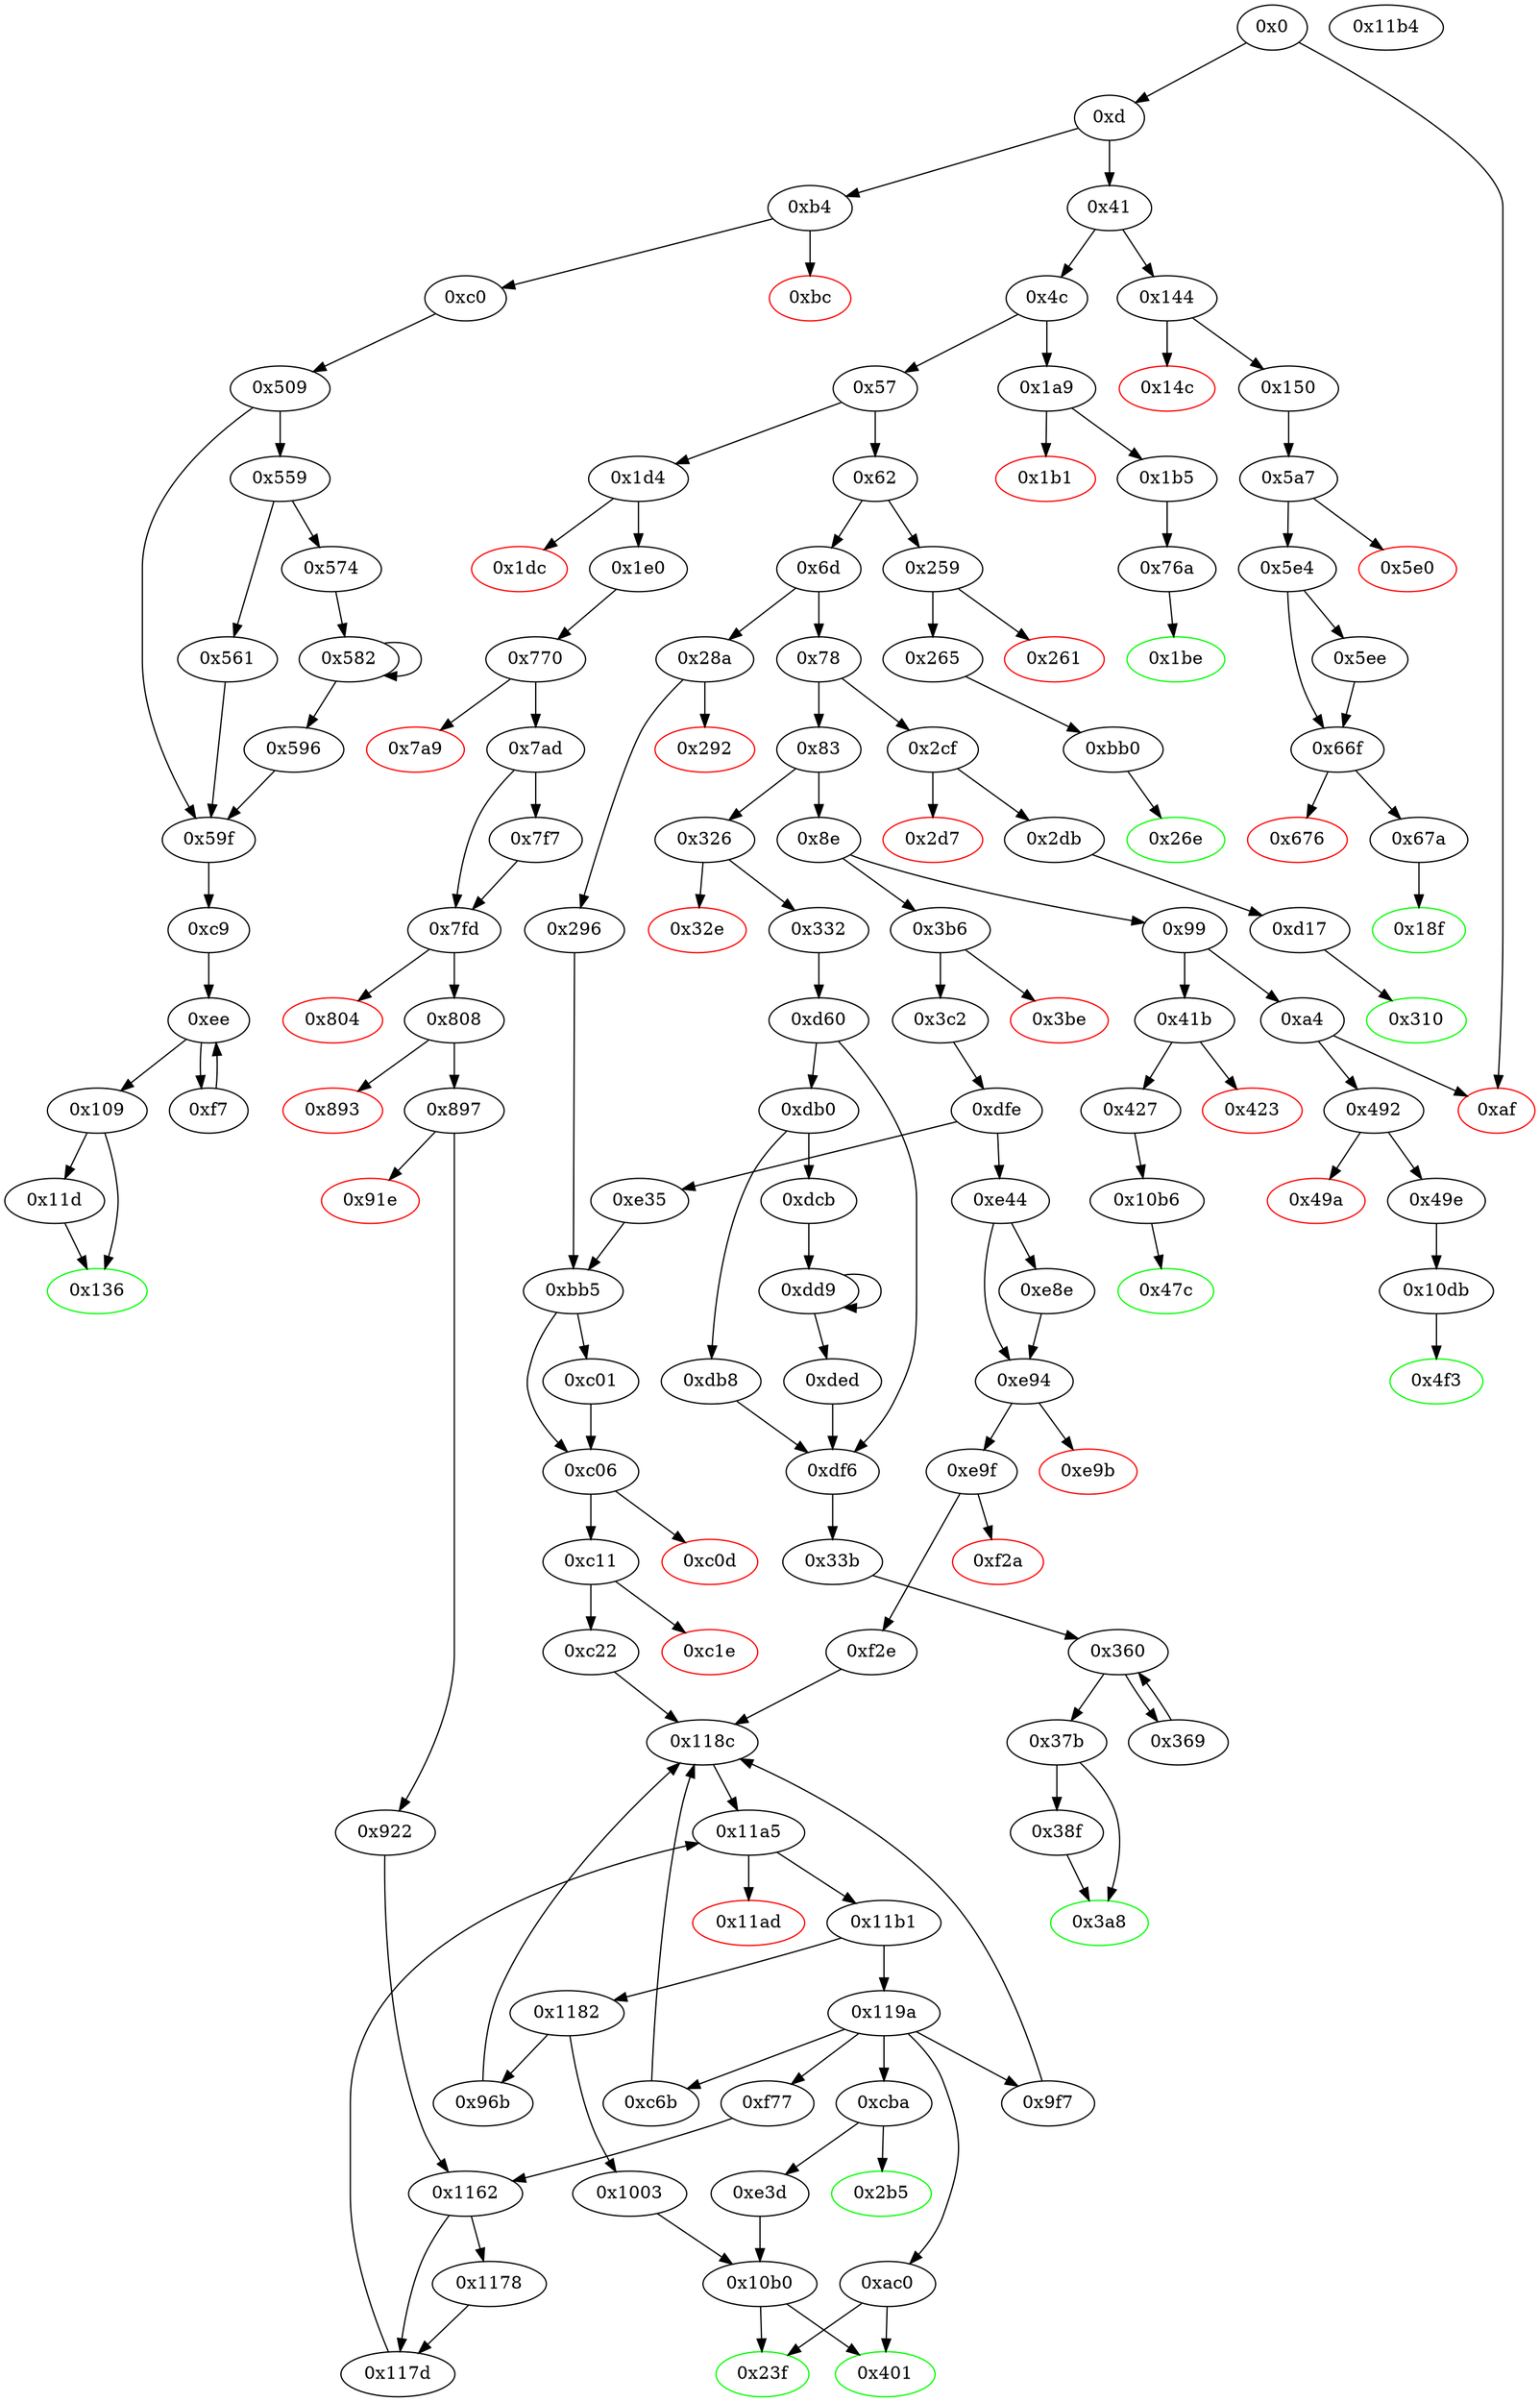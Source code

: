 digraph "" {
"0x5e0" [color=red, fillcolor=white, id="0x5e0", style=filled, tooltip="Block 0x5e0\n[0x5e0:0x5e3]\n---\nPredecessors: [0x5a7]\nSuccessors: []\n---\n0x5e0 PUSH1 0x0\n0x5e2 DUP1\n0x5e3 REVERT\n---\n0x5e0: V436 = 0x0\n0x5e3: REVERT 0x0 0x0\n---\nEntry stack: [V11, 0x18f, V104, V107, 0x0]\nStack pops: 0\nStack additions: []\nExit stack: [V11, 0x18f, V104, V107, 0x0]\n\nDef sites:\nV11: {0xd.0x35}\n0x18f: {0x150.0x152}\nV104: {0x150.0x175}\nV107: {0x150.0x17f}\n0x0: {0x5a7.0x5a8}\n"];
"0xbb0" [fillcolor=white, id="0xbb0", style=filled, tooltip="Block 0xbb0\n[0xbb0:0xbb4]\n---\nPredecessors: [0x265]\nSuccessors: [0x26e]\n---\n0xbb0 JUMPDEST\n0xbb1 PUSH1 0x8\n0xbb3 DUP2\n0xbb4 JUMP\n---\n0xbb0: JUMPDEST \n0xbb1: V728 = 0x8\n0xbb4: JUMP 0x26e\n---\nEntry stack: [V11, 0x26e]\nStack pops: 1\nStack additions: [S0, 0x8]\nExit stack: [V11, 0x26e, 0x8]\n\nDef sites:\nV11: {0xd.0x35}\n0x26e: {0x265.0x267}\n"];
"0x11b1" [fillcolor=white, id="0x11b1", style=filled, tooltip="Block 0x11b1\n[0x11b1:0x11b3]\n---\nPredecessors: [0x11a5]\nSuccessors: [0x1182, 0x119a]\n---\n0x11b1 JUMPDEST\n0x11b2 POP\n0x11b3 JUMP\n---\n0x11b1: JUMPDEST \n0x11b3: JUMP {0x1182, 0x119a}\n---\nEntry stack: [V11, S12, S11, S10, S9, S8, S7, {0x0, 0x96b, 0x1003}, S5, S4, S3, S2, {0x1182, 0x119a}, S0]\nStack pops: 2\nStack additions: []\nExit stack: [V11, S12, S11, S10, S9, S8, S7, {0x0, 0x96b, 0x1003}, S5, S4, S3, S2]\n\nDef sites:\nV11: {0xd.0x35}\nS12: {0x3c2.0x3c4, 0xd.0x35}\nS11: {0x1e0.0x1e2, 0x3c2.0x3e7, 0xd.0x35}\nS10: {0x3c2.0x3c4, 0x1e0.0x1e2, 0x3c2.0x3f1, 0xd.0x35, 0x1e0.0x205}\nS9: {0x3c2.0x3e7, 0xd.0x35, 0xdfe.0xdff, 0x1e0.0x205, 0x3c2.0x3c4, 0x1e0.0x225}\nS8: {0x3c2.0x3f1, 0x1e0.0x22f, 0x1e0.0x225, 0x3c2.0x3e7, 0xe35.0xe35, 0x296.0x298}\nS7: {0x1e0.0x22f, 0x3c2.0x3f1, 0x770.0x771, 0xdfe.0xdff, 0x296.0x2a5}\n{0x0, 0x96b, 0x1003}: {0x770.0x771, 0x922.0x923, 0xbb5.0xbb6, 0xf77.0xfbb, 0xdfe.0xdff}\nS5: {0x96b_0x1182_0x1178.0x9af, 0x96b_0x1182_0x1162.0x9af, 0x9f7_0x1182_0x1162.0xa3b, 0x9f7_0x1182_0x1178.0xa3b, 0xc22_0xbb5.0xc23, 0xc22_0xc01.0xc23, 0xc6b.0xcaf, 0xf77.0xffd, 0xf2e.0xf2f, 0x922.0x965}\nS4: {0x1e0.0x22f, 0x9f7_0x1182_0x1162.0xaba, 0x9f7_0x1182_0x1178.0xaba, 0xc6b.0xcb4, 0x96b_0x1182_0x1162.0x9f1, 0xf2e.0xf71, 0x96b_0x1182_0x1178.0x9f1, 0xc22_0xbb5.0xc65, 0xc22_0xc01.0xc65, 0x3c2.0x3f1}\nS3: {0x1e0.0x22f, 0x1162_0x922.0x1163, 0x3c2.0x3f1, 0x1162_0xf77.0x1163, 0x296.0x2a5}\nS2: {0x118c_0x9f7_0x1182_0x1162.0x118d, 0x118c_0x9f7_0x1182_0x1178.0x118d, 0x118c_0xc22_0xc01.0x118d, 0x1162_0xf77.0x1168, 0x1162_0x922.0x1168, 0x118c_0xf2e.0x118d, 0x118c_0xc6b.0x118d, 0x118c_0x96b_0x1182_0x1162.0x118d, 0x118c_0xc22_0xbb5.0x118d, 0x118c_0x96b_0x1182_0x1178.0x118d}\n{0x1182, 0x119a}: {0x118c_0xc22_0xbb5.0x118f, 0x118c_0x9f7_0x1182_0x1162.0x118f, 0x118c_0x9f7_0x1182_0x1178.0x118f, 0x118c_0x96b_0x1182_0x1178.0x118f, 0x1162_0x922.0x116b, 0x1162_0xf77.0x116b, 0x118c_0xf2e.0x118f, 0x118c_0xc6b.0x118f, 0x118c_0xc22_0xc01.0x118f, 0x118c_0x96b_0x1182_0x1162.0x118f}\nS0: {0x118c_0x9f7_0x1182_0x1162.0x1195, 0x118c_0xc22_0xbb5.0x1195, 0x118c_0xc22_0xc01.0x1195, 0x1178.0x117c, 0x118c_0x96b_0x1182_0x1162.0x1195, 0x118c_0x96b_0x1182_0x1178.0x1195, 0x1162_0x922.0x1171, 0x1162_0xf77.0x1171, 0x118c_0xc6b.0x1195, 0x118c_0xf2e.0x1195, 0x118c_0x9f7_0x1182_0x1178.0x1195}\n"];
"0x23f" [color=green, fillcolor=white, id="0x23f", style=filled, tooltip="Block 0x23f\n[0x23f:0x258]\n---\nPredecessors: [0xac0, 0x10b0]\nSuccessors: []\n---\n0x23f JUMPDEST\n0x240 PUSH1 0x40\n0x242 MLOAD\n0x243 DUP1\n0x244 DUP3\n0x245 ISZERO\n0x246 ISZERO\n0x247 ISZERO\n0x248 ISZERO\n0x249 DUP2\n0x24a MSTORE\n0x24b PUSH1 0x20\n0x24d ADD\n0x24e SWAP2\n0x24f POP\n0x250 POP\n0x251 PUSH1 0x40\n0x253 MLOAD\n0x254 DUP1\n0x255 SWAP2\n0x256 SUB\n0x257 SWAP1\n0x258 RETURN\n---\n0x23f: JUMPDEST \n0x240: V158 = 0x40\n0x242: V159 = M[0x40]\n0x245: V160 = ISZERO 0x1\n0x246: V161 = ISZERO 0x0\n0x247: V162 = ISZERO 0x1\n0x248: V163 = ISZERO 0x0\n0x24a: M[V159] = 0x1\n0x24b: V164 = 0x20\n0x24d: V165 = ADD 0x20 V159\n0x251: V166 = 0x40\n0x253: V167 = M[0x40]\n0x256: V168 = SUB V165 V167\n0x258: RETURN V167 V168\n---\nEntry stack: [V11, S2, S1, 0x1]\nStack pops: 1\nStack additions: []\nExit stack: [V11, S2, S1]\n\nDef sites:\nV11: {0xd.0x35}\nS2: {0x3c2.0x3c4, 0xd.0x35}\nS1: {0x1e0.0x1e2, 0x3c2.0x3e7, 0xd.0x35}\n0x1: {0xac0.0xba6}\n"];
"0x33b" [fillcolor=white, id="0x33b", style=filled, tooltip="Block 0x33b\n[0x33b:0x35f]\n---\nPredecessors: [0xdf6]\nSuccessors: [0x360]\n---\n0x33b JUMPDEST\n0x33c PUSH1 0x40\n0x33e MLOAD\n0x33f DUP1\n0x340 DUP1\n0x341 PUSH1 0x20\n0x343 ADD\n0x344 DUP3\n0x345 DUP2\n0x346 SUB\n0x347 DUP3\n0x348 MSTORE\n0x349 DUP4\n0x34a DUP2\n0x34b DUP2\n0x34c MLOAD\n0x34d DUP2\n0x34e MSTORE\n0x34f PUSH1 0x20\n0x351 ADD\n0x352 SWAP2\n0x353 POP\n0x354 DUP1\n0x355 MLOAD\n0x356 SWAP1\n0x357 PUSH1 0x20\n0x359 ADD\n0x35a SWAP1\n0x35b DUP1\n0x35c DUP4\n0x35d DUP4\n0x35e PUSH1 0x0\n---\n0x33b: JUMPDEST \n0x33c: V238 = 0x40\n0x33e: V239 = M[0x40]\n0x341: V240 = 0x20\n0x343: V241 = ADD 0x20 V239\n0x346: V242 = SUB V241 V239\n0x348: M[V239] = V242\n0x34c: V243 = M[V842]\n0x34e: M[V241] = V243\n0x34f: V244 = 0x20\n0x351: V245 = ADD 0x20 V241\n0x355: V246 = M[V842]\n0x357: V247 = 0x20\n0x359: V248 = ADD 0x20 V842\n0x35e: V249 = 0x0\n---\nEntry stack: [V11, 0x33b, V842]\nStack pops: 1\nStack additions: [S0, V239, V239, V245, V248, V246, V246, V245, V248, 0x0]\nExit stack: [V11, 0x33b, V842, V239, V239, V245, V248, V246, V246, V245, V248, 0x0]\n\nDef sites:\nV11: {0xd.0x35}\n0x33b: {0x332.0x334}\nV842: {0xd60.0xd85}\n"];
"0x1b5" [fillcolor=white, id="0x1b5", style=filled, tooltip="Block 0x1b5\n[0x1b5:0x1bd]\n---\nPredecessors: [0x1a9]\nSuccessors: [0x76a]\n---\n0x1b5 JUMPDEST\n0x1b6 POP\n0x1b7 PUSH2 0x1be\n0x1ba PUSH2 0x76a\n0x1bd JUMP\n---\n0x1b5: JUMPDEST \n0x1b7: V126 = 0x1be\n0x1ba: V127 = 0x76a\n0x1bd: JUMP 0x76a\n---\nEntry stack: [V11, V122]\nStack pops: 1\nStack additions: [0x1be]\nExit stack: [V11, 0x1be]\n\nDef sites:\nV11: {0xd.0x35}\nV122: {0x1a9.0x1aa}\n"];
"0xbc" [color=red, fillcolor=white, id="0xbc", style=filled, tooltip="Block 0xbc\n[0xbc:0xbf]\n---\nPredecessors: [0xb4]\nSuccessors: []\n---\n0xbc PUSH1 0x0\n0xbe DUP1\n0xbf REVERT\n---\n0xbc: V49 = 0x0\n0xbf: REVERT 0x0 0x0\n---\nEntry stack: [V11, V46]\nStack pops: 0\nStack additions: []\nExit stack: [V11, V46]\n\nDef sites:\nV11: {0xd.0x35}\nV46: {0xb4.0xb5}\n"];
"0xdcb" [fillcolor=white, id="0xdcb", style=filled, tooltip="Block 0xdcb\n[0xdcb:0xdd8]\n---\nPredecessors: [0xdb0]\nSuccessors: [0xdd9]\n---\n0xdcb JUMPDEST\n0xdcc DUP3\n0xdcd ADD\n0xdce SWAP2\n0xdcf SWAP1\n0xdd0 PUSH1 0x0\n0xdd2 MSTORE\n0xdd3 PUSH1 0x20\n0xdd5 PUSH1 0x0\n0xdd7 SHA3\n0xdd8 SWAP1\n---\n0xdcb: JUMPDEST \n0xdcd: V870 = ADD V846 V857\n0xdd0: V871 = 0x0\n0xdd2: M[0x0] = 0x1\n0xdd3: V872 = 0x20\n0xdd5: V873 = 0x0\n0xdd7: V874 = SHA3 0x0 0x20\n---\nEntry stack: [V11, 0x33b, V842, 0x1, V833, V846, 0x1, V857]\nStack pops: 3\nStack additions: [V870, V874, S2]\nExit stack: [V11, 0x33b, V842, 0x1, V833, V870, V874, V846]\n\nDef sites:\nV11: {0xd.0x35}\n0x33b: {0x332.0x334}\nV842: {0xd60.0xd85}\n0x1: {0xd60.0xd61}\nV833: {0xd60.0xd75}\nV846: {0xd60.0xd95}\n0x1: {0xd60.0xd61}\nV857: {0xd60.0xda9}\n"];
"0x676" [color=red, fillcolor=white, id="0x676", style=filled, tooltip="Block 0x676\n[0x676:0x679]\n---\nPredecessors: [0x66f]\nSuccessors: []\n---\n0x676 PUSH1 0x0\n0x678 DUP1\n0x679 REVERT\n---\n0x676: V470 = 0x0\n0x679: REVERT 0x0 0x0\n---\nEntry stack: [V11, 0x18f, V104, V107, 0x0]\nStack pops: 0\nStack additions: []\nExit stack: [V11, 0x18f, V104, V107, 0x0]\n\nDef sites:\nV11: {0xd.0x35}\n0x18f: {0x150.0x152}\nV104: {0x150.0x175}\nV107: {0x150.0x17f}\n0x0: {0x5a7.0x5a8}\n"];
"0x897" [fillcolor=white, id="0x897", style=filled, tooltip="Block 0x897\n[0x897:0x91d]\n---\nPredecessors: [0x808]\nSuccessors: [0x91e, 0x922]\n---\n0x897 JUMPDEST\n0x898 DUP2\n0x899 PUSH1 0x3\n0x89b PUSH1 0x0\n0x89d DUP7\n0x89e PUSH20 0xffffffffffffffffffffffffffffffffffffffff\n0x8b3 AND\n0x8b4 PUSH20 0xffffffffffffffffffffffffffffffffffffffff\n0x8c9 AND\n0x8ca DUP2\n0x8cb MSTORE\n0x8cc PUSH1 0x20\n0x8ce ADD\n0x8cf SWAP1\n0x8d0 DUP2\n0x8d1 MSTORE\n0x8d2 PUSH1 0x20\n0x8d4 ADD\n0x8d5 PUSH1 0x0\n0x8d7 SHA3\n0x8d8 PUSH1 0x0\n0x8da CALLER\n0x8db PUSH20 0xffffffffffffffffffffffffffffffffffffffff\n0x8f0 AND\n0x8f1 PUSH20 0xffffffffffffffffffffffffffffffffffffffff\n0x906 AND\n0x907 DUP2\n0x908 MSTORE\n0x909 PUSH1 0x20\n0x90b ADD\n0x90c SWAP1\n0x90d DUP2\n0x90e MSTORE\n0x90f PUSH1 0x20\n0x911 ADD\n0x912 PUSH1 0x0\n0x914 SHA3\n0x915 SLOAD\n0x916 LT\n0x917 ISZERO\n0x918 ISZERO\n0x919 ISZERO\n0x91a PUSH2 0x922\n0x91d JUMPI\n---\n0x897: JUMPDEST \n0x899: V579 = 0x3\n0x89b: V580 = 0x0\n0x89e: V581 = 0xffffffffffffffffffffffffffffffffffffffff\n0x8b3: V582 = AND 0xffffffffffffffffffffffffffffffffffffffff V146\n0x8b4: V583 = 0xffffffffffffffffffffffffffffffffffffffff\n0x8c9: V584 = AND 0xffffffffffffffffffffffffffffffffffffffff V582\n0x8cb: M[0x0] = V584\n0x8cc: V585 = 0x20\n0x8ce: V586 = ADD 0x20 0x0\n0x8d1: M[0x20] = 0x3\n0x8d2: V587 = 0x20\n0x8d4: V588 = ADD 0x20 0x20\n0x8d5: V589 = 0x0\n0x8d7: V590 = SHA3 0x0 0x40\n0x8d8: V591 = 0x0\n0x8da: V592 = CALLER\n0x8db: V593 = 0xffffffffffffffffffffffffffffffffffffffff\n0x8f0: V594 = AND 0xffffffffffffffffffffffffffffffffffffffff V592\n0x8f1: V595 = 0xffffffffffffffffffffffffffffffffffffffff\n0x906: V596 = AND 0xffffffffffffffffffffffffffffffffffffffff V594\n0x908: M[0x0] = V596\n0x909: V597 = 0x20\n0x90b: V598 = ADD 0x20 0x0\n0x90e: M[0x20] = V590\n0x90f: V599 = 0x20\n0x911: V600 = ADD 0x20 0x20\n0x912: V601 = 0x0\n0x914: V602 = SHA3 0x0 0x40\n0x915: V603 = S[V602]\n0x916: V604 = LT V603 V154\n0x917: V605 = ISZERO V604\n0x918: V606 = ISZERO V605\n0x919: V607 = ISZERO V606\n0x91a: V608 = 0x922\n0x91d: JUMPI 0x922 V607\n---\nEntry stack: [V11, 0x23f, V146, V151, V154, 0x0]\nStack pops: 4\nStack additions: [S3, S2, S1, S0]\nExit stack: [V11, 0x23f, V146, V151, V154, 0x0]\n\nDef sites:\nV11: {0xd.0x35}\n0x23f: {0x1e0.0x1e2}\nV146: {0x1e0.0x205}\nV151: {0x1e0.0x225}\nV154: {0x1e0.0x22f}\n0x0: {0x770.0x771}\n"];
"0xee" [fillcolor=white, id="0xee", style=filled, tooltip="Block 0xee\n[0xee:0xf6]\n---\nPredecessors: [0xc9, 0xf7]\nSuccessors: [0xf7, 0x109]\n---\n0xee JUMPDEST\n0xef DUP4\n0xf0 DUP2\n0xf1 LT\n0xf2 ISZERO\n0xf3 PUSH2 0x109\n0xf6 JUMPI\n---\n0xee: JUMPDEST \n0xf1: V64 = LT S0 V60\n0xf2: V65 = ISZERO V64\n0xf3: V66 = 0x109\n0xf6: JUMPI 0x109 V65\n---\nEntry stack: [V11, 0xc9, V382, V53, V53, V59, V62, V60, V60, V59, V62, S0]\nStack pops: 4\nStack additions: [S3, S2, S1, S0]\nExit stack: [V11, 0xc9, V382, V53, V53, V59, V62, V60, V60, V59, V62, S0]\n\nDef sites:\nV11: {0xd.0x35}\n0xc9: {0xc0.0xc2}\nV382: {0x509.0x52e}\nV53: {0xc9.0xcc}\nV53: {0xc9.0xcc}\nV59: {0xc9.0xdf}\nV62: {0xc9.0xe7}\nV60: {0xc9.0xe3}\nV60: {0xc9.0xe3}\nV59: {0xc9.0xdf}\nV62: {0xc9.0xe7}\nS0: {0xc9.0xec, 0xf7.0x102}\n"];
"0x117d" [fillcolor=white, id="0x117d", style=filled, tooltip="Block 0x117d\n[0x117d:0x1181]\n---\nPredecessors: [0x1162, 0x1178]\nSuccessors: [0x11a5]\n---\n0x117d JUMPDEST\n0x117e PUSH2 0x11a5\n0x1181 JUMP\n---\n0x117d: JUMPDEST \n0x117e: V1072 = 0x11a5\n0x1181: JUMP 0x11a5\n---\nEntry stack: [V11, S13, S12, S11, S10, S9, S8, {0x0, 0x96b, 0x1003}, {0x96b, 0x1003}, S5, S4, 0x0, V1064, 0x1182, S0]\nStack pops: 0\nStack additions: []\nExit stack: [V11, S13, S12, S11, S10, S9, S8, {0x0, 0x96b, 0x1003}, {0x96b, 0x1003}, S5, S4, 0x0, V1064, 0x1182, S0]\n\nDef sites:\nV11: {0xd.0x35}\nS13: {0x3c2.0x3c4, 0xd.0x35}\nS12: {0x1e0.0x1e2, 0x3c2.0x3e7, 0xd.0x35}\nS11: {0x3c2.0x3c4, 0x1e0.0x1e2, 0x3c2.0x3f1, 0xd.0x35, 0x1e0.0x205}\nS10: {0x3c2.0x3c4, 0xd.0x35, 0xdfe.0xdff, 0x1e0.0x225, 0x3c2.0x3e7, 0x1e0.0x205}\nS9: {0x3c2.0x3e7, 0x1e0.0x22f, 0x1e0.0x225, 0x3c2.0x3f1, 0xe35.0xe35, 0x296.0x298}\nS8: {0x770.0x771, 0x3c2.0x3f1, 0x1e0.0x22f, 0x296.0x2a5, 0xdfe.0xdff}\n{0x0, 0x96b, 0x1003}: {0x770.0x771, 0x922.0x923, 0xbb5.0xbb6, 0xf77.0xfbb, 0xdfe.0xdff}\n{0x96b, 0x1003}: {0x922.0x923, 0xf77.0xfbb}\nS5: {0x922.0x965, 0xf77.0xffd}\nS4: {0x770.0x771, 0x3c2.0x3f1, 0x1e0.0x22f, 0x296.0x2a5, 0xdfe.0xdff}\n0x0: {0x1162.0x1163}\nV1064: {0x1162.0x1168}\n0x1182: {0x1162.0x116b}\nS0: {0x1178.0x117c, 0x1162.0x1171}\n"];
"0x561" [fillcolor=white, id="0x561", style=filled, tooltip="Block 0x561\n[0x561:0x573]\n---\nPredecessors: [0x559]\nSuccessors: [0x59f]\n---\n0x561 PUSH2 0x100\n0x564 DUP1\n0x565 DUP4\n0x566 SLOAD\n0x567 DIV\n0x568 MUL\n0x569 DUP4\n0x56a MSTORE\n0x56b SWAP2\n0x56c PUSH1 0x20\n0x56e ADD\n0x56f SWAP2\n0x570 PUSH2 0x59f\n0x573 JUMP\n---\n0x561: V403 = 0x100\n0x566: V404 = S[0x0]\n0x567: V405 = DIV V404 0x100\n0x568: V406 = MUL V405 0x100\n0x56a: M[V386] = V406\n0x56c: V407 = 0x20\n0x56e: V408 = ADD 0x20 V386\n0x570: V409 = 0x59f\n0x573: JUMP 0x59f\n---\nEntry stack: [V11, 0xc9, V382, 0x0, V373, V386, 0x0, V397]\nStack pops: 3\nStack additions: [V408, S1, S0]\nExit stack: [V11, 0xc9, V382, 0x0, V373, V408, 0x0, V397]\n\nDef sites:\nV11: {0xd.0x35}\n0xc9: {0xc0.0xc2}\nV382: {0x509.0x52e}\n0x0: {0x509.0x50a}\nV373: {0x509.0x51e}\nV386: {0x509.0x53e}\n0x0: {0x509.0x50a}\nV397: {0x509.0x552}\n"];
"0x8e" [fillcolor=white, id="0x8e", style=filled, tooltip="Block 0x8e\n[0x8e:0x98]\n---\nPredecessors: [0x83]\nSuccessors: [0x99, 0x3b6]\n---\n0x8e DUP1\n0x8f PUSH4 0xa9059cbb\n0x94 EQ\n0x95 PUSH2 0x3b6\n0x98 JUMPI\n---\n0x8f: V36 = 0xa9059cbb\n0x94: V37 = EQ 0xa9059cbb V11\n0x95: V38 = 0x3b6\n0x98: JUMPI 0x3b6 V37\n---\nEntry stack: [V11]\nStack pops: 1\nStack additions: [S0]\nExit stack: [V11]\n\nDef sites:\nV11: {0xd.0x35}\n"];
"0x369" [fillcolor=white, id="0x369", style=filled, tooltip="Block 0x369\n[0x369:0x37a]\n---\nPredecessors: [0x360]\nSuccessors: [0x360]\n---\n0x369 DUP1\n0x36a DUP3\n0x36b ADD\n0x36c MLOAD\n0x36d DUP2\n0x36e DUP5\n0x36f ADD\n0x370 MSTORE\n0x371 PUSH1 0x20\n0x373 DUP2\n0x374 ADD\n0x375 SWAP1\n0x376 POP\n0x377 PUSH2 0x360\n0x37a JUMP\n---\n0x36b: V253 = ADD V248 S0\n0x36c: V254 = M[V253]\n0x36f: V255 = ADD V245 S0\n0x370: M[V255] = V254\n0x371: V256 = 0x20\n0x374: V257 = ADD S0 0x20\n0x377: V258 = 0x360\n0x37a: JUMP 0x360\n---\nEntry stack: [V11, 0x33b, V842, V239, V239, V245, V248, V246, V246, V245, V248, S0]\nStack pops: 3\nStack additions: [S2, S1, V257]\nExit stack: [V11, 0x33b, V842, V239, V239, V245, V248, V246, V246, V245, V248, V257]\n\nDef sites:\nV11: {0xd.0x35}\n0x33b: {0x332.0x334}\nV842: {0xd60.0xd85}\nV239: {0x33b.0x33e}\nV239: {0x33b.0x33e}\nV245: {0x33b.0x351}\nV248: {0x33b.0x359}\nV246: {0x33b.0x355}\nV246: {0x33b.0x355}\nV245: {0x33b.0x351}\nV248: {0x33b.0x359}\nS0: {0x369.0x374, 0x33b.0x35e}\n"];
"0x10b6" [fillcolor=white, id="0x10b6", style=filled, tooltip="Block 0x10b6\n[0x10b6:0x10da]\n---\nPredecessors: [0x427]\nSuccessors: [0x47c]\n---\n0x10b6 JUMPDEST\n0x10b7 PUSH1 0x3\n0x10b9 PUSH1 0x20\n0x10bb MSTORE\n0x10bc DUP2\n0x10bd PUSH1 0x0\n0x10bf MSTORE\n0x10c0 PUSH1 0x40\n0x10c2 PUSH1 0x0\n0x10c4 SHA3\n0x10c5 PUSH1 0x20\n0x10c7 MSTORE\n0x10c8 DUP1\n0x10c9 PUSH1 0x0\n0x10cb MSTORE\n0x10cc PUSH1 0x40\n0x10ce PUSH1 0x0\n0x10d0 SHA3\n0x10d1 PUSH1 0x0\n0x10d3 SWAP2\n0x10d4 POP\n0x10d5 SWAP2\n0x10d6 POP\n0x10d7 POP\n0x10d8 SLOAD\n0x10d9 DUP2\n0x10da JUMP\n---\n0x10b6: JUMPDEST \n0x10b7: V1025 = 0x3\n0x10b9: V1026 = 0x20\n0x10bb: M[0x20] = 0x3\n0x10bd: V1027 = 0x0\n0x10bf: M[0x0] = V319\n0x10c0: V1028 = 0x40\n0x10c2: V1029 = 0x0\n0x10c4: V1030 = SHA3 0x0 0x40\n0x10c5: V1031 = 0x20\n0x10c7: M[0x20] = V1030\n0x10c9: V1032 = 0x0\n0x10cb: M[0x0] = V324\n0x10cc: V1033 = 0x40\n0x10ce: V1034 = 0x0\n0x10d0: V1035 = SHA3 0x0 0x40\n0x10d1: V1036 = 0x0\n0x10d8: V1037 = S[V1035]\n0x10da: JUMP 0x47c\n---\nEntry stack: [V11, 0x47c, V319, V324]\nStack pops: 3\nStack additions: [S2, V1037]\nExit stack: [V11, 0x47c, V1037]\n\nDef sites:\nV11: {0xd.0x35}\n0x47c: {0x427.0x429}\nV319: {0x427.0x44c}\nV324: {0x427.0x46c}\n"];
"0xc0d" [color=red, fillcolor=white, id="0xc0d", style=filled, tooltip="Block 0xc0d\n[0xc0d:0xc10]\n---\nPredecessors: [0xc06]\nSuccessors: []\n---\n0xc0d PUSH1 0x0\n0xc0f DUP1\n0xc10 REVERT\n---\n0xc0d: V753 = 0x0\n0xc10: REVERT 0x0 0x0\n---\nEntry stack: [V11, 0x401, V290, V293, S3, {0x2b5, 0xe3d}, S1, 0x0]\nStack pops: 0\nStack additions: []\nExit stack: [V11, 0x401, V290, V293, S3, {0x2b5, 0xe3d}, S1, 0x0]\n\nDef sites:\nV11: {0xd.0x35}\n0x401: {0x3c2.0x3c4}\nV290: {0x3c2.0x3e7}\nV293: {0x3c2.0x3f1}\nS3: {0xd.0x35, 0xdfe.0xdff}\n{0x2b5, 0xe3d}: {0xe35.0xe35, 0x296.0x298}\nS1: {0x3c2.0x3f1, 0x296.0x2a5}\n0x0: {0xbb5.0xbb6}\n"];
"0x296" [fillcolor=white, id="0x296", style=filled, tooltip="Block 0x296\n[0x296:0x2b4]\n---\nPredecessors: [0x28a]\nSuccessors: [0xbb5]\n---\n0x296 JUMPDEST\n0x297 POP\n0x298 PUSH2 0x2b5\n0x29b PUSH1 0x4\n0x29d DUP1\n0x29e CALLDATASIZE\n0x29f SUB\n0x2a0 DUP2\n0x2a1 ADD\n0x2a2 SWAP1\n0x2a3 DUP1\n0x2a4 DUP1\n0x2a5 CALLDATALOAD\n0x2a6 SWAP1\n0x2a7 PUSH1 0x20\n0x2a9 ADD\n0x2aa SWAP1\n0x2ab SWAP3\n0x2ac SWAP2\n0x2ad SWAP1\n0x2ae POP\n0x2af POP\n0x2b0 POP\n0x2b1 PUSH2 0xbb5\n0x2b4 JUMP\n---\n0x296: JUMPDEST \n0x298: V190 = 0x2b5\n0x29b: V191 = 0x4\n0x29e: V192 = CALLDATASIZE\n0x29f: V193 = SUB V192 0x4\n0x2a1: V194 = ADD 0x4 V193\n0x2a5: V195 = CALLDATALOAD 0x4\n0x2a7: V196 = 0x20\n0x2a9: V197 = ADD 0x20 0x4\n0x2b1: V198 = 0xbb5\n0x2b4: JUMP 0xbb5\n---\nEntry stack: [V11, V186]\nStack pops: 1\nStack additions: [0x2b5, V195]\nExit stack: [V11, 0x2b5, V195]\n\nDef sites:\nV11: {0xd.0x35}\nV186: {0x28a.0x28b}\n"];
"0xd" [fillcolor=white, id="0xd", style=filled, tooltip="Block 0xd\n[0xd:0x40]\n---\nPredecessors: [0x0]\nSuccessors: [0x41, 0xb4]\n---\n0xd PUSH1 0x0\n0xf CALLDATALOAD\n0x10 PUSH29 0x100000000000000000000000000000000000000000000000000000000\n0x2e SWAP1\n0x2f DIV\n0x30 PUSH4 0xffffffff\n0x35 AND\n0x36 DUP1\n0x37 PUSH4 0x6fdde03\n0x3c EQ\n0x3d PUSH2 0xb4\n0x40 JUMPI\n---\n0xd: V6 = 0x0\n0xf: V7 = CALLDATALOAD 0x0\n0x10: V8 = 0x100000000000000000000000000000000000000000000000000000000\n0x2f: V9 = DIV V7 0x100000000000000000000000000000000000000000000000000000000\n0x30: V10 = 0xffffffff\n0x35: V11 = AND 0xffffffff V9\n0x37: V12 = 0x6fdde03\n0x3c: V13 = EQ 0x6fdde03 V11\n0x3d: V14 = 0xb4\n0x40: JUMPI 0xb4 V13\n---\nEntry stack: []\nStack pops: 0\nStack additions: [V11]\nExit stack: [V11]\n\nDef sites:\n"];
"0xc1e" [color=red, fillcolor=white, id="0xc1e", style=filled, tooltip="Block 0xc1e\n[0xc1e:0xc21]\n---\nPredecessors: [0xc11]\nSuccessors: []\n---\n0xc1e PUSH1 0x0\n0xc20 DUP1\n0xc21 REVERT\n---\n0xc1e: V761 = 0x0\n0xc21: REVERT 0x0 0x0\n---\nEntry stack: [V11, 0x401, V290, V293, S3, {0x2b5, 0xe3d}, S1, 0x0]\nStack pops: 0\nStack additions: []\nExit stack: [V11, 0x401, V290, V293, S3, {0x2b5, 0xe3d}, S1, 0x0]\n\nDef sites:\nV11: {0xd.0x35}\n0x401: {0x3c2.0x3c4}\nV290: {0x3c2.0x3e7}\nV293: {0x3c2.0x3f1}\nS3: {0xd.0x35, 0xdfe.0xdff}\n{0x2b5, 0xe3d}: {0xe35.0xe35, 0x296.0x298}\nS1: {0x3c2.0x3f1, 0x296.0x2a5}\n0x0: {0xbb5.0xbb6}\n"];
"0x1162" [fillcolor=white, id="0x1162", style=filled, tooltip="Block 0x1162\n[0x1162:0x1177]\n---\nPredecessors: [0x922, 0xf77]\nSuccessors: [0x1178, 0x117d]\n---\n0x1162 JUMPDEST\n0x1163 PUSH1 0x0\n0x1165 DUP1\n0x1166 DUP3\n0x1167 DUP5\n0x1168 ADD\n0x1169 SWAP1\n0x116a POP\n0x116b PUSH2 0x1182\n0x116e DUP5\n0x116f DUP3\n0x1170 LT\n0x1171 ISZERO\n0x1172 DUP1\n0x1173 ISZERO\n0x1174 PUSH2 0x117d\n0x1177 JUMPI\n---\n0x1162: JUMPDEST \n0x1163: V1063 = 0x0\n0x1168: V1064 = ADD S1 S0\n0x116b: V1065 = 0x1182\n0x1170: V1066 = LT V1064 S1\n0x1171: V1067 = ISZERO V1066\n0x1173: V1068 = ISZERO V1067\n0x1174: V1069 = 0x117d\n0x1177: JUMPI 0x117d V1068\n---\nEntry stack: [V11, S9, S8, S7, S6, S5, S4, {0x0, 0x96b, 0x1003}, {0x96b, 0x1003}, S1, S0]\nStack pops: 2\nStack additions: [S1, S0, 0x0, V1064, 0x1182, V1067]\nExit stack: [V11, S9, S8, S7, S6, S5, S4, {0x0, 0x96b, 0x1003}, {0x96b, 0x1003}, S1, S0, 0x0, V1064, 0x1182, V1067]\n\nDef sites:\nV11: {0xd.0x35}\nS9: {0x3c2.0x3c4, 0xd.0x35}\nS8: {0x1e0.0x1e2, 0x3c2.0x3e7, 0xd.0x35}\nS7: {0x3c2.0x3c4, 0x1e0.0x205, 0x3c2.0x3f1, 0xd.0x35, 0x1e0.0x1e2}\nS6: {0x3c2.0x3e7, 0xd.0x35, 0xdfe.0xdff, 0x1e0.0x205, 0x3c2.0x3c4, 0x1e0.0x225}\nS5: {0x3c2.0x3f1, 0x1e0.0x22f, 0x1e0.0x225, 0x3c2.0x3e7, 0xe35.0xe35, 0x296.0x298}\nS4: {0x770.0x771, 0x3c2.0x3f1, 0x1e0.0x22f, 0x296.0x2a5, 0xdfe.0xdff}\n{0x0, 0x96b, 0x1003}: {0x770.0x771, 0x922.0x923, 0xbb5.0xbb6, 0xf77.0xfbb, 0xdfe.0xdff}\n{0x96b, 0x1003}: {0x922.0x923, 0xf77.0xfbb}\nS1: {0x922.0x965, 0xf77.0xffd}\nS0: {0x770.0x771, 0x3c2.0x3f1, 0x1e0.0x22f, 0x296.0x2a5, 0xdfe.0xdff}\n"];
"0x83" [fillcolor=white, id="0x83", style=filled, tooltip="Block 0x83\n[0x83:0x8d]\n---\nPredecessors: [0x78]\nSuccessors: [0x8e, 0x326]\n---\n0x83 DUP1\n0x84 PUSH4 0x95d89b41\n0x89 EQ\n0x8a PUSH2 0x326\n0x8d JUMPI\n---\n0x84: V33 = 0x95d89b41\n0x89: V34 = EQ 0x95d89b41 V11\n0x8a: V35 = 0x326\n0x8d: JUMPI 0x326 V34\n---\nEntry stack: [V11]\nStack pops: 1\nStack additions: [S0]\nExit stack: [V11]\n\nDef sites:\nV11: {0xd.0x35}\n"];
"0x360" [fillcolor=white, id="0x360", style=filled, tooltip="Block 0x360\n[0x360:0x368]\n---\nPredecessors: [0x33b, 0x369]\nSuccessors: [0x369, 0x37b]\n---\n0x360 JUMPDEST\n0x361 DUP4\n0x362 DUP2\n0x363 LT\n0x364 ISZERO\n0x365 PUSH2 0x37b\n0x368 JUMPI\n---\n0x360: JUMPDEST \n0x363: V250 = LT S0 V246\n0x364: V251 = ISZERO V250\n0x365: V252 = 0x37b\n0x368: JUMPI 0x37b V251\n---\nEntry stack: [V11, 0x33b, V842, V239, V239, V245, V248, V246, V246, V245, V248, S0]\nStack pops: 4\nStack additions: [S3, S2, S1, S0]\nExit stack: [V11, 0x33b, V842, V239, V239, V245, V248, V246, V246, V245, V248, S0]\n\nDef sites:\nV11: {0xd.0x35}\n0x33b: {0x332.0x334}\nV842: {0xd60.0xd85}\nV239: {0x33b.0x33e}\nV239: {0x33b.0x33e}\nV245: {0x33b.0x351}\nV248: {0x33b.0x359}\nV246: {0x33b.0x355}\nV246: {0x33b.0x355}\nV245: {0x33b.0x351}\nV248: {0x33b.0x359}\nS0: {0x369.0x374, 0x33b.0x35e}\n"];
"0x559" [fillcolor=white, id="0x559", style=filled, tooltip="Block 0x559\n[0x559:0x560]\n---\nPredecessors: [0x509]\nSuccessors: [0x561, 0x574]\n---\n0x559 DUP1\n0x55a PUSH1 0x1f\n0x55c LT\n0x55d PUSH2 0x574\n0x560 JUMPI\n---\n0x55a: V400 = 0x1f\n0x55c: V401 = LT 0x1f V397\n0x55d: V402 = 0x574\n0x560: JUMPI 0x574 V401\n---\nEntry stack: [V11, 0xc9, V382, 0x0, V373, V386, 0x0, V397]\nStack pops: 1\nStack additions: [S0]\nExit stack: [V11, 0xc9, V382, 0x0, V373, V386, 0x0, V397]\n\nDef sites:\nV11: {0xd.0x35}\n0xc9: {0xc0.0xc2}\nV382: {0x509.0x52e}\n0x0: {0x509.0x50a}\nV373: {0x509.0x51e}\nV386: {0x509.0x53e}\n0x0: {0x509.0x50a}\nV397: {0x509.0x552}\n"];
"0x3a8" [color=green, fillcolor=white, id="0x3a8", style=filled, tooltip="Block 0x3a8\n[0x3a8:0x3b5]\n---\nPredecessors: [0x37b, 0x38f]\nSuccessors: []\n---\n0x3a8 JUMPDEST\n0x3a9 POP\n0x3aa SWAP3\n0x3ab POP\n0x3ac POP\n0x3ad POP\n0x3ae PUSH1 0x40\n0x3b0 MLOAD\n0x3b1 DUP1\n0x3b2 SWAP2\n0x3b3 SUB\n0x3b4 SWAP1\n0x3b5 RETURN\n---\n0x3a8: JUMPDEST \n0x3ae: V276 = 0x40\n0x3b0: V277 = M[0x40]\n0x3b3: V278 = SUB S1 V277\n0x3b5: RETURN V277 V278\n---\nEntry stack: [V11, 0x33b, V842, V239, V239, S1, V261]\nStack pops: 5\nStack additions: []\nExit stack: [V11, 0x33b]\n\nDef sites:\nV11: {0xd.0x35}\n0x33b: {0x332.0x334}\nV842: {0xd60.0xd85}\nV239: {0x33b.0x33e}\nV239: {0x33b.0x33e}\nS1: {0x37b.0x384, 0x38f.0x3a5}\nV261: {0x37b.0x388}\n"];
"0x10db" [fillcolor=white, id="0x10db", style=filled, tooltip="Block 0x10db\n[0x10db:0x1161]\n---\nPredecessors: [0x49e]\nSuccessors: [0x4f3]\n---\n0x10db JUMPDEST\n0x10dc PUSH1 0x0\n0x10de PUSH1 0x3\n0x10e0 PUSH1 0x0\n0x10e2 DUP5\n0x10e3 PUSH20 0xffffffffffffffffffffffffffffffffffffffff\n0x10f8 AND\n0x10f9 PUSH20 0xffffffffffffffffffffffffffffffffffffffff\n0x110e AND\n0x110f DUP2\n0x1110 MSTORE\n0x1111 PUSH1 0x20\n0x1113 ADD\n0x1114 SWAP1\n0x1115 DUP2\n0x1116 MSTORE\n0x1117 PUSH1 0x20\n0x1119 ADD\n0x111a PUSH1 0x0\n0x111c SHA3\n0x111d PUSH1 0x0\n0x111f DUP4\n0x1120 PUSH20 0xffffffffffffffffffffffffffffffffffffffff\n0x1135 AND\n0x1136 PUSH20 0xffffffffffffffffffffffffffffffffffffffff\n0x114b AND\n0x114c DUP2\n0x114d MSTORE\n0x114e PUSH1 0x20\n0x1150 ADD\n0x1151 SWAP1\n0x1152 DUP2\n0x1153 MSTORE\n0x1154 PUSH1 0x20\n0x1156 ADD\n0x1157 PUSH1 0x0\n0x1159 SHA3\n0x115a SLOAD\n0x115b SWAP1\n0x115c POP\n0x115d SWAP3\n0x115e SWAP2\n0x115f POP\n0x1160 POP\n0x1161 JUMP\n---\n0x10db: JUMPDEST \n0x10dc: V1038 = 0x0\n0x10de: V1039 = 0x3\n0x10e0: V1040 = 0x0\n0x10e3: V1041 = 0xffffffffffffffffffffffffffffffffffffffff\n0x10f8: V1042 = AND 0xffffffffffffffffffffffffffffffffffffffff V346\n0x10f9: V1043 = 0xffffffffffffffffffffffffffffffffffffffff\n0x110e: V1044 = AND 0xffffffffffffffffffffffffffffffffffffffff V1042\n0x1110: M[0x0] = V1044\n0x1111: V1045 = 0x20\n0x1113: V1046 = ADD 0x20 0x0\n0x1116: M[0x20] = 0x3\n0x1117: V1047 = 0x20\n0x1119: V1048 = ADD 0x20 0x20\n0x111a: V1049 = 0x0\n0x111c: V1050 = SHA3 0x0 0x40\n0x111d: V1051 = 0x0\n0x1120: V1052 = 0xffffffffffffffffffffffffffffffffffffffff\n0x1135: V1053 = AND 0xffffffffffffffffffffffffffffffffffffffff V351\n0x1136: V1054 = 0xffffffffffffffffffffffffffffffffffffffff\n0x114b: V1055 = AND 0xffffffffffffffffffffffffffffffffffffffff V1053\n0x114d: M[0x0] = V1055\n0x114e: V1056 = 0x20\n0x1150: V1057 = ADD 0x20 0x0\n0x1153: M[0x20] = V1050\n0x1154: V1058 = 0x20\n0x1156: V1059 = ADD 0x20 0x20\n0x1157: V1060 = 0x0\n0x1159: V1061 = SHA3 0x0 0x40\n0x115a: V1062 = S[V1061]\n0x1161: JUMP 0x4f3\n---\nEntry stack: [V11, 0x4f3, V346, V351]\nStack pops: 3\nStack additions: [V1062]\nExit stack: [V11, V1062]\n\nDef sites:\nV11: {0xd.0x35}\n0x4f3: {0x49e.0x4a0}\nV346: {0x49e.0x4c3}\nV351: {0x49e.0x4e3}\n"];
"0x1003" [fillcolor=white, id="0x1003", style=filled, tooltip="Block 0x1003\n[0x1003:0x10af]\n---\nPredecessors: [0x1182]\nSuccessors: [0x10b0]\n---\n0x1003 JUMPDEST\n0x1004 PUSH1 0x2\n0x1006 PUSH1 0x0\n0x1008 DUP6\n0x1009 PUSH20 0xffffffffffffffffffffffffffffffffffffffff\n0x101e AND\n0x101f PUSH20 0xffffffffffffffffffffffffffffffffffffffff\n0x1034 AND\n0x1035 DUP2\n0x1036 MSTORE\n0x1037 PUSH1 0x20\n0x1039 ADD\n0x103a SWAP1\n0x103b DUP2\n0x103c MSTORE\n0x103d PUSH1 0x20\n0x103f ADD\n0x1040 PUSH1 0x0\n0x1042 SHA3\n0x1043 DUP2\n0x1044 SWAP1\n0x1045 SSTORE\n0x1046 POP\n0x1047 DUP3\n0x1048 PUSH20 0xffffffffffffffffffffffffffffffffffffffff\n0x105d AND\n0x105e CALLER\n0x105f PUSH20 0xffffffffffffffffffffffffffffffffffffffff\n0x1074 AND\n0x1075 PUSH32 0xddf252ad1be2c89b69c2b068fc378daa952ba7f163c4a11628f55a4df523b3ef\n0x1096 DUP5\n0x1097 PUSH1 0x40\n0x1099 MLOAD\n0x109a DUP1\n0x109b DUP3\n0x109c DUP2\n0x109d MSTORE\n0x109e PUSH1 0x20\n0x10a0 ADD\n0x10a1 SWAP2\n0x10a2 POP\n0x10a3 POP\n0x10a4 PUSH1 0x40\n0x10a6 MLOAD\n0x10a7 DUP1\n0x10a8 SWAP2\n0x10a9 SUB\n0x10aa SWAP1\n0x10ab LOG3\n0x10ac PUSH1 0x1\n0x10ae SWAP1\n0x10af POP\n---\n0x1003: JUMPDEST \n0x1004: V999 = 0x2\n0x1006: V1000 = 0x0\n0x1009: V1001 = 0xffffffffffffffffffffffffffffffffffffffff\n0x101e: V1002 = AND 0xffffffffffffffffffffffffffffffffffffffff S3\n0x101f: V1003 = 0xffffffffffffffffffffffffffffffffffffffff\n0x1034: V1004 = AND 0xffffffffffffffffffffffffffffffffffffffff V1002\n0x1036: M[0x0] = V1004\n0x1037: V1005 = 0x20\n0x1039: V1006 = ADD 0x20 0x0\n0x103c: M[0x20] = 0x2\n0x103d: V1007 = 0x20\n0x103f: V1008 = ADD 0x20 0x20\n0x1040: V1009 = 0x0\n0x1042: V1010 = SHA3 0x0 0x40\n0x1045: S[V1010] = S0\n0x1048: V1011 = 0xffffffffffffffffffffffffffffffffffffffff\n0x105d: V1012 = AND 0xffffffffffffffffffffffffffffffffffffffff S3\n0x105e: V1013 = CALLER\n0x105f: V1014 = 0xffffffffffffffffffffffffffffffffffffffff\n0x1074: V1015 = AND 0xffffffffffffffffffffffffffffffffffffffff V1013\n0x1075: V1016 = 0xddf252ad1be2c89b69c2b068fc378daa952ba7f163c4a11628f55a4df523b3ef\n0x1097: V1017 = 0x40\n0x1099: V1018 = M[0x40]\n0x109d: M[V1018] = S2\n0x109e: V1019 = 0x20\n0x10a0: V1020 = ADD 0x20 V1018\n0x10a4: V1021 = 0x40\n0x10a6: V1022 = M[0x40]\n0x10a9: V1023 = SUB V1020 V1022\n0x10ab: LOG V1022 V1023 0xddf252ad1be2c89b69c2b068fc378daa952ba7f163c4a11628f55a4df523b3ef V1015 V1012\n0x10ac: V1024 = 0x1\n---\nEntry stack: [V11, S6, S5, S4, S3, S2, S1, S0]\nStack pops: 4\nStack additions: [S3, S2, 0x1]\nExit stack: [V11, S6, S5, S4, S3, S2, 0x1]\n\nDef sites:\nV11: {0xd.0x35}\nS6: {0x3c2.0x3c4, 0xd.0x35}\nS5: {0x1e0.0x1e2, 0x3c2.0x3e7, 0xd.0x35}\nS4: {0x3c2.0x3c4, 0x1e0.0x205, 0x3c2.0x3f1, 0xd.0x35, 0x1e0.0x1e2}\nS3: {0x3c2.0x3c4, 0xd.0x35, 0xdfe.0xdff, 0x1e0.0x225, 0x3c2.0x3e7, 0x1e0.0x205}\nS2: {0x3c2.0x3e7, 0x1e0.0x225, 0x1e0.0x22f, 0x3c2.0x3f1, 0xe35.0xe35, 0x296.0x298}\nS1: {0x3c2.0x3f1, 0x1e0.0x22f, 0x770.0x771, 0x296.0x2a5, 0xdfe.0xdff}\nS0: {0x118c_0x9f7_0x1182_0x1162.0x118d, 0x118c_0x9f7_0x1182_0x1178.0x118d, 0x118c_0xc22_0xc01.0x118d, 0x1162_0x922.0x1168, 0x1162_0xf77.0x1168, 0x118c_0xf2e.0x118d, 0x118c_0xc6b.0x118d, 0x118c_0x96b_0x1182_0x1162.0x118d, 0x118c_0xc22_0xbb5.0x118d, 0x118c_0x96b_0x1182_0x1178.0x118d}\n"];
"0x99" [fillcolor=white, id="0x99", style=filled, tooltip="Block 0x99\n[0x99:0xa3]\n---\nPredecessors: [0x8e]\nSuccessors: [0xa4, 0x41b]\n---\n0x99 DUP1\n0x9a PUSH4 0xba0fb861\n0x9f EQ\n0xa0 PUSH2 0x41b\n0xa3 JUMPI\n---\n0x9a: V39 = 0xba0fb861\n0x9f: V40 = EQ 0xba0fb861 V11\n0xa0: V41 = 0x41b\n0xa3: JUMPI 0x41b V40\n---\nEntry stack: [V11]\nStack pops: 1\nStack additions: [S0]\nExit stack: [V11]\n\nDef sites:\nV11: {0xd.0x35}\n"];
"0x41b" [fillcolor=white, id="0x41b", style=filled, tooltip="Block 0x41b\n[0x41b:0x422]\n---\nPredecessors: [0x99]\nSuccessors: [0x423, 0x427]\n---\n0x41b JUMPDEST\n0x41c CALLVALUE\n0x41d DUP1\n0x41e ISZERO\n0x41f PUSH2 0x427\n0x422 JUMPI\n---\n0x41b: JUMPDEST \n0x41c: V308 = CALLVALUE\n0x41e: V309 = ISZERO V308\n0x41f: V310 = 0x427\n0x422: JUMPI 0x427 V309\n---\nEntry stack: [V11]\nStack pops: 0\nStack additions: [V308]\nExit stack: [V11, V308]\n\nDef sites:\nV11: {0xd.0x35}\n"];
"0x1182" [fillcolor=white, id="0x1182", style=filled, tooltip="Block 0x1182\n[0x1182:0x118b]\n---\nPredecessors: [0x11b1]\nSuccessors: [0x96b, 0x1003]\n---\n0x1182 JUMPDEST\n0x1183 DUP1\n0x1184 SWAP2\n0x1185 POP\n0x1186 POP\n0x1187 SWAP3\n0x1188 SWAP2\n0x1189 POP\n0x118a POP\n0x118b JUMP\n---\n0x1182: JUMPDEST \n0x118b: JUMP {0x0, 0x96b, 0x1003}\n---\nEntry stack: [V11, S10, S9, S8, S7, S6, S5, {0x0, 0x96b, 0x1003}, S3, S2, S1, S0]\nStack pops: 5\nStack additions: [S0]\nExit stack: [V11, S10, S9, S8, S7, S6, S5, S0]\n\nDef sites:\nV11: {0xd.0x35}\nS10: {0x3c2.0x3c4, 0xd.0x35}\nS9: {0x1e0.0x1e2, 0x3c2.0x3e7, 0xd.0x35}\nS8: {0x3c2.0x3c4, 0x1e0.0x1e2, 0x3c2.0x3f1, 0xd.0x35, 0x1e0.0x205}\nS7: {0x3c2.0x3e7, 0xd.0x35, 0xdfe.0xdff, 0x1e0.0x205, 0x3c2.0x3c4, 0x1e0.0x225}\nS6: {0x3c2.0x3f1, 0x1e0.0x22f, 0x1e0.0x225, 0x3c2.0x3e7, 0xe35.0xe35, 0x296.0x298}\nS5: {0x1e0.0x22f, 0x3c2.0x3f1, 0x770.0x771, 0xdfe.0xdff, 0x296.0x2a5}\n{0x0, 0x96b, 0x1003}: {0x770.0x771, 0x922.0x923, 0xbb5.0xbb6, 0xf77.0xfbb, 0xdfe.0xdff}\nS3: {0x96b_0x1182_0x1178.0x9af, 0x96b_0x1182_0x1162.0x9af, 0x9f7_0x1182_0x1162.0xa3b, 0x9f7_0x1182_0x1178.0xa3b, 0xc22_0xbb5.0xc23, 0xc22_0xc01.0xc23, 0xc6b.0xcaf, 0xf77.0xffd, 0xf2e.0xf2f, 0x922.0x965}\nS2: {0x1e0.0x22f, 0x9f7_0x1182_0x1162.0xaba, 0x9f7_0x1182_0x1178.0xaba, 0xc6b.0xcb4, 0x96b_0x1182_0x1162.0x9f1, 0xf2e.0xf71, 0x96b_0x1182_0x1178.0x9f1, 0xc22_0xbb5.0xc65, 0xc22_0xc01.0xc65, 0x3c2.0x3f1}\nS1: {0x1e0.0x22f, 0x1162_0x922.0x1163, 0x3c2.0x3f1, 0x1162_0xf77.0x1163, 0x296.0x2a5}\nS0: {0x118c_0x9f7_0x1182_0x1162.0x118d, 0x118c_0x9f7_0x1182_0x1178.0x118d, 0x118c_0xc22_0xc01.0x118d, 0x1162_0xf77.0x1168, 0x1162_0x922.0x1168, 0x118c_0xf2e.0x118d, 0x118c_0xc6b.0x118d, 0x118c_0x96b_0x1182_0x1162.0x118d, 0x118c_0xc22_0xbb5.0x118d, 0x118c_0x96b_0x1182_0x1178.0x118d}\n"];
"0x5a7" [fillcolor=white, id="0x5a7", style=filled, tooltip="Block 0x5a7\n[0x5a7:0x5df]\n---\nPredecessors: [0x150]\nSuccessors: [0x5e0, 0x5e4]\n---\n0x5a7 JUMPDEST\n0x5a8 PUSH1 0x0\n0x5aa DUP1\n0x5ab PUSH20 0xffffffffffffffffffffffffffffffffffffffff\n0x5c0 AND\n0x5c1 DUP4\n0x5c2 PUSH20 0xffffffffffffffffffffffffffffffffffffffff\n0x5d7 AND\n0x5d8 EQ\n0x5d9 ISZERO\n0x5da ISZERO\n0x5db ISZERO\n0x5dc PUSH2 0x5e4\n0x5df JUMPI\n---\n0x5a7: JUMPDEST \n0x5a8: V426 = 0x0\n0x5ab: V427 = 0xffffffffffffffffffffffffffffffffffffffff\n0x5c0: V428 = AND 0xffffffffffffffffffffffffffffffffffffffff 0x0\n0x5c2: V429 = 0xffffffffffffffffffffffffffffffffffffffff\n0x5d7: V430 = AND 0xffffffffffffffffffffffffffffffffffffffff V104\n0x5d8: V431 = EQ V430 0x0\n0x5d9: V432 = ISZERO V431\n0x5da: V433 = ISZERO V432\n0x5db: V434 = ISZERO V433\n0x5dc: V435 = 0x5e4\n0x5df: JUMPI 0x5e4 V434\n---\nEntry stack: [V11, 0x18f, V104, V107]\nStack pops: 2\nStack additions: [S1, S0, 0x0]\nExit stack: [V11, 0x18f, V104, V107, 0x0]\n\nDef sites:\nV11: {0xd.0x35}\n0x18f: {0x150.0x152}\nV104: {0x150.0x175}\nV107: {0x150.0x17f}\n"];
"0xf77" [fillcolor=white, id="0xf77", style=filled, tooltip="Block 0xf77\n[0xf77:0x1002]\n---\nPredecessors: [0x119a]\nSuccessors: [0x1162]\n---\n0xf77 JUMPDEST\n0xf78 PUSH1 0x2\n0xf7a PUSH1 0x0\n0xf7c CALLER\n0xf7d PUSH20 0xffffffffffffffffffffffffffffffffffffffff\n0xf92 AND\n0xf93 PUSH20 0xffffffffffffffffffffffffffffffffffffffff\n0xfa8 AND\n0xfa9 DUP2\n0xfaa MSTORE\n0xfab PUSH1 0x20\n0xfad ADD\n0xfae SWAP1\n0xfaf DUP2\n0xfb0 MSTORE\n0xfb1 PUSH1 0x20\n0xfb3 ADD\n0xfb4 PUSH1 0x0\n0xfb6 SHA3\n0xfb7 DUP2\n0xfb8 SWAP1\n0xfb9 SSTORE\n0xfba POP\n0xfbb PUSH2 0x1003\n0xfbe PUSH1 0x2\n0xfc0 PUSH1 0x0\n0xfc2 DUP6\n0xfc3 PUSH20 0xffffffffffffffffffffffffffffffffffffffff\n0xfd8 AND\n0xfd9 PUSH20 0xffffffffffffffffffffffffffffffffffffffff\n0xfee AND\n0xfef DUP2\n0xff0 MSTORE\n0xff1 PUSH1 0x20\n0xff3 ADD\n0xff4 SWAP1\n0xff5 DUP2\n0xff6 MSTORE\n0xff7 PUSH1 0x20\n0xff9 ADD\n0xffa PUSH1 0x0\n0xffc SHA3\n0xffd SLOAD\n0xffe DUP4\n0xfff PUSH2 0x1162\n0x1002 JUMP\n---\n0xf77: JUMPDEST \n0xf78: V971 = 0x2\n0xf7a: V972 = 0x0\n0xf7c: V973 = CALLER\n0xf7d: V974 = 0xffffffffffffffffffffffffffffffffffffffff\n0xf92: V975 = AND 0xffffffffffffffffffffffffffffffffffffffff V973\n0xf93: V976 = 0xffffffffffffffffffffffffffffffffffffffff\n0xfa8: V977 = AND 0xffffffffffffffffffffffffffffffffffffffff V975\n0xfaa: M[0x0] = V977\n0xfab: V978 = 0x20\n0xfad: V979 = ADD 0x20 0x0\n0xfb0: M[0x20] = 0x2\n0xfb1: V980 = 0x20\n0xfb3: V981 = ADD 0x20 0x20\n0xfb4: V982 = 0x0\n0xfb6: V983 = SHA3 0x0 0x40\n0xfb9: S[V983] = V1078\n0xfbb: V984 = 0x1003\n0xfbe: V985 = 0x2\n0xfc0: V986 = 0x0\n0xfc3: V987 = 0xffffffffffffffffffffffffffffffffffffffff\n0xfd8: V988 = AND 0xffffffffffffffffffffffffffffffffffffffff S3\n0xfd9: V989 = 0xffffffffffffffffffffffffffffffffffffffff\n0xfee: V990 = AND 0xffffffffffffffffffffffffffffffffffffffff V988\n0xff0: M[0x0] = V990\n0xff1: V991 = 0x20\n0xff3: V992 = ADD 0x20 0x0\n0xff6: M[0x20] = 0x2\n0xff7: V993 = 0x20\n0xff9: V994 = ADD 0x20 0x20\n0xffa: V995 = 0x0\n0xffc: V996 = SHA3 0x0 0x40\n0xffd: V997 = S[V996]\n0xfff: V998 = 0x1162\n0x1002: JUMP 0x1162\n---\nEntry stack: [V11, S7, S6, S5, S4, S3, S2, {0x0, 0x96b, 0x1003}, V1078]\nStack pops: 4\nStack additions: [S3, S2, S1, 0x1003, V997, S2]\nExit stack: [V11, S7, S6, S5, S4, S3, S2, {0x0, 0x96b, 0x1003}, 0x1003, V997, S2]\n\nDef sites:\nV11: {0xd.0x35}\nS7: {0x3c2.0x3c4, 0xd.0x35}\nS6: {0x1e0.0x1e2, 0x3c2.0x3e7, 0xd.0x35}\nS5: {0x3c2.0x3c4, 0x1e0.0x205, 0x3c2.0x3f1, 0xd.0x35, 0x1e0.0x1e2}\nS4: {0x3c2.0x3c4, 0xd.0x35, 0xdfe.0xdff, 0x1e0.0x225, 0x3c2.0x3e7, 0x1e0.0x205}\nS3: {0x3c2.0x3e7, 0x1e0.0x225, 0x1e0.0x22f, 0x3c2.0x3f1, 0xe35.0xe35, 0x296.0x298}\nS2: {0x3c2.0x3f1, 0x1e0.0x22f, 0x770.0x771, 0x296.0x2a5, 0xdfe.0xdff}\n{0x0, 0x96b, 0x1003}: {0x770.0x771, 0x922.0x923, 0xbb5.0xbb6, 0xf77.0xfbb, 0xdfe.0xdff}\nV1078: {0x119a.0x119d}\n"];
"0x62" [fillcolor=white, id="0x62", style=filled, tooltip="Block 0x62\n[0x62:0x6c]\n---\nPredecessors: [0x57]\nSuccessors: [0x6d, 0x259]\n---\n0x62 DUP1\n0x63 PUSH4 0x313ce567\n0x68 EQ\n0x69 PUSH2 0x259\n0x6c JUMPI\n---\n0x63: V24 = 0x313ce567\n0x68: V25 = EQ 0x313ce567 V11\n0x69: V26 = 0x259\n0x6c: JUMPI 0x259 V25\n---\nEntry stack: [V11]\nStack pops: 1\nStack additions: [S0]\nExit stack: [V11]\n\nDef sites:\nV11: {0xd.0x35}\n"];
"0x11ad" [color=red, fillcolor=white, id="0x11ad", style=filled, tooltip="Block 0x11ad\n[0x11ad:0x11b0]\n---\nPredecessors: [0x11a5]\nSuccessors: []\n---\n0x11ad PUSH1 0x0\n0x11af DUP1\n0x11b0 REVERT\n---\n0x11ad: V1082 = 0x0\n0x11b0: REVERT 0x0 0x0\n---\nEntry stack: [V11, S12, S11, S10, S9, S8, S7, {0x0, 0x96b, 0x1003}, S5, S4, S3, S2, {0x1182, 0x119a}, S0]\nStack pops: 0\nStack additions: []\nExit stack: [V11, S12, S11, S10, S9, S8, S7, {0x0, 0x96b, 0x1003}, S5, S4, S3, S2, {0x1182, 0x119a}, S0]\n\nDef sites:\nV11: {0xd.0x35}\nS12: {0x3c2.0x3c4, 0xd.0x35}\nS11: {0x1e0.0x1e2, 0x3c2.0x3e7, 0xd.0x35}\nS10: {0x3c2.0x3c4, 0x1e0.0x1e2, 0x3c2.0x3f1, 0xd.0x35, 0x1e0.0x205}\nS9: {0x3c2.0x3e7, 0xd.0x35, 0xdfe.0xdff, 0x1e0.0x205, 0x3c2.0x3c4, 0x1e0.0x225}\nS8: {0x3c2.0x3f1, 0x1e0.0x22f, 0x1e0.0x225, 0x3c2.0x3e7, 0xe35.0xe35, 0x296.0x298}\nS7: {0x1e0.0x22f, 0x3c2.0x3f1, 0x770.0x771, 0xdfe.0xdff, 0x296.0x2a5}\n{0x0, 0x96b, 0x1003}: {0x770.0x771, 0x922.0x923, 0xbb5.0xbb6, 0xf77.0xfbb, 0xdfe.0xdff}\nS5: {0x96b_0x1182_0x1178.0x9af, 0x96b_0x1182_0x1162.0x9af, 0x9f7_0x1182_0x1162.0xa3b, 0x9f7_0x1182_0x1178.0xa3b, 0xc22_0xbb5.0xc23, 0xc22_0xc01.0xc23, 0xc6b.0xcaf, 0xf77.0xffd, 0xf2e.0xf2f, 0x922.0x965}\nS4: {0x1e0.0x22f, 0x9f7_0x1182_0x1162.0xaba, 0x9f7_0x1182_0x1178.0xaba, 0xc6b.0xcb4, 0x96b_0x1182_0x1162.0x9f1, 0xf2e.0xf71, 0x96b_0x1182_0x1178.0x9f1, 0xc22_0xbb5.0xc65, 0xc22_0xc01.0xc65, 0x3c2.0x3f1}\nS3: {0x1e0.0x22f, 0x1162_0x922.0x1163, 0x3c2.0x3f1, 0x1162_0xf77.0x1163, 0x296.0x2a5}\nS2: {0x118c_0x9f7_0x1182_0x1162.0x118d, 0x118c_0x9f7_0x1182_0x1178.0x118d, 0x118c_0xc22_0xc01.0x118d, 0x1162_0xf77.0x1168, 0x1162_0x922.0x1168, 0x118c_0xf2e.0x118d, 0x118c_0xc6b.0x118d, 0x118c_0x96b_0x1182_0x1162.0x118d, 0x118c_0xc22_0xbb5.0x118d, 0x118c_0x96b_0x1182_0x1178.0x118d}\n{0x1182, 0x119a}: {0x118c_0xc22_0xbb5.0x118f, 0x118c_0x9f7_0x1182_0x1162.0x118f, 0x118c_0x9f7_0x1182_0x1178.0x118f, 0x118c_0x96b_0x1182_0x1178.0x118f, 0x1162_0x922.0x116b, 0x1162_0xf77.0x116b, 0x118c_0xf2e.0x118f, 0x118c_0xc6b.0x118f, 0x118c_0xc22_0xc01.0x118f, 0x118c_0x96b_0x1182_0x1162.0x118f}\nS0: {0x118c_0x9f7_0x1182_0x1162.0x1195, 0x118c_0xc22_0xbb5.0x1195, 0x118c_0xc22_0xc01.0x1195, 0x1178.0x117c, 0x118c_0x96b_0x1182_0x1162.0x1195, 0x118c_0x96b_0x1182_0x1178.0x1195, 0x1162_0x922.0x1171, 0x1162_0xf77.0x1171, 0x118c_0xc6b.0x1195, 0x118c_0xf2e.0x1195, 0x118c_0x9f7_0x1182_0x1178.0x1195}\n"];
"0x427" [fillcolor=white, id="0x427", style=filled, tooltip="Block 0x427\n[0x427:0x47b]\n---\nPredecessors: [0x41b]\nSuccessors: [0x10b6]\n---\n0x427 JUMPDEST\n0x428 POP\n0x429 PUSH2 0x47c\n0x42c PUSH1 0x4\n0x42e DUP1\n0x42f CALLDATASIZE\n0x430 SUB\n0x431 DUP2\n0x432 ADD\n0x433 SWAP1\n0x434 DUP1\n0x435 DUP1\n0x436 CALLDATALOAD\n0x437 PUSH20 0xffffffffffffffffffffffffffffffffffffffff\n0x44c AND\n0x44d SWAP1\n0x44e PUSH1 0x20\n0x450 ADD\n0x451 SWAP1\n0x452 SWAP3\n0x453 SWAP2\n0x454 SWAP1\n0x455 DUP1\n0x456 CALLDATALOAD\n0x457 PUSH20 0xffffffffffffffffffffffffffffffffffffffff\n0x46c AND\n0x46d SWAP1\n0x46e PUSH1 0x20\n0x470 ADD\n0x471 SWAP1\n0x472 SWAP3\n0x473 SWAP2\n0x474 SWAP1\n0x475 POP\n0x476 POP\n0x477 POP\n0x478 PUSH2 0x10b6\n0x47b JUMP\n---\n0x427: JUMPDEST \n0x429: V312 = 0x47c\n0x42c: V313 = 0x4\n0x42f: V314 = CALLDATASIZE\n0x430: V315 = SUB V314 0x4\n0x432: V316 = ADD 0x4 V315\n0x436: V317 = CALLDATALOAD 0x4\n0x437: V318 = 0xffffffffffffffffffffffffffffffffffffffff\n0x44c: V319 = AND 0xffffffffffffffffffffffffffffffffffffffff V317\n0x44e: V320 = 0x20\n0x450: V321 = ADD 0x20 0x4\n0x456: V322 = CALLDATALOAD 0x24\n0x457: V323 = 0xffffffffffffffffffffffffffffffffffffffff\n0x46c: V324 = AND 0xffffffffffffffffffffffffffffffffffffffff V322\n0x46e: V325 = 0x20\n0x470: V326 = ADD 0x20 0x24\n0x478: V327 = 0x10b6\n0x47b: JUMP 0x10b6\n---\nEntry stack: [V11, V308]\nStack pops: 1\nStack additions: [0x47c, V319, V324]\nExit stack: [V11, 0x47c, V319, V324]\n\nDef sites:\nV11: {0xd.0x35}\nV308: {0x41b.0x41c}\n"];
"0x144" [fillcolor=white, id="0x144", style=filled, tooltip="Block 0x144\n[0x144:0x14b]\n---\nPredecessors: [0x41]\nSuccessors: [0x14c, 0x150]\n---\n0x144 JUMPDEST\n0x145 CALLVALUE\n0x146 DUP1\n0x147 ISZERO\n0x148 PUSH2 0x150\n0x14b JUMPI\n---\n0x144: JUMPDEST \n0x145: V93 = CALLVALUE\n0x147: V94 = ISZERO V93\n0x148: V95 = 0x150\n0x14b: JUMPI 0x150 V94\n---\nEntry stack: [V11]\nStack pops: 0\nStack additions: [V93]\nExit stack: [V11, V93]\n\nDef sites:\nV11: {0xd.0x35}\n"];
"0x57" [fillcolor=white, id="0x57", style=filled, tooltip="Block 0x57\n[0x57:0x61]\n---\nPredecessors: [0x4c]\nSuccessors: [0x62, 0x1d4]\n---\n0x57 DUP1\n0x58 PUSH4 0x23b872dd\n0x5d EQ\n0x5e PUSH2 0x1d4\n0x61 JUMPI\n---\n0x58: V21 = 0x23b872dd\n0x5d: V22 = EQ 0x23b872dd V11\n0x5e: V23 = 0x1d4\n0x61: JUMPI 0x1d4 V22\n---\nEntry stack: [V11]\nStack pops: 1\nStack additions: [S0]\nExit stack: [V11]\n\nDef sites:\nV11: {0xd.0x35}\n"];
"0x326" [fillcolor=white, id="0x326", style=filled, tooltip="Block 0x326\n[0x326:0x32d]\n---\nPredecessors: [0x83]\nSuccessors: [0x32e, 0x332]\n---\n0x326 JUMPDEST\n0x327 CALLVALUE\n0x328 DUP1\n0x329 ISZERO\n0x32a PUSH2 0x332\n0x32d JUMPI\n---\n0x326: JUMPDEST \n0x327: V232 = CALLVALUE\n0x329: V233 = ISZERO V232\n0x32a: V234 = 0x332\n0x32d: JUMPI 0x332 V233\n---\nEntry stack: [V11]\nStack pops: 0\nStack additions: [V232]\nExit stack: [V11, V232]\n\nDef sites:\nV11: {0xd.0x35}\n"];
"0x66f" [fillcolor=white, id="0x66f", style=filled, tooltip="Block 0x66f\n[0x66f:0x675]\n---\nPredecessors: [0x5e4, 0x5ee]\nSuccessors: [0x676, 0x67a]\n---\n0x66f JUMPDEST\n0x670 ISZERO\n0x671 ISZERO\n0x672 PUSH2 0x67a\n0x675 JUMPI\n---\n0x66f: JUMPDEST \n0x670: V467 = ISZERO S0\n0x671: V468 = ISZERO V467\n0x672: V469 = 0x67a\n0x675: JUMPI 0x67a V468\n---\nEntry stack: [V11, 0x18f, V104, V107, 0x0, S0]\nStack pops: 1\nStack additions: []\nExit stack: [V11, 0x18f, V104, V107, 0x0]\n\nDef sites:\nV11: {0xd.0x35}\n0x18f: {0x150.0x152}\nV104: {0x150.0x175}\nV107: {0x150.0x17f}\n0x0: {0x5a7.0x5a8}\nS0: {0x5e4.0x5e8, 0x5ee.0x66e}\n"];
"0x3b6" [fillcolor=white, id="0x3b6", style=filled, tooltip="Block 0x3b6\n[0x3b6:0x3bd]\n---\nPredecessors: [0x8e]\nSuccessors: [0x3be, 0x3c2]\n---\n0x3b6 JUMPDEST\n0x3b7 CALLVALUE\n0x3b8 DUP1\n0x3b9 ISZERO\n0x3ba PUSH2 0x3c2\n0x3bd JUMPI\n---\n0x3b6: JUMPDEST \n0x3b7: V279 = CALLVALUE\n0x3b9: V280 = ISZERO V279\n0x3ba: V281 = 0x3c2\n0x3bd: JUMPI 0x3c2 V280\n---\nEntry stack: [V11]\nStack pops: 0\nStack additions: [V279]\nExit stack: [V11, V279]\n\nDef sites:\nV11: {0xd.0x35}\n"];
"0xc6b" [fillcolor=white, id="0xc6b", style=filled, tooltip="Block 0xc6b\n[0xc6b:0xcb9]\n---\nPredecessors: [0x119a]\nSuccessors: [0x118c]\n---\n0xc6b JUMPDEST\n0xc6c PUSH1 0x2\n0xc6e PUSH1 0x0\n0xc70 CALLER\n0xc71 PUSH20 0xffffffffffffffffffffffffffffffffffffffff\n0xc86 AND\n0xc87 PUSH20 0xffffffffffffffffffffffffffffffffffffffff\n0xc9c AND\n0xc9d DUP2\n0xc9e MSTORE\n0xc9f PUSH1 0x20\n0xca1 ADD\n0xca2 SWAP1\n0xca3 DUP2\n0xca4 MSTORE\n0xca5 PUSH1 0x20\n0xca7 ADD\n0xca8 PUSH1 0x0\n0xcaa SHA3\n0xcab DUP2\n0xcac SWAP1\n0xcad SSTORE\n0xcae POP\n0xcaf PUSH2 0xcba\n0xcb2 PUSH1 0x4\n0xcb4 SLOAD\n0xcb5 DUP4\n0xcb6 PUSH2 0x118c\n0xcb9 JUMP\n---\n0xc6b: JUMPDEST \n0xc6c: V778 = 0x2\n0xc6e: V779 = 0x0\n0xc70: V780 = CALLER\n0xc71: V781 = 0xffffffffffffffffffffffffffffffffffffffff\n0xc86: V782 = AND 0xffffffffffffffffffffffffffffffffffffffff V780\n0xc87: V783 = 0xffffffffffffffffffffffffffffffffffffffff\n0xc9c: V784 = AND 0xffffffffffffffffffffffffffffffffffffffff V782\n0xc9e: M[0x0] = V784\n0xc9f: V785 = 0x20\n0xca1: V786 = ADD 0x20 0x0\n0xca4: M[0x20] = 0x2\n0xca5: V787 = 0x20\n0xca7: V788 = ADD 0x20 0x20\n0xca8: V789 = 0x0\n0xcaa: V790 = SHA3 0x0 0x40\n0xcad: S[V790] = V1078\n0xcaf: V791 = 0xcba\n0xcb2: V792 = 0x4\n0xcb4: V793 = S[0x4]\n0xcb6: V794 = 0x118c\n0xcb9: JUMP 0x118c\n---\nEntry stack: [V11, S7, S6, S5, S4, S3, S2, {0x0, 0x96b, 0x1003}, V1078]\nStack pops: 3\nStack additions: [S2, S1, 0xcba, V793, S2]\nExit stack: [V11, S7, S6, S5, S4, S3, S2, {0x0, 0x96b, 0x1003}, 0xcba, V793, S2]\n\nDef sites:\nV11: {0xd.0x35}\nS7: {0x3c2.0x3c4, 0xd.0x35}\nS6: {0x1e0.0x1e2, 0x3c2.0x3e7, 0xd.0x35}\nS5: {0x3c2.0x3c4, 0x1e0.0x205, 0x3c2.0x3f1, 0xd.0x35, 0x1e0.0x1e2}\nS4: {0x3c2.0x3c4, 0xd.0x35, 0xdfe.0xdff, 0x1e0.0x225, 0x3c2.0x3e7, 0x1e0.0x205}\nS3: {0x3c2.0x3e7, 0x1e0.0x225, 0x1e0.0x22f, 0x3c2.0x3f1, 0xe35.0xe35, 0x296.0x298}\nS2: {0x3c2.0x3f1, 0x1e0.0x22f, 0x770.0x771, 0x296.0x2a5, 0xdfe.0xdff}\n{0x0, 0x96b, 0x1003}: {0x770.0x771, 0x922.0x923, 0xbb5.0xbb6, 0xf77.0xfbb, 0xdfe.0xdff}\nV1078: {0x119a.0x119d}\n"];
"0x1e0" [fillcolor=white, id="0x1e0", style=filled, tooltip="Block 0x1e0\n[0x1e0:0x23e]\n---\nPredecessors: [0x1d4]\nSuccessors: [0x770]\n---\n0x1e0 JUMPDEST\n0x1e1 POP\n0x1e2 PUSH2 0x23f\n0x1e5 PUSH1 0x4\n0x1e7 DUP1\n0x1e8 CALLDATASIZE\n0x1e9 SUB\n0x1ea DUP2\n0x1eb ADD\n0x1ec SWAP1\n0x1ed DUP1\n0x1ee DUP1\n0x1ef CALLDATALOAD\n0x1f0 PUSH20 0xffffffffffffffffffffffffffffffffffffffff\n0x205 AND\n0x206 SWAP1\n0x207 PUSH1 0x20\n0x209 ADD\n0x20a SWAP1\n0x20b SWAP3\n0x20c SWAP2\n0x20d SWAP1\n0x20e DUP1\n0x20f CALLDATALOAD\n0x210 PUSH20 0xffffffffffffffffffffffffffffffffffffffff\n0x225 AND\n0x226 SWAP1\n0x227 PUSH1 0x20\n0x229 ADD\n0x22a SWAP1\n0x22b SWAP3\n0x22c SWAP2\n0x22d SWAP1\n0x22e DUP1\n0x22f CALLDATALOAD\n0x230 SWAP1\n0x231 PUSH1 0x20\n0x233 ADD\n0x234 SWAP1\n0x235 SWAP3\n0x236 SWAP2\n0x237 SWAP1\n0x238 POP\n0x239 POP\n0x23a POP\n0x23b PUSH2 0x770\n0x23e JUMP\n---\n0x1e0: JUMPDEST \n0x1e2: V139 = 0x23f\n0x1e5: V140 = 0x4\n0x1e8: V141 = CALLDATASIZE\n0x1e9: V142 = SUB V141 0x4\n0x1eb: V143 = ADD 0x4 V142\n0x1ef: V144 = CALLDATALOAD 0x4\n0x1f0: V145 = 0xffffffffffffffffffffffffffffffffffffffff\n0x205: V146 = AND 0xffffffffffffffffffffffffffffffffffffffff V144\n0x207: V147 = 0x20\n0x209: V148 = ADD 0x20 0x4\n0x20f: V149 = CALLDATALOAD 0x24\n0x210: V150 = 0xffffffffffffffffffffffffffffffffffffffff\n0x225: V151 = AND 0xffffffffffffffffffffffffffffffffffffffff V149\n0x227: V152 = 0x20\n0x229: V153 = ADD 0x20 0x24\n0x22f: V154 = CALLDATALOAD 0x44\n0x231: V155 = 0x20\n0x233: V156 = ADD 0x20 0x44\n0x23b: V157 = 0x770\n0x23e: JUMP 0x770\n---\nEntry stack: [V11, V135]\nStack pops: 1\nStack additions: [0x23f, V146, V151, V154]\nExit stack: [V11, 0x23f, V146, V151, V154]\n\nDef sites:\nV11: {0xd.0x35}\nV135: {0x1d4.0x1d5}\n"];
"0x332" [fillcolor=white, id="0x332", style=filled, tooltip="Block 0x332\n[0x332:0x33a]\n---\nPredecessors: [0x326]\nSuccessors: [0xd60]\n---\n0x332 JUMPDEST\n0x333 POP\n0x334 PUSH2 0x33b\n0x337 PUSH2 0xd60\n0x33a JUMP\n---\n0x332: JUMPDEST \n0x334: V236 = 0x33b\n0x337: V237 = 0xd60\n0x33a: JUMP 0xd60\n---\nEntry stack: [V11, V232]\nStack pops: 1\nStack additions: [0x33b]\nExit stack: [V11, 0x33b]\n\nDef sites:\nV11: {0xd.0x35}\nV232: {0x326.0x327}\n"];
"0xaf" [color=red, fillcolor=white, id="0xaf", style=filled, tooltip="Block 0xaf\n[0xaf:0xb3]\n---\nPredecessors: [0x0, 0xa4]\nSuccessors: []\n---\n0xaf JUMPDEST\n0xb0 PUSH1 0x0\n0xb2 DUP1\n0xb3 REVERT\n---\n0xaf: JUMPDEST \n0xb0: V45 = 0x0\n0xb3: REVERT 0x0 0x0\n---\nEntry stack: [V11]\nStack pops: 0\nStack additions: []\nExit stack: [V11]\n\nDef sites:\nV11: {0xd.0x35}\n"];
"0x1dc" [color=red, fillcolor=white, id="0x1dc", style=filled, tooltip="Block 0x1dc\n[0x1dc:0x1df]\n---\nPredecessors: [0x1d4]\nSuccessors: []\n---\n0x1dc PUSH1 0x0\n0x1de DUP1\n0x1df REVERT\n---\n0x1dc: V138 = 0x0\n0x1df: REVERT 0x0 0x0\n---\nEntry stack: [V11, V135]\nStack pops: 0\nStack additions: []\nExit stack: [V11, V135]\n\nDef sites:\nV11: {0xd.0x35}\nV135: {0x1d4.0x1d5}\n"];
"0x7ad" [fillcolor=white, id="0x7ad", style=filled, tooltip="Block 0x7ad\n[0x7ad:0x7f6]\n---\nPredecessors: [0x770]\nSuccessors: [0x7f7, 0x7fd]\n---\n0x7ad JUMPDEST\n0x7ae DUP2\n0x7af PUSH1 0x2\n0x7b1 PUSH1 0x0\n0x7b3 DUP7\n0x7b4 PUSH20 0xffffffffffffffffffffffffffffffffffffffff\n0x7c9 AND\n0x7ca PUSH20 0xffffffffffffffffffffffffffffffffffffffff\n0x7df AND\n0x7e0 DUP2\n0x7e1 MSTORE\n0x7e2 PUSH1 0x20\n0x7e4 ADD\n0x7e5 SWAP1\n0x7e6 DUP2\n0x7e7 MSTORE\n0x7e8 PUSH1 0x20\n0x7ea ADD\n0x7eb PUSH1 0x0\n0x7ed SHA3\n0x7ee SLOAD\n0x7ef LT\n0x7f0 ISZERO\n0x7f1 DUP1\n0x7f2 ISZERO\n0x7f3 PUSH2 0x7fd\n0x7f6 JUMPI\n---\n0x7ad: JUMPDEST \n0x7af: V522 = 0x2\n0x7b1: V523 = 0x0\n0x7b4: V524 = 0xffffffffffffffffffffffffffffffffffffffff\n0x7c9: V525 = AND 0xffffffffffffffffffffffffffffffffffffffff V146\n0x7ca: V526 = 0xffffffffffffffffffffffffffffffffffffffff\n0x7df: V527 = AND 0xffffffffffffffffffffffffffffffffffffffff V525\n0x7e1: M[0x0] = V527\n0x7e2: V528 = 0x20\n0x7e4: V529 = ADD 0x20 0x0\n0x7e7: M[0x20] = 0x2\n0x7e8: V530 = 0x20\n0x7ea: V531 = ADD 0x20 0x20\n0x7eb: V532 = 0x0\n0x7ed: V533 = SHA3 0x0 0x40\n0x7ee: V534 = S[V533]\n0x7ef: V535 = LT V534 V154\n0x7f0: V536 = ISZERO V535\n0x7f2: V537 = ISZERO V536\n0x7f3: V538 = 0x7fd\n0x7f6: JUMPI 0x7fd V537\n---\nEntry stack: [V11, 0x23f, V146, V151, V154, 0x0]\nStack pops: 4\nStack additions: [S3, S2, S1, S0, V536]\nExit stack: [V11, 0x23f, V146, V151, V154, 0x0, V536]\n\nDef sites:\nV11: {0xd.0x35}\n0x23f: {0x1e0.0x1e2}\nV146: {0x1e0.0x205}\nV151: {0x1e0.0x225}\nV154: {0x1e0.0x22f}\n0x0: {0x770.0x771}\n"];
"0x3c2" [fillcolor=white, id="0x3c2", style=filled, tooltip="Block 0x3c2\n[0x3c2:0x400]\n---\nPredecessors: [0x3b6]\nSuccessors: [0xdfe]\n---\n0x3c2 JUMPDEST\n0x3c3 POP\n0x3c4 PUSH2 0x401\n0x3c7 PUSH1 0x4\n0x3c9 DUP1\n0x3ca CALLDATASIZE\n0x3cb SUB\n0x3cc DUP2\n0x3cd ADD\n0x3ce SWAP1\n0x3cf DUP1\n0x3d0 DUP1\n0x3d1 CALLDATALOAD\n0x3d2 PUSH20 0xffffffffffffffffffffffffffffffffffffffff\n0x3e7 AND\n0x3e8 SWAP1\n0x3e9 PUSH1 0x20\n0x3eb ADD\n0x3ec SWAP1\n0x3ed SWAP3\n0x3ee SWAP2\n0x3ef SWAP1\n0x3f0 DUP1\n0x3f1 CALLDATALOAD\n0x3f2 SWAP1\n0x3f3 PUSH1 0x20\n0x3f5 ADD\n0x3f6 SWAP1\n0x3f7 SWAP3\n0x3f8 SWAP2\n0x3f9 SWAP1\n0x3fa POP\n0x3fb POP\n0x3fc POP\n0x3fd PUSH2 0xdfe\n0x400 JUMP\n---\n0x3c2: JUMPDEST \n0x3c4: V283 = 0x401\n0x3c7: V284 = 0x4\n0x3ca: V285 = CALLDATASIZE\n0x3cb: V286 = SUB V285 0x4\n0x3cd: V287 = ADD 0x4 V286\n0x3d1: V288 = CALLDATALOAD 0x4\n0x3d2: V289 = 0xffffffffffffffffffffffffffffffffffffffff\n0x3e7: V290 = AND 0xffffffffffffffffffffffffffffffffffffffff V288\n0x3e9: V291 = 0x20\n0x3eb: V292 = ADD 0x20 0x4\n0x3f1: V293 = CALLDATALOAD 0x24\n0x3f3: V294 = 0x20\n0x3f5: V295 = ADD 0x20 0x24\n0x3fd: V296 = 0xdfe\n0x400: JUMP 0xdfe\n---\nEntry stack: [V11, V279]\nStack pops: 1\nStack additions: [0x401, V290, V293]\nExit stack: [V11, 0x401, V290, V293]\n\nDef sites:\nV11: {0xd.0x35}\nV279: {0x3b6.0x3b7}\n"];
"0x32e" [color=red, fillcolor=white, id="0x32e", style=filled, tooltip="Block 0x32e\n[0x32e:0x331]\n---\nPredecessors: [0x326]\nSuccessors: []\n---\n0x32e PUSH1 0x0\n0x330 DUP1\n0x331 REVERT\n---\n0x32e: V235 = 0x0\n0x331: REVERT 0x0 0x0\n---\nEntry stack: [V11, V232]\nStack pops: 0\nStack additions: []\nExit stack: [V11, V232]\n\nDef sites:\nV11: {0xd.0x35}\nV232: {0x326.0x327}\n"];
"0x310" [color=green, fillcolor=white, id="0x310", style=filled, tooltip="Block 0x310\n[0x310:0x325]\n---\nPredecessors: [0xd17]\nSuccessors: []\n---\n0x310 JUMPDEST\n0x311 PUSH1 0x40\n0x313 MLOAD\n0x314 DUP1\n0x315 DUP3\n0x316 DUP2\n0x317 MSTORE\n0x318 PUSH1 0x20\n0x31a ADD\n0x31b SWAP2\n0x31c POP\n0x31d POP\n0x31e PUSH1 0x40\n0x320 MLOAD\n0x321 DUP1\n0x322 SWAP2\n0x323 SUB\n0x324 SWAP1\n0x325 RETURN\n---\n0x310: JUMPDEST \n0x311: V225 = 0x40\n0x313: V226 = M[0x40]\n0x317: M[V226] = V821\n0x318: V227 = 0x20\n0x31a: V228 = ADD 0x20 V226\n0x31e: V229 = 0x40\n0x320: V230 = M[0x40]\n0x323: V231 = SUB V228 V230\n0x325: RETURN V230 V231\n---\nEntry stack: [V11, V821]\nStack pops: 1\nStack additions: []\nExit stack: [V11]\n\nDef sites:\nV11: {0xd.0x35}\nV821: {0xd17.0xd59}\n"];
"0xdf6" [fillcolor=white, id="0xdf6", style=filled, tooltip="Block 0xdf6\n[0xdf6:0xdfd]\n---\nPredecessors: [0xd60, 0xdb8, 0xded]\nSuccessors: [0x33b]\n---\n0xdf6 JUMPDEST\n0xdf7 POP\n0xdf8 POP\n0xdf9 POP\n0xdfa POP\n0xdfb POP\n0xdfc DUP2\n0xdfd JUMP\n---\n0xdf6: JUMPDEST \n0xdfd: JUMP 0x33b\n---\nEntry stack: [V11, 0x33b, V842, 0x1, V833, S2, S1, S0]\nStack pops: 7\nStack additions: [S6, S5]\nExit stack: [V11, 0x33b, V842]\n\nDef sites:\nV11: {0xd.0x35}\n0x33b: {0x332.0x334}\nV842: {0xd60.0xd85}\n0x1: {0xd60.0xd61}\nV833: {0xd60.0xd75}\nS2: {0xd60.0xd95, 0xdb8.0xdc5, 0xded.0xdf4}\nS1: {0xdd9.0xde1, 0xd60.0xd61}\nS0: {0xd60.0xda9, 0xdcb.0xdcd}\n"];
"0x2b5" [color=green, fillcolor=white, id="0x2b5", style=filled, tooltip="Block 0x2b5\n[0x2b5:0x2ce]\n---\nPredecessors: [0xcba]\nSuccessors: []\n---\n0x2b5 JUMPDEST\n0x2b6 PUSH1 0x40\n0x2b8 MLOAD\n0x2b9 DUP1\n0x2ba DUP3\n0x2bb ISZERO\n0x2bc ISZERO\n0x2bd ISZERO\n0x2be ISZERO\n0x2bf DUP2\n0x2c0 MSTORE\n0x2c1 PUSH1 0x20\n0x2c3 ADD\n0x2c4 SWAP2\n0x2c5 POP\n0x2c6 POP\n0x2c7 PUSH1 0x40\n0x2c9 MLOAD\n0x2ca DUP1\n0x2cb SWAP2\n0x2cc SUB\n0x2cd SWAP1\n0x2ce RETURN\n---\n0x2b5: JUMPDEST \n0x2b6: V199 = 0x40\n0x2b8: V200 = M[0x40]\n0x2bb: V201 = ISZERO 0x1\n0x2bc: V202 = ISZERO 0x0\n0x2bd: V203 = ISZERO 0x1\n0x2be: V204 = ISZERO 0x0\n0x2c0: M[V200] = 0x1\n0x2c1: V205 = 0x20\n0x2c3: V206 = ADD 0x20 V200\n0x2c7: V207 = 0x40\n0x2c9: V208 = M[0x40]\n0x2cc: V209 = SUB V206 V208\n0x2ce: RETURN V208 V209\n---\nEntry stack: [V11, S4, S3, S2, S1, 0x1]\nStack pops: 1\nStack additions: []\nExit stack: [V11, S4, S3, S2, S1]\n\nDef sites:\nV11: {0xd.0x35}\nS4: {0x3c2.0x3c4, 0xd.0x35}\nS3: {0x1e0.0x1e2, 0x3c2.0x3e7, 0xd.0x35}\nS2: {0x3c2.0x3c4, 0x1e0.0x1e2, 0x3c2.0x3f1, 0xd.0x35, 0x1e0.0x205}\nS1: {0x3c2.0x3e7, 0xd.0x35, 0xdfe.0xdff, 0x1e0.0x205, 0x3c2.0x3c4, 0x1e0.0x225}\n0x1: {0xcba.0xd0f}\n"];
"0xf2e" [fillcolor=white, id="0xf2e", style=filled, tooltip="Block 0xf2e\n[0xf2e:0xf76]\n---\nPredecessors: [0xe9f]\nSuccessors: [0x118c]\n---\n0xf2e JUMPDEST\n0xf2f PUSH2 0xf77\n0xf32 PUSH1 0x2\n0xf34 PUSH1 0x0\n0xf36 CALLER\n0xf37 PUSH20 0xffffffffffffffffffffffffffffffffffffffff\n0xf4c AND\n0xf4d PUSH20 0xffffffffffffffffffffffffffffffffffffffff\n0xf62 AND\n0xf63 DUP2\n0xf64 MSTORE\n0xf65 PUSH1 0x20\n0xf67 ADD\n0xf68 SWAP1\n0xf69 DUP2\n0xf6a MSTORE\n0xf6b PUSH1 0x20\n0xf6d ADD\n0xf6e PUSH1 0x0\n0xf70 SHA3\n0xf71 SLOAD\n0xf72 DUP4\n0xf73 PUSH2 0x118c\n0xf76 JUMP\n---\n0xf2e: JUMPDEST \n0xf2f: V955 = 0xf77\n0xf32: V956 = 0x2\n0xf34: V957 = 0x0\n0xf36: V958 = CALLER\n0xf37: V959 = 0xffffffffffffffffffffffffffffffffffffffff\n0xf4c: V960 = AND 0xffffffffffffffffffffffffffffffffffffffff V958\n0xf4d: V961 = 0xffffffffffffffffffffffffffffffffffffffff\n0xf62: V962 = AND 0xffffffffffffffffffffffffffffffffffffffff V960\n0xf64: M[0x0] = V962\n0xf65: V963 = 0x20\n0xf67: V964 = ADD 0x20 0x0\n0xf6a: M[0x20] = 0x2\n0xf6b: V965 = 0x20\n0xf6d: V966 = ADD 0x20 0x20\n0xf6e: V967 = 0x0\n0xf70: V968 = SHA3 0x0 0x40\n0xf71: V969 = S[V968]\n0xf73: V970 = 0x118c\n0xf76: JUMP 0x118c\n---\nEntry stack: [V11, 0x401, V290, V293, 0x0]\nStack pops: 2\nStack additions: [S1, S0, 0xf77, V969, S1]\nExit stack: [V11, 0x401, V290, V293, 0x0, 0xf77, V969, V293]\n\nDef sites:\nV11: {0xd.0x35}\n0x401: {0x3c2.0x3c4}\nV290: {0x3c2.0x3e7}\nV293: {0x3c2.0x3f1}\n0x0: {0xdfe.0xdff}\n"];
"0x808" [fillcolor=white, id="0x808", style=filled, tooltip="Block 0x808\n[0x808:0x892]\n---\nPredecessors: [0x7fd]\nSuccessors: [0x893, 0x897]\n---\n0x808 JUMPDEST\n0x809 PUSH1 0x2\n0x80b PUSH1 0x0\n0x80d DUP5\n0x80e PUSH20 0xffffffffffffffffffffffffffffffffffffffff\n0x823 AND\n0x824 PUSH20 0xffffffffffffffffffffffffffffffffffffffff\n0x839 AND\n0x83a DUP2\n0x83b MSTORE\n0x83c PUSH1 0x20\n0x83e ADD\n0x83f SWAP1\n0x840 DUP2\n0x841 MSTORE\n0x842 PUSH1 0x20\n0x844 ADD\n0x845 PUSH1 0x0\n0x847 SHA3\n0x848 SLOAD\n0x849 DUP3\n0x84a PUSH1 0x2\n0x84c PUSH1 0x0\n0x84e DUP7\n0x84f PUSH20 0xffffffffffffffffffffffffffffffffffffffff\n0x864 AND\n0x865 PUSH20 0xffffffffffffffffffffffffffffffffffffffff\n0x87a AND\n0x87b DUP2\n0x87c MSTORE\n0x87d PUSH1 0x20\n0x87f ADD\n0x880 SWAP1\n0x881 DUP2\n0x882 MSTORE\n0x883 PUSH1 0x20\n0x885 ADD\n0x886 PUSH1 0x0\n0x888 SHA3\n0x889 SLOAD\n0x88a ADD\n0x88b LT\n0x88c ISZERO\n0x88d ISZERO\n0x88e ISZERO\n0x88f PUSH2 0x897\n0x892 JUMPI\n---\n0x808: JUMPDEST \n0x809: V546 = 0x2\n0x80b: V547 = 0x0\n0x80e: V548 = 0xffffffffffffffffffffffffffffffffffffffff\n0x823: V549 = AND 0xffffffffffffffffffffffffffffffffffffffff V151\n0x824: V550 = 0xffffffffffffffffffffffffffffffffffffffff\n0x839: V551 = AND 0xffffffffffffffffffffffffffffffffffffffff V549\n0x83b: M[0x0] = V551\n0x83c: V552 = 0x20\n0x83e: V553 = ADD 0x20 0x0\n0x841: M[0x20] = 0x2\n0x842: V554 = 0x20\n0x844: V555 = ADD 0x20 0x20\n0x845: V556 = 0x0\n0x847: V557 = SHA3 0x0 0x40\n0x848: V558 = S[V557]\n0x84a: V559 = 0x2\n0x84c: V560 = 0x0\n0x84f: V561 = 0xffffffffffffffffffffffffffffffffffffffff\n0x864: V562 = AND 0xffffffffffffffffffffffffffffffffffffffff V151\n0x865: V563 = 0xffffffffffffffffffffffffffffffffffffffff\n0x87a: V564 = AND 0xffffffffffffffffffffffffffffffffffffffff V562\n0x87c: M[0x0] = V564\n0x87d: V565 = 0x20\n0x87f: V566 = ADD 0x20 0x0\n0x882: M[0x20] = 0x2\n0x883: V567 = 0x20\n0x885: V568 = ADD 0x20 0x20\n0x886: V569 = 0x0\n0x888: V570 = SHA3 0x0 0x40\n0x889: V571 = S[V570]\n0x88a: V572 = ADD V571 V154\n0x88b: V573 = LT V572 V558\n0x88c: V574 = ISZERO V573\n0x88d: V575 = ISZERO V574\n0x88e: V576 = ISZERO V575\n0x88f: V577 = 0x897\n0x892: JUMPI 0x897 V576\n---\nEntry stack: [V11, 0x23f, V146, V151, V154, 0x0]\nStack pops: 3\nStack additions: [S2, S1, S0]\nExit stack: [V11, 0x23f, V146, V151, V154, 0x0]\n\nDef sites:\nV11: {0xd.0x35}\n0x23f: {0x1e0.0x1e2}\nV146: {0x1e0.0x205}\nV151: {0x1e0.0x225}\nV154: {0x1e0.0x22f}\n0x0: {0x770.0x771}\n"];
"0x118c" [fillcolor=white, id="0x118c", style=filled, tooltip="Block 0x118c\n[0x118c:0x1199]\n---\nPredecessors: [0x96b, 0x9f7, 0xc22, 0xc6b, 0xf2e]\nSuccessors: [0x11a5]\n---\n0x118c JUMPDEST\n0x118d PUSH1 0x0\n0x118f PUSH2 0x119a\n0x1192 DUP4\n0x1193 DUP4\n0x1194 GT\n0x1195 ISZERO\n0x1196 PUSH2 0x11a5\n0x1199 JUMP\n---\n0x118c: JUMPDEST \n0x118d: V1073 = 0x0\n0x118f: V1074 = 0x119a\n0x1194: V1075 = GT S0 S1\n0x1195: V1076 = ISZERO V1075\n0x1196: V1077 = 0x11a5\n0x1199: JUMP 0x11a5\n---\nEntry stack: [V11, S9, S8, S7, S6, S5, S4, S3, {0x9f7, 0xac0, 0xc6b, 0xcba, 0xf77}, S1, S0]\nStack pops: 2\nStack additions: [S1, S0, 0x0, 0x119a, V1076]\nExit stack: [V11, S9, S8, S7, S6, S5, S4, S3, {0x9f7, 0xac0, 0xc6b, 0xcba, 0xf77}, S1, S0, 0x0, 0x119a, V1076]\n\nDef sites:\nV11: {0xd.0x35}\nS9: {0x3c2.0x3c4, 0xd.0x35}\nS8: {0x3c2.0x3c4, 0x1e0.0x1e2, 0x3c2.0x3e7, 0xd.0x35}\nS7: {0x3c2.0x3e7, 0x3c2.0x3c4, 0xd.0x35, 0x1e0.0x205, 0x1e0.0x1e2, 0x3c2.0x3f1}\nS6: {0xdfe.0xdff, 0x1e0.0x1e2, 0x3c2.0x3e7, 0x3c2.0x3f1, 0xd.0x35, 0x1e0.0x225, 0x1e0.0x205, 0x3c2.0x3c4}\nS5: {0xdfe.0xdff, 0xe35.0xe35, 0x1e0.0x205, 0x296.0x298, 0x3c2.0x3f1, 0x3c2.0x3c4, 0xd.0x35, 0x1e0.0x22f, 0x1e0.0x225, 0x3c2.0x3e7}\nS4: {0xdfe.0xdff, 0x770.0x771, 0xe35.0xe35, 0x296.0x2a5, 0x3c2.0x3e7, 0x296.0x298, 0x1e0.0x225, 0x1e0.0x22f, 0x3c2.0x3f1}\nS3: {0xdfe.0xdff, 0x770.0x771, 0xbb5.0xbb6, 0xf77.0xfbb, 0x296.0x2a5, 0x3c2.0x3f1, 0x1e0.0x22f, 0x922.0x923}\n{0x9f7, 0xac0, 0xc6b, 0xcba, 0xf77}: {0x9f7.0xa3b, 0xc6b.0xcaf, 0x96b.0x9af, 0xc22.0xc23, 0xf2e.0xf2f}\nS1: {0x9f7.0xaba, 0xc6b.0xcb4, 0xc22.0xc65, 0x96b.0x9f1, 0xf2e.0xf71}\nS0: {0xdfe.0xdff, 0x770.0x771, 0xe35.0xe35, 0x296.0x2a5, 0x3c2.0x3e7, 0x296.0x298, 0x1e0.0x225, 0x1e0.0x22f, 0x3c2.0x3f1}\n"];
"0x1a9" [fillcolor=white, id="0x1a9", style=filled, tooltip="Block 0x1a9\n[0x1a9:0x1b0]\n---\nPredecessors: [0x4c]\nSuccessors: [0x1b1, 0x1b5]\n---\n0x1a9 JUMPDEST\n0x1aa CALLVALUE\n0x1ab DUP1\n0x1ac ISZERO\n0x1ad PUSH2 0x1b5\n0x1b0 JUMPI\n---\n0x1a9: JUMPDEST \n0x1aa: V122 = CALLVALUE\n0x1ac: V123 = ISZERO V122\n0x1ad: V124 = 0x1b5\n0x1b0: JUMPI 0x1b5 V123\n---\nEntry stack: [V11]\nStack pops: 0\nStack additions: [V122]\nExit stack: [V11, V122]\n\nDef sites:\nV11: {0xd.0x35}\n"];
"0x7a9" [color=red, fillcolor=white, id="0x7a9", style=filled, tooltip="Block 0x7a9\n[0x7a9:0x7ac]\n---\nPredecessors: [0x770]\nSuccessors: []\n---\n0x7a9 PUSH1 0x0\n0x7ab DUP1\n0x7ac REVERT\n---\n0x7a9: V521 = 0x0\n0x7ac: REVERT 0x0 0x0\n---\nEntry stack: [V11, 0x23f, V146, V151, V154, 0x0]\nStack pops: 0\nStack additions: []\nExit stack: [V11, 0x23f, V146, V151, V154, 0x0]\n\nDef sites:\nV11: {0xd.0x35}\n0x23f: {0x1e0.0x1e2}\nV146: {0x1e0.0x205}\nV151: {0x1e0.0x225}\nV154: {0x1e0.0x22f}\n0x0: {0x770.0x771}\n"];
"0x9f7" [fillcolor=white, id="0x9f7", style=filled, tooltip="Block 0x9f7\n[0x9f7:0xabf]\n---\nPredecessors: [0x119a]\nSuccessors: [0x118c]\n---\n0x9f7 JUMPDEST\n0x9f8 PUSH1 0x2\n0x9fa PUSH1 0x0\n0x9fc DUP7\n0x9fd PUSH20 0xffffffffffffffffffffffffffffffffffffffff\n0xa12 AND\n0xa13 PUSH20 0xffffffffffffffffffffffffffffffffffffffff\n0xa28 AND\n0xa29 DUP2\n0xa2a MSTORE\n0xa2b PUSH1 0x20\n0xa2d ADD\n0xa2e SWAP1\n0xa2f DUP2\n0xa30 MSTORE\n0xa31 PUSH1 0x20\n0xa33 ADD\n0xa34 PUSH1 0x0\n0xa36 SHA3\n0xa37 DUP2\n0xa38 SWAP1\n0xa39 SSTORE\n0xa3a POP\n0xa3b PUSH2 0xac0\n0xa3e PUSH1 0x3\n0xa40 PUSH1 0x0\n0xa42 DUP7\n0xa43 PUSH20 0xffffffffffffffffffffffffffffffffffffffff\n0xa58 AND\n0xa59 PUSH20 0xffffffffffffffffffffffffffffffffffffffff\n0xa6e AND\n0xa6f DUP2\n0xa70 MSTORE\n0xa71 PUSH1 0x20\n0xa73 ADD\n0xa74 SWAP1\n0xa75 DUP2\n0xa76 MSTORE\n0xa77 PUSH1 0x20\n0xa79 ADD\n0xa7a PUSH1 0x0\n0xa7c SHA3\n0xa7d PUSH1 0x0\n0xa7f CALLER\n0xa80 PUSH20 0xffffffffffffffffffffffffffffffffffffffff\n0xa95 AND\n0xa96 PUSH20 0xffffffffffffffffffffffffffffffffffffffff\n0xaab AND\n0xaac DUP2\n0xaad MSTORE\n0xaae PUSH1 0x20\n0xab0 ADD\n0xab1 SWAP1\n0xab2 DUP2\n0xab3 MSTORE\n0xab4 PUSH1 0x20\n0xab6 ADD\n0xab7 PUSH1 0x0\n0xab9 SHA3\n0xaba SLOAD\n0xabb DUP4\n0xabc PUSH2 0x118c\n0xabf JUMP\n---\n0x9f7: JUMPDEST \n0x9f8: V652 = 0x2\n0x9fa: V653 = 0x0\n0x9fd: V654 = 0xffffffffffffffffffffffffffffffffffffffff\n0xa12: V655 = AND 0xffffffffffffffffffffffffffffffffffffffff S4\n0xa13: V656 = 0xffffffffffffffffffffffffffffffffffffffff\n0xa28: V657 = AND 0xffffffffffffffffffffffffffffffffffffffff V655\n0xa2a: M[0x0] = V657\n0xa2b: V658 = 0x20\n0xa2d: V659 = ADD 0x20 0x0\n0xa30: M[0x20] = 0x2\n0xa31: V660 = 0x20\n0xa33: V661 = ADD 0x20 0x20\n0xa34: V662 = 0x0\n0xa36: V663 = SHA3 0x0 0x40\n0xa39: S[V663] = V1078\n0xa3b: V664 = 0xac0\n0xa3e: V665 = 0x3\n0xa40: V666 = 0x0\n0xa43: V667 = 0xffffffffffffffffffffffffffffffffffffffff\n0xa58: V668 = AND 0xffffffffffffffffffffffffffffffffffffffff S4\n0xa59: V669 = 0xffffffffffffffffffffffffffffffffffffffff\n0xa6e: V670 = AND 0xffffffffffffffffffffffffffffffffffffffff V668\n0xa70: M[0x0] = V670\n0xa71: V671 = 0x20\n0xa73: V672 = ADD 0x20 0x0\n0xa76: M[0x20] = 0x3\n0xa77: V673 = 0x20\n0xa79: V674 = ADD 0x20 0x20\n0xa7a: V675 = 0x0\n0xa7c: V676 = SHA3 0x0 0x40\n0xa7d: V677 = 0x0\n0xa7f: V678 = CALLER\n0xa80: V679 = 0xffffffffffffffffffffffffffffffffffffffff\n0xa95: V680 = AND 0xffffffffffffffffffffffffffffffffffffffff V678\n0xa96: V681 = 0xffffffffffffffffffffffffffffffffffffffff\n0xaab: V682 = AND 0xffffffffffffffffffffffffffffffffffffffff V680\n0xaad: M[0x0] = V682\n0xaae: V683 = 0x20\n0xab0: V684 = ADD 0x20 0x0\n0xab3: M[0x20] = V676\n0xab4: V685 = 0x20\n0xab6: V686 = ADD 0x20 0x20\n0xab7: V687 = 0x0\n0xab9: V688 = SHA3 0x0 0x40\n0xaba: V689 = S[V688]\n0xabc: V690 = 0x118c\n0xabf: JUMP 0x118c\n---\nEntry stack: [V11, S7, S6, S5, S4, S3, S2, {0x0, 0x96b, 0x1003}, V1078]\nStack pops: 5\nStack additions: [S4, S3, S2, S1, 0xac0, V689, S2]\nExit stack: [V11, S7, S6, S5, S4, S3, S2, {0x0, 0x96b, 0x1003}, 0xac0, V689, S2]\n\nDef sites:\nV11: {0xd.0x35}\nS7: {0x3c2.0x3c4, 0xd.0x35}\nS6: {0x1e0.0x1e2, 0x3c2.0x3e7, 0xd.0x35}\nS5: {0x3c2.0x3c4, 0x1e0.0x205, 0x3c2.0x3f1, 0xd.0x35, 0x1e0.0x1e2}\nS4: {0x3c2.0x3c4, 0xd.0x35, 0xdfe.0xdff, 0x1e0.0x225, 0x3c2.0x3e7, 0x1e0.0x205}\nS3: {0x3c2.0x3e7, 0x1e0.0x225, 0x1e0.0x22f, 0x3c2.0x3f1, 0xe35.0xe35, 0x296.0x298}\nS2: {0x3c2.0x3f1, 0x1e0.0x22f, 0x770.0x771, 0x296.0x2a5, 0xdfe.0xdff}\n{0x0, 0x96b, 0x1003}: {0x770.0x771, 0x922.0x923, 0xbb5.0xbb6, 0xf77.0xfbb, 0xdfe.0xdff}\nV1078: {0x119a.0x119d}\n"];
"0x49a" [color=red, fillcolor=white, id="0x49a", style=filled, tooltip="Block 0x49a\n[0x49a:0x49d]\n---\nPredecessors: [0x492]\nSuccessors: []\n---\n0x49a PUSH1 0x0\n0x49c DUP1\n0x49d REVERT\n---\n0x49a: V338 = 0x0\n0x49d: REVERT 0x0 0x0\n---\nEntry stack: [V11, V335]\nStack pops: 0\nStack additions: []\nExit stack: [V11, V335]\n\nDef sites:\nV11: {0xd.0x35}\nV335: {0x492.0x493}\n"];
"0xe94" [fillcolor=white, id="0xe94", style=filled, tooltip="Block 0xe94\n[0xe94:0xe9a]\n---\nPredecessors: [0xe44, 0xe8e]\nSuccessors: [0xe9b, 0xe9f]\n---\n0xe94 JUMPDEST\n0xe95 ISZERO\n0xe96 ISZERO\n0xe97 PUSH2 0xe9f\n0xe9a JUMPI\n---\n0xe94: JUMPDEST \n0xe95: V918 = ISZERO S0\n0xe96: V919 = ISZERO V918\n0xe97: V920 = 0xe9f\n0xe9a: JUMPI 0xe9f V919\n---\nEntry stack: [V11, 0x401, V290, V293, 0x0, S0]\nStack pops: 1\nStack additions: []\nExit stack: [V11, 0x401, V290, V293, 0x0]\n\nDef sites:\nV11: {0xd.0x35}\n0x401: {0x3c2.0x3c4}\nV290: {0x3c2.0x3e7}\nV293: {0x3c2.0x3f1}\n0x0: {0xdfe.0xdff}\nS0: {0xe44.0xe87, 0xe8e.0xe93}\n"];
"0x5e4" [fillcolor=white, id="0x5e4", style=filled, tooltip="Block 0x5e4\n[0x5e4:0x5ed]\n---\nPredecessors: [0x5a7]\nSuccessors: [0x5ee, 0x66f]\n---\n0x5e4 JUMPDEST\n0x5e5 PUSH1 0x0\n0x5e7 DUP3\n0x5e8 EQ\n0x5e9 DUP1\n0x5ea PUSH2 0x66f\n0x5ed JUMPI\n---\n0x5e4: JUMPDEST \n0x5e5: V437 = 0x0\n0x5e8: V438 = EQ V107 0x0\n0x5ea: V439 = 0x66f\n0x5ed: JUMPI 0x66f V438\n---\nEntry stack: [V11, 0x18f, V104, V107, 0x0]\nStack pops: 2\nStack additions: [S1, S0, V438]\nExit stack: [V11, 0x18f, V104, V107, 0x0, V438]\n\nDef sites:\nV11: {0xd.0x35}\n0x18f: {0x150.0x152}\nV104: {0x150.0x175}\nV107: {0x150.0x17f}\n0x0: {0x5a7.0x5a8}\n"];
"0xc0" [fillcolor=white, id="0xc0", style=filled, tooltip="Block 0xc0\n[0xc0:0xc8]\n---\nPredecessors: [0xb4]\nSuccessors: [0x509]\n---\n0xc0 JUMPDEST\n0xc1 POP\n0xc2 PUSH2 0xc9\n0xc5 PUSH2 0x509\n0xc8 JUMP\n---\n0xc0: JUMPDEST \n0xc2: V50 = 0xc9\n0xc5: V51 = 0x509\n0xc8: JUMP 0x509\n---\nEntry stack: [V11, V46]\nStack pops: 1\nStack additions: [0xc9]\nExit stack: [V11, 0xc9]\n\nDef sites:\nV11: {0xd.0x35}\nV46: {0xb4.0xb5}\n"];
"0x922" [fillcolor=white, id="0x922", style=filled, tooltip="Block 0x922\n[0x922:0x96a]\n---\nPredecessors: [0x897]\nSuccessors: [0x1162]\n---\n0x922 JUMPDEST\n0x923 PUSH2 0x96b\n0x926 PUSH1 0x2\n0x928 PUSH1 0x0\n0x92a DUP6\n0x92b PUSH20 0xffffffffffffffffffffffffffffffffffffffff\n0x940 AND\n0x941 PUSH20 0xffffffffffffffffffffffffffffffffffffffff\n0x956 AND\n0x957 DUP2\n0x958 MSTORE\n0x959 PUSH1 0x20\n0x95b ADD\n0x95c SWAP1\n0x95d DUP2\n0x95e MSTORE\n0x95f PUSH1 0x20\n0x961 ADD\n0x962 PUSH1 0x0\n0x964 SHA3\n0x965 SLOAD\n0x966 DUP4\n0x967 PUSH2 0x1162\n0x96a JUMP\n---\n0x922: JUMPDEST \n0x923: V610 = 0x96b\n0x926: V611 = 0x2\n0x928: V612 = 0x0\n0x92b: V613 = 0xffffffffffffffffffffffffffffffffffffffff\n0x940: V614 = AND 0xffffffffffffffffffffffffffffffffffffffff V151\n0x941: V615 = 0xffffffffffffffffffffffffffffffffffffffff\n0x956: V616 = AND 0xffffffffffffffffffffffffffffffffffffffff V614\n0x958: M[0x0] = V616\n0x959: V617 = 0x20\n0x95b: V618 = ADD 0x20 0x0\n0x95e: M[0x20] = 0x2\n0x95f: V619 = 0x20\n0x961: V620 = ADD 0x20 0x20\n0x962: V621 = 0x0\n0x964: V622 = SHA3 0x0 0x40\n0x965: V623 = S[V622]\n0x967: V624 = 0x1162\n0x96a: JUMP 0x1162\n---\nEntry stack: [V11, 0x23f, V146, V151, V154, 0x0]\nStack pops: 3\nStack additions: [S2, S1, S0, 0x96b, V623, S1]\nExit stack: [V11, 0x23f, V146, V151, V154, 0x0, 0x96b, V623, V154]\n\nDef sites:\nV11: {0xd.0x35}\n0x23f: {0x1e0.0x1e2}\nV146: {0x1e0.0x205}\nV151: {0x1e0.0x225}\nV154: {0x1e0.0x22f}\n0x0: {0x770.0x771}\n"];
"0xe35" [fillcolor=white, id="0xe35", style=filled, tooltip="Block 0xe35\n[0xe35:0xe3c]\n---\nPredecessors: [0xdfe]\nSuccessors: [0xbb5]\n---\n0xe35 PUSH2 0xe3d\n0xe38 DUP3\n0xe39 PUSH2 0xbb5\n0xe3c JUMP\n---\n0xe35: V894 = 0xe3d\n0xe39: V895 = 0xbb5\n0xe3c: JUMP 0xbb5\n---\nEntry stack: [V11, 0x401, V290, V293, 0x0]\nStack pops: 2\nStack additions: [S1, S0, 0xe3d, S1]\nExit stack: [V11, 0x401, V290, V293, 0x0, 0xe3d, V293]\n\nDef sites:\nV11: {0xd.0x35}\n0x401: {0x3c2.0x3c4}\nV290: {0x3c2.0x3e7}\nV293: {0x3c2.0x3f1}\n0x0: {0xdfe.0xdff}\n"];
"0x265" [fillcolor=white, id="0x265", style=filled, tooltip="Block 0x265\n[0x265:0x26d]\n---\nPredecessors: [0x259]\nSuccessors: [0xbb0]\n---\n0x265 JUMPDEST\n0x266 POP\n0x267 PUSH2 0x26e\n0x26a PUSH2 0xbb0\n0x26d JUMP\n---\n0x265: JUMPDEST \n0x267: V173 = 0x26e\n0x26a: V174 = 0xbb0\n0x26d: JUMP 0xbb0\n---\nEntry stack: [V11, V169]\nStack pops: 1\nStack additions: [0x26e]\nExit stack: [V11, 0x26e]\n\nDef sites:\nV11: {0xd.0x35}\nV169: {0x259.0x25a}\n"];
"0x67a" [fillcolor=white, id="0x67a", style=filled, tooltip="Block 0x67a\n[0x67a:0x769]\n---\nPredecessors: [0x66f]\nSuccessors: [0x18f]\n---\n0x67a JUMPDEST\n0x67b DUP2\n0x67c PUSH1 0x3\n0x67e PUSH1 0x0\n0x680 CALLER\n0x681 PUSH20 0xffffffffffffffffffffffffffffffffffffffff\n0x696 AND\n0x697 PUSH20 0xffffffffffffffffffffffffffffffffffffffff\n0x6ac AND\n0x6ad DUP2\n0x6ae MSTORE\n0x6af PUSH1 0x20\n0x6b1 ADD\n0x6b2 SWAP1\n0x6b3 DUP2\n0x6b4 MSTORE\n0x6b5 PUSH1 0x20\n0x6b7 ADD\n0x6b8 PUSH1 0x0\n0x6ba SHA3\n0x6bb PUSH1 0x0\n0x6bd DUP6\n0x6be PUSH20 0xffffffffffffffffffffffffffffffffffffffff\n0x6d3 AND\n0x6d4 PUSH20 0xffffffffffffffffffffffffffffffffffffffff\n0x6e9 AND\n0x6ea DUP2\n0x6eb MSTORE\n0x6ec PUSH1 0x20\n0x6ee ADD\n0x6ef SWAP1\n0x6f0 DUP2\n0x6f1 MSTORE\n0x6f2 PUSH1 0x20\n0x6f4 ADD\n0x6f5 PUSH1 0x0\n0x6f7 SHA3\n0x6f8 DUP2\n0x6f9 SWAP1\n0x6fa SSTORE\n0x6fb POP\n0x6fc DUP3\n0x6fd PUSH20 0xffffffffffffffffffffffffffffffffffffffff\n0x712 AND\n0x713 CALLER\n0x714 PUSH20 0xffffffffffffffffffffffffffffffffffffffff\n0x729 AND\n0x72a PUSH32 0x8c5be1e5ebec7d5bd14f71427d1e84f3dd0314c0f7b2291e5b200ac8c7c3b925\n0x74b DUP5\n0x74c PUSH1 0x40\n0x74e MLOAD\n0x74f DUP1\n0x750 DUP3\n0x751 DUP2\n0x752 MSTORE\n0x753 PUSH1 0x20\n0x755 ADD\n0x756 SWAP2\n0x757 POP\n0x758 POP\n0x759 PUSH1 0x40\n0x75b MLOAD\n0x75c DUP1\n0x75d SWAP2\n0x75e SUB\n0x75f SWAP1\n0x760 LOG3\n0x761 PUSH1 0x1\n0x763 SWAP1\n0x764 POP\n0x765 SWAP3\n0x766 SWAP2\n0x767 POP\n0x768 POP\n0x769 JUMP\n---\n0x67a: JUMPDEST \n0x67c: V471 = 0x3\n0x67e: V472 = 0x0\n0x680: V473 = CALLER\n0x681: V474 = 0xffffffffffffffffffffffffffffffffffffffff\n0x696: V475 = AND 0xffffffffffffffffffffffffffffffffffffffff V473\n0x697: V476 = 0xffffffffffffffffffffffffffffffffffffffff\n0x6ac: V477 = AND 0xffffffffffffffffffffffffffffffffffffffff V475\n0x6ae: M[0x0] = V477\n0x6af: V478 = 0x20\n0x6b1: V479 = ADD 0x20 0x0\n0x6b4: M[0x20] = 0x3\n0x6b5: V480 = 0x20\n0x6b7: V481 = ADD 0x20 0x20\n0x6b8: V482 = 0x0\n0x6ba: V483 = SHA3 0x0 0x40\n0x6bb: V484 = 0x0\n0x6be: V485 = 0xffffffffffffffffffffffffffffffffffffffff\n0x6d3: V486 = AND 0xffffffffffffffffffffffffffffffffffffffff V104\n0x6d4: V487 = 0xffffffffffffffffffffffffffffffffffffffff\n0x6e9: V488 = AND 0xffffffffffffffffffffffffffffffffffffffff V486\n0x6eb: M[0x0] = V488\n0x6ec: V489 = 0x20\n0x6ee: V490 = ADD 0x20 0x0\n0x6f1: M[0x20] = V483\n0x6f2: V491 = 0x20\n0x6f4: V492 = ADD 0x20 0x20\n0x6f5: V493 = 0x0\n0x6f7: V494 = SHA3 0x0 0x40\n0x6fa: S[V494] = V107\n0x6fd: V495 = 0xffffffffffffffffffffffffffffffffffffffff\n0x712: V496 = AND 0xffffffffffffffffffffffffffffffffffffffff V104\n0x713: V497 = CALLER\n0x714: V498 = 0xffffffffffffffffffffffffffffffffffffffff\n0x729: V499 = AND 0xffffffffffffffffffffffffffffffffffffffff V497\n0x72a: V500 = 0x8c5be1e5ebec7d5bd14f71427d1e84f3dd0314c0f7b2291e5b200ac8c7c3b925\n0x74c: V501 = 0x40\n0x74e: V502 = M[0x40]\n0x752: M[V502] = V107\n0x753: V503 = 0x20\n0x755: V504 = ADD 0x20 V502\n0x759: V505 = 0x40\n0x75b: V506 = M[0x40]\n0x75e: V507 = SUB V504 V506\n0x760: LOG V506 V507 0x8c5be1e5ebec7d5bd14f71427d1e84f3dd0314c0f7b2291e5b200ac8c7c3b925 V499 V496\n0x761: V508 = 0x1\n0x769: JUMP 0x18f\n---\nEntry stack: [V11, 0x18f, V104, V107, 0x0]\nStack pops: 4\nStack additions: [0x1]\nExit stack: [V11, 0x1]\n\nDef sites:\nV11: {0xd.0x35}\n0x18f: {0x150.0x152}\nV104: {0x150.0x175}\nV107: {0x150.0x17f}\n0x0: {0x5a7.0x5a8}\n"];
"0xc01" [fillcolor=white, id="0xc01", style=filled, tooltip="Block 0xc01\n[0xc01:0xc05]\n---\nPredecessors: [0xbb5]\nSuccessors: [0xc06]\n---\n0xc01 POP\n0xc02 PUSH1 0x0\n0xc04 DUP3\n0xc05 GT\n---\n0xc02: V748 = 0x0\n0xc05: V749 = GT S2 0x0\n---\nEntry stack: [V11, 0x401, V290, V293, S4, {0x2b5, 0xe3d}, S2, 0x0, V745]\nStack pops: 3\nStack additions: [S2, S1, V749]\nExit stack: [V11, 0x401, V290, V293, S4, {0x2b5, 0xe3d}, S2, 0x0, V749]\n\nDef sites:\nV11: {0xd.0x35}\n0x401: {0x3c2.0x3c4}\nV290: {0x3c2.0x3e7}\nV293: {0x3c2.0x3f1}\nS4: {0xd.0x35, 0xdfe.0xdff}\n{0x2b5, 0xe3d}: {0xe35.0xe35, 0x296.0x298}\nS2: {0x3c2.0x3f1, 0x296.0x2a5}\n0x0: {0xbb5.0xbb6}\nV745: {0xbb5.0xbfa}\n"];
"0x4c" [fillcolor=white, id="0x4c", style=filled, tooltip="Block 0x4c\n[0x4c:0x56]\n---\nPredecessors: [0x41]\nSuccessors: [0x57, 0x1a9]\n---\n0x4c DUP1\n0x4d PUSH4 0x18160ddd\n0x52 EQ\n0x53 PUSH2 0x1a9\n0x56 JUMPI\n---\n0x4d: V18 = 0x18160ddd\n0x52: V19 = EQ 0x18160ddd V11\n0x53: V20 = 0x1a9\n0x56: JUMPI 0x1a9 V19\n---\nEntry stack: [V11]\nStack pops: 1\nStack additions: [S0]\nExit stack: [V11]\n\nDef sites:\nV11: {0xd.0x35}\n"];
"0xf2a" [color=red, fillcolor=white, id="0xf2a", style=filled, tooltip="Block 0xf2a\n[0xf2a:0xf2d]\n---\nPredecessors: [0xe9f]\nSuccessors: []\n---\n0xf2a PUSH1 0x0\n0xf2c DUP1\n0xf2d REVERT\n---\n0xf2a: V954 = 0x0\n0xf2d: REVERT 0x0 0x0\n---\nEntry stack: [V11, 0x401, V290, V293, 0x0]\nStack pops: 0\nStack additions: []\nExit stack: [V11, 0x401, V290, V293, 0x0]\n\nDef sites:\nV11: {0xd.0x35}\n0x401: {0x3c2.0x3c4}\nV290: {0x3c2.0x3e7}\nV293: {0x3c2.0x3f1}\n0x0: {0xdfe.0xdff}\n"];
"0x3be" [color=red, fillcolor=white, id="0x3be", style=filled, tooltip="Block 0x3be\n[0x3be:0x3c1]\n---\nPredecessors: [0x3b6]\nSuccessors: []\n---\n0x3be PUSH1 0x0\n0x3c0 DUP1\n0x3c1 REVERT\n---\n0x3be: V282 = 0x0\n0x3c1: REVERT 0x0 0x0\n---\nEntry stack: [V11, V279]\nStack pops: 0\nStack additions: []\nExit stack: [V11, V279]\n\nDef sites:\nV11: {0xd.0x35}\nV279: {0x3b6.0x3b7}\n"];
"0x28a" [fillcolor=white, id="0x28a", style=filled, tooltip="Block 0x28a\n[0x28a:0x291]\n---\nPredecessors: [0x6d]\nSuccessors: [0x292, 0x296]\n---\n0x28a JUMPDEST\n0x28b CALLVALUE\n0x28c DUP1\n0x28d ISZERO\n0x28e PUSH2 0x296\n0x291 JUMPI\n---\n0x28a: JUMPDEST \n0x28b: V186 = CALLVALUE\n0x28d: V187 = ISZERO V186\n0x28e: V188 = 0x296\n0x291: JUMPI 0x296 V187\n---\nEntry stack: [V11]\nStack pops: 0\nStack additions: [V186]\nExit stack: [V11, V186]\n\nDef sites:\nV11: {0xd.0x35}\n"];
"0xded" [fillcolor=white, id="0xded", style=filled, tooltip="Block 0xded\n[0xded:0xdf5]\n---\nPredecessors: [0xdd9]\nSuccessors: [0xdf6]\n---\n0xded DUP3\n0xdee SWAP1\n0xdef SUB\n0xdf0 PUSH1 0x1f\n0xdf2 AND\n0xdf3 DUP3\n0xdf4 ADD\n0xdf5 SWAP2\n---\n0xdef: V882 = SUB V879 V870\n0xdf0: V883 = 0x1f\n0xdf2: V884 = AND 0x1f V882\n0xdf4: V885 = ADD V870 V884\n---\nEntry stack: [V11, 0x33b, V842, 0x1, V833, V870, V877, V879]\nStack pops: 3\nStack additions: [V885, S1, S2]\nExit stack: [V11, 0x33b, V842, 0x1, V833, V885, V877, V870]\n\nDef sites:\nV11: {0xd.0x35}\n0x33b: {0x332.0x334}\nV842: {0xd60.0xd85}\n0x1: {0xd60.0xd61}\nV833: {0xd60.0xd75}\nV870: {0xdcb.0xdcd}\nV877: {0xdd9.0xde1}\nV879: {0xdd9.0xde5}\n"];
"0x1be" [color=green, fillcolor=white, id="0x1be", style=filled, tooltip="Block 0x1be\n[0x1be:0x1d3]\n---\nPredecessors: [0x76a]\nSuccessors: []\n---\n0x1be JUMPDEST\n0x1bf PUSH1 0x40\n0x1c1 MLOAD\n0x1c2 DUP1\n0x1c3 DUP3\n0x1c4 DUP2\n0x1c5 MSTORE\n0x1c6 PUSH1 0x20\n0x1c8 ADD\n0x1c9 SWAP2\n0x1ca POP\n0x1cb POP\n0x1cc PUSH1 0x40\n0x1ce MLOAD\n0x1cf DUP1\n0x1d0 SWAP2\n0x1d1 SUB\n0x1d2 SWAP1\n0x1d3 RETURN\n---\n0x1be: JUMPDEST \n0x1bf: V128 = 0x40\n0x1c1: V129 = M[0x40]\n0x1c5: M[V129] = V510\n0x1c6: V130 = 0x20\n0x1c8: V131 = ADD 0x20 V129\n0x1cc: V132 = 0x40\n0x1ce: V133 = M[0x40]\n0x1d1: V134 = SUB V131 V133\n0x1d3: RETURN V133 V134\n---\nEntry stack: [V11, 0x1be, V510]\nStack pops: 1\nStack additions: []\nExit stack: [V11, 0x1be]\n\nDef sites:\nV11: {0xd.0x35}\n0x1be: {0x1b5.0x1b7}\nV510: {0x76a.0x76d}\n"];
"0x18f" [color=green, fillcolor=white, id="0x18f", style=filled, tooltip="Block 0x18f\n[0x18f:0x1a8]\n---\nPredecessors: [0x67a]\nSuccessors: []\n---\n0x18f JUMPDEST\n0x190 PUSH1 0x40\n0x192 MLOAD\n0x193 DUP1\n0x194 DUP3\n0x195 ISZERO\n0x196 ISZERO\n0x197 ISZERO\n0x198 ISZERO\n0x199 DUP2\n0x19a MSTORE\n0x19b PUSH1 0x20\n0x19d ADD\n0x19e SWAP2\n0x19f POP\n0x1a0 POP\n0x1a1 PUSH1 0x40\n0x1a3 MLOAD\n0x1a4 DUP1\n0x1a5 SWAP2\n0x1a6 SUB\n0x1a7 SWAP1\n0x1a8 RETURN\n---\n0x18f: JUMPDEST \n0x190: V111 = 0x40\n0x192: V112 = M[0x40]\n0x195: V113 = ISZERO 0x1\n0x196: V114 = ISZERO 0x0\n0x197: V115 = ISZERO 0x1\n0x198: V116 = ISZERO 0x0\n0x19a: M[V112] = 0x1\n0x19b: V117 = 0x20\n0x19d: V118 = ADD 0x20 V112\n0x1a1: V119 = 0x40\n0x1a3: V120 = M[0x40]\n0x1a6: V121 = SUB V118 V120\n0x1a8: RETURN V120 V121\n---\nEntry stack: [V11, 0x1]\nStack pops: 1\nStack additions: []\nExit stack: [V11]\n\nDef sites:\nV11: {0xd.0x35}\n0x1: {0x67a.0x761}\n"];
"0xc11" [fillcolor=white, id="0xc11", style=filled, tooltip="Block 0xc11\n[0xc11:0xc1d]\n---\nPredecessors: [0xc06]\nSuccessors: [0xc1e, 0xc22]\n---\n0xc11 JUMPDEST\n0xc12 DUP2\n0xc13 PUSH1 0x4\n0xc15 SLOAD\n0xc16 LT\n0xc17 ISZERO\n0xc18 ISZERO\n0xc19 ISZERO\n0xc1a PUSH2 0xc22\n0xc1d JUMPI\n---\n0xc11: JUMPDEST \n0xc13: V754 = 0x4\n0xc15: V755 = S[0x4]\n0xc16: V756 = LT V755 S1\n0xc17: V757 = ISZERO V756\n0xc18: V758 = ISZERO V757\n0xc19: V759 = ISZERO V758\n0xc1a: V760 = 0xc22\n0xc1d: JUMPI 0xc22 V759\n---\nEntry stack: [V11, 0x401, V290, V293, S3, {0x2b5, 0xe3d}, S1, 0x0]\nStack pops: 2\nStack additions: [S1, S0]\nExit stack: [V11, 0x401, V290, V293, S3, {0x2b5, 0xe3d}, S1, 0x0]\n\nDef sites:\nV11: {0xd.0x35}\n0x401: {0x3c2.0x3c4}\nV290: {0x3c2.0x3e7}\nV293: {0x3c2.0x3f1}\nS3: {0xd.0x35, 0xdfe.0xdff}\n{0x2b5, 0xe3d}: {0xe35.0xe35, 0x296.0x298}\nS1: {0x3c2.0x3f1, 0x296.0x2a5}\n0x0: {0xbb5.0xbb6}\n"];
"0x109" [fillcolor=white, id="0x109", style=filled, tooltip="Block 0x109\n[0x109:0x11c]\n---\nPredecessors: [0xee]\nSuccessors: [0x11d, 0x136]\n---\n0x109 JUMPDEST\n0x10a POP\n0x10b POP\n0x10c POP\n0x10d POP\n0x10e SWAP1\n0x10f POP\n0x110 SWAP1\n0x111 DUP2\n0x112 ADD\n0x113 SWAP1\n0x114 PUSH1 0x1f\n0x116 AND\n0x117 DUP1\n0x118 ISZERO\n0x119 PUSH2 0x136\n0x11c JUMPI\n---\n0x109: JUMPDEST \n0x112: V73 = ADD V60 V59\n0x114: V74 = 0x1f\n0x116: V75 = AND 0x1f V60\n0x118: V76 = ISZERO V75\n0x119: V77 = 0x136\n0x11c: JUMPI 0x136 V76\n---\nEntry stack: [V11, 0xc9, V382, V53, V53, V59, V62, V60, V60, V59, V62, S0]\nStack pops: 7\nStack additions: [V73, V75]\nExit stack: [V11, 0xc9, V382, V53, V53, V73, V75]\n\nDef sites:\nV11: {0xd.0x35}\n0xc9: {0xc0.0xc2}\nV382: {0x509.0x52e}\nV53: {0xc9.0xcc}\nV53: {0xc9.0xcc}\nV59: {0xc9.0xdf}\nV62: {0xc9.0xe7}\nV60: {0xc9.0xe3}\nV60: {0xc9.0xe3}\nV59: {0xc9.0xdf}\nV62: {0xc9.0xe7}\nS0: {0xc9.0xec, 0xf7.0x102}\n"];
"0xdd9" [fillcolor=white, id="0xdd9", style=filled, tooltip="Block 0xdd9\n[0xdd9:0xdec]\n---\nPredecessors: [0xdcb, 0xdd9]\nSuccessors: [0xdd9, 0xded]\n---\n0xdd9 JUMPDEST\n0xdda DUP2\n0xddb SLOAD\n0xddc DUP2\n0xddd MSTORE\n0xdde SWAP1\n0xddf PUSH1 0x1\n0xde1 ADD\n0xde2 SWAP1\n0xde3 PUSH1 0x20\n0xde5 ADD\n0xde6 DUP1\n0xde7 DUP4\n0xde8 GT\n0xde9 PUSH2 0xdd9\n0xdec JUMPI\n---\n0xdd9: JUMPDEST \n0xddb: V875 = S[S1]\n0xddd: M[S0] = V875\n0xddf: V876 = 0x1\n0xde1: V877 = ADD 0x1 S1\n0xde3: V878 = 0x20\n0xde5: V879 = ADD 0x20 S0\n0xde8: V880 = GT V870 V879\n0xde9: V881 = 0xdd9\n0xdec: JUMPI 0xdd9 V880\n---\nEntry stack: [V11, 0x33b, V842, 0x1, V833, V870, S1, S0]\nStack pops: 3\nStack additions: [S2, V877, V879]\nExit stack: [V11, 0x33b, V842, 0x1, V833, V870, V877, V879]\n\nDef sites:\nV11: {0xd.0x35}\n0x33b: {0x332.0x334}\nV842: {0xd60.0xd85}\n0x1: {0xd60.0xd61}\nV833: {0xd60.0xd75}\nV870: {0xdcb.0xdcd}\nS1: {0xdd9.0xde1, 0xdcb.0xdd7}\nS0: {0xdd9.0xde5, 0xd60.0xd95}\n"];
"0x38f" [fillcolor=white, id="0x38f", style=filled, tooltip="Block 0x38f\n[0x38f:0x3a7]\n---\nPredecessors: [0x37b]\nSuccessors: [0x3a8]\n---\n0x38f DUP1\n0x390 DUP3\n0x391 SUB\n0x392 DUP1\n0x393 MLOAD\n0x394 PUSH1 0x1\n0x396 DUP4\n0x397 PUSH1 0x20\n0x399 SUB\n0x39a PUSH2 0x100\n0x39d EXP\n0x39e SUB\n0x39f NOT\n0x3a0 AND\n0x3a1 DUP2\n0x3a2 MSTORE\n0x3a3 PUSH1 0x20\n0x3a5 ADD\n0x3a6 SWAP2\n0x3a7 POP\n---\n0x391: V264 = SUB V259 V261\n0x393: V265 = M[V264]\n0x394: V266 = 0x1\n0x397: V267 = 0x20\n0x399: V268 = SUB 0x20 V261\n0x39a: V269 = 0x100\n0x39d: V270 = EXP 0x100 V268\n0x39e: V271 = SUB V270 0x1\n0x39f: V272 = NOT V271\n0x3a0: V273 = AND V272 V265\n0x3a2: M[V264] = V273\n0x3a3: V274 = 0x20\n0x3a5: V275 = ADD 0x20 V264\n---\nEntry stack: [V11, 0x33b, V842, V239, V239, V259, V261]\nStack pops: 2\nStack additions: [V275, S0]\nExit stack: [V11, 0x33b, V842, V239, V239, V275, V261]\n\nDef sites:\nV11: {0xd.0x35}\n0x33b: {0x332.0x334}\nV842: {0xd60.0xd85}\nV239: {0x33b.0x33e}\nV239: {0x33b.0x33e}\nV259: {0x37b.0x384}\nV261: {0x37b.0x388}\n"];
"0xe9f" [fillcolor=white, id="0xe9f", style=filled, tooltip="Block 0xe9f\n[0xe9f:0xf29]\n---\nPredecessors: [0xe94]\nSuccessors: [0xf2a, 0xf2e]\n---\n0xe9f JUMPDEST\n0xea0 PUSH1 0x2\n0xea2 PUSH1 0x0\n0xea4 DUP5\n0xea5 PUSH20 0xffffffffffffffffffffffffffffffffffffffff\n0xeba AND\n0xebb PUSH20 0xffffffffffffffffffffffffffffffffffffffff\n0xed0 AND\n0xed1 DUP2\n0xed2 MSTORE\n0xed3 PUSH1 0x20\n0xed5 ADD\n0xed6 SWAP1\n0xed7 DUP2\n0xed8 MSTORE\n0xed9 PUSH1 0x20\n0xedb ADD\n0xedc PUSH1 0x0\n0xede SHA3\n0xedf SLOAD\n0xee0 DUP3\n0xee1 PUSH1 0x2\n0xee3 PUSH1 0x0\n0xee5 DUP7\n0xee6 PUSH20 0xffffffffffffffffffffffffffffffffffffffff\n0xefb AND\n0xefc PUSH20 0xffffffffffffffffffffffffffffffffffffffff\n0xf11 AND\n0xf12 DUP2\n0xf13 MSTORE\n0xf14 PUSH1 0x20\n0xf16 ADD\n0xf17 SWAP1\n0xf18 DUP2\n0xf19 MSTORE\n0xf1a PUSH1 0x20\n0xf1c ADD\n0xf1d PUSH1 0x0\n0xf1f SHA3\n0xf20 SLOAD\n0xf21 ADD\n0xf22 LT\n0xf23 ISZERO\n0xf24 ISZERO\n0xf25 ISZERO\n0xf26 PUSH2 0xf2e\n0xf29 JUMPI\n---\n0xe9f: JUMPDEST \n0xea0: V922 = 0x2\n0xea2: V923 = 0x0\n0xea5: V924 = 0xffffffffffffffffffffffffffffffffffffffff\n0xeba: V925 = AND 0xffffffffffffffffffffffffffffffffffffffff V290\n0xebb: V926 = 0xffffffffffffffffffffffffffffffffffffffff\n0xed0: V927 = AND 0xffffffffffffffffffffffffffffffffffffffff V925\n0xed2: M[0x0] = V927\n0xed3: V928 = 0x20\n0xed5: V929 = ADD 0x20 0x0\n0xed8: M[0x20] = 0x2\n0xed9: V930 = 0x20\n0xedb: V931 = ADD 0x20 0x20\n0xedc: V932 = 0x0\n0xede: V933 = SHA3 0x0 0x40\n0xedf: V934 = S[V933]\n0xee1: V935 = 0x2\n0xee3: V936 = 0x0\n0xee6: V937 = 0xffffffffffffffffffffffffffffffffffffffff\n0xefb: V938 = AND 0xffffffffffffffffffffffffffffffffffffffff V290\n0xefc: V939 = 0xffffffffffffffffffffffffffffffffffffffff\n0xf11: V940 = AND 0xffffffffffffffffffffffffffffffffffffffff V938\n0xf13: M[0x0] = V940\n0xf14: V941 = 0x20\n0xf16: V942 = ADD 0x20 0x0\n0xf19: M[0x20] = 0x2\n0xf1a: V943 = 0x20\n0xf1c: V944 = ADD 0x20 0x20\n0xf1d: V945 = 0x0\n0xf1f: V946 = SHA3 0x0 0x40\n0xf20: V947 = S[V946]\n0xf21: V948 = ADD V947 V293\n0xf22: V949 = LT V948 V934\n0xf23: V950 = ISZERO V949\n0xf24: V951 = ISZERO V950\n0xf25: V952 = ISZERO V951\n0xf26: V953 = 0xf2e\n0xf29: JUMPI 0xf2e V952\n---\nEntry stack: [V11, 0x401, V290, V293, 0x0]\nStack pops: 3\nStack additions: [S2, S1, S0]\nExit stack: [V11, 0x401, V290, V293, 0x0]\n\nDef sites:\nV11: {0xd.0x35}\n0x401: {0x3c2.0x3c4}\nV290: {0x3c2.0x3e7}\nV293: {0x3c2.0x3f1}\n0x0: {0xdfe.0xdff}\n"];
"0x770" [fillcolor=white, id="0x770", style=filled, tooltip="Block 0x770\n[0x770:0x7a8]\n---\nPredecessors: [0x1e0]\nSuccessors: [0x7a9, 0x7ad]\n---\n0x770 JUMPDEST\n0x771 PUSH1 0x0\n0x773 DUP1\n0x774 PUSH20 0xffffffffffffffffffffffffffffffffffffffff\n0x789 AND\n0x78a DUP4\n0x78b PUSH20 0xffffffffffffffffffffffffffffffffffffffff\n0x7a0 AND\n0x7a1 EQ\n0x7a2 ISZERO\n0x7a3 ISZERO\n0x7a4 ISZERO\n0x7a5 PUSH2 0x7ad\n0x7a8 JUMPI\n---\n0x770: JUMPDEST \n0x771: V511 = 0x0\n0x774: V512 = 0xffffffffffffffffffffffffffffffffffffffff\n0x789: V513 = AND 0xffffffffffffffffffffffffffffffffffffffff 0x0\n0x78b: V514 = 0xffffffffffffffffffffffffffffffffffffffff\n0x7a0: V515 = AND 0xffffffffffffffffffffffffffffffffffffffff V151\n0x7a1: V516 = EQ V515 0x0\n0x7a2: V517 = ISZERO V516\n0x7a3: V518 = ISZERO V517\n0x7a4: V519 = ISZERO V518\n0x7a5: V520 = 0x7ad\n0x7a8: JUMPI 0x7ad V519\n---\nEntry stack: [V11, 0x23f, V146, V151, V154]\nStack pops: 2\nStack additions: [S1, S0, 0x0]\nExit stack: [V11, 0x23f, V146, V151, V154, 0x0]\n\nDef sites:\nV11: {0xd.0x35}\n0x23f: {0x1e0.0x1e2}\nV146: {0x1e0.0x205}\nV151: {0x1e0.0x225}\nV154: {0x1e0.0x22f}\n"];
"0x14c" [color=red, fillcolor=white, id="0x14c", style=filled, tooltip="Block 0x14c\n[0x14c:0x14f]\n---\nPredecessors: [0x144]\nSuccessors: []\n---\n0x14c PUSH1 0x0\n0x14e DUP1\n0x14f REVERT\n---\n0x14c: V96 = 0x0\n0x14f: REVERT 0x0 0x0\n---\nEntry stack: [V11, V93]\nStack pops: 0\nStack additions: []\nExit stack: [V11, V93]\n\nDef sites:\nV11: {0xd.0x35}\nV93: {0x144.0x145}\n"];
"0x47c" [color=green, fillcolor=white, id="0x47c", style=filled, tooltip="Block 0x47c\n[0x47c:0x491]\n---\nPredecessors: [0x10b6]\nSuccessors: []\n---\n0x47c JUMPDEST\n0x47d PUSH1 0x40\n0x47f MLOAD\n0x480 DUP1\n0x481 DUP3\n0x482 DUP2\n0x483 MSTORE\n0x484 PUSH1 0x20\n0x486 ADD\n0x487 SWAP2\n0x488 POP\n0x489 POP\n0x48a PUSH1 0x40\n0x48c MLOAD\n0x48d DUP1\n0x48e SWAP2\n0x48f SUB\n0x490 SWAP1\n0x491 RETURN\n---\n0x47c: JUMPDEST \n0x47d: V328 = 0x40\n0x47f: V329 = M[0x40]\n0x483: M[V329] = V1037\n0x484: V330 = 0x20\n0x486: V331 = ADD 0x20 V329\n0x48a: V332 = 0x40\n0x48c: V333 = M[0x40]\n0x48f: V334 = SUB V331 V333\n0x491: RETURN V333 V334\n---\nEntry stack: [V11, 0x47c, V1037]\nStack pops: 1\nStack additions: []\nExit stack: [V11, 0x47c]\n\nDef sites:\nV11: {0xd.0x35}\n0x47c: {0x427.0x429}\nV1037: {0x10b6.0x10d8}\n"];
"0x259" [fillcolor=white, id="0x259", style=filled, tooltip="Block 0x259\n[0x259:0x260]\n---\nPredecessors: [0x62]\nSuccessors: [0x261, 0x265]\n---\n0x259 JUMPDEST\n0x25a CALLVALUE\n0x25b DUP1\n0x25c ISZERO\n0x25d PUSH2 0x265\n0x260 JUMPI\n---\n0x259: JUMPDEST \n0x25a: V169 = CALLVALUE\n0x25c: V170 = ISZERO V169\n0x25d: V171 = 0x265\n0x260: JUMPI 0x265 V170\n---\nEntry stack: [V11]\nStack pops: 0\nStack additions: [V169]\nExit stack: [V11, V169]\n\nDef sites:\nV11: {0xd.0x35}\n"];
"0xcba" [fillcolor=white, id="0xcba", style=filled, tooltip="Block 0xcba\n[0xcba:0xd16]\n---\nPredecessors: [0x119a]\nSuccessors: [0x2b5, 0xe3d]\n---\n0xcba JUMPDEST\n0xcbb PUSH1 0x4\n0xcbd DUP2\n0xcbe SWAP1\n0xcbf SSTORE\n0xcc0 POP\n0xcc1 CALLER\n0xcc2 PUSH20 0xffffffffffffffffffffffffffffffffffffffff\n0xcd7 AND\n0xcd8 PUSH32 0xcc16f5dbb4873280815c1ee09dbd06736cffcc184412cf7a71a0fdb75d397ca5\n0xcf9 DUP4\n0xcfa PUSH1 0x40\n0xcfc MLOAD\n0xcfd DUP1\n0xcfe DUP3\n0xcff DUP2\n0xd00 MSTORE\n0xd01 PUSH1 0x20\n0xd03 ADD\n0xd04 SWAP2\n0xd05 POP\n0xd06 POP\n0xd07 PUSH1 0x40\n0xd09 MLOAD\n0xd0a DUP1\n0xd0b SWAP2\n0xd0c SUB\n0xd0d SWAP1\n0xd0e LOG2\n0xd0f PUSH1 0x1\n0xd11 SWAP1\n0xd12 POP\n0xd13 SWAP2\n0xd14 SWAP1\n0xd15 POP\n0xd16 JUMP\n---\n0xcba: JUMPDEST \n0xcbb: V795 = 0x4\n0xcbf: S[0x4] = V1078\n0xcc1: V796 = CALLER\n0xcc2: V797 = 0xffffffffffffffffffffffffffffffffffffffff\n0xcd7: V798 = AND 0xffffffffffffffffffffffffffffffffffffffff V796\n0xcd8: V799 = 0xcc16f5dbb4873280815c1ee09dbd06736cffcc184412cf7a71a0fdb75d397ca5\n0xcfa: V800 = 0x40\n0xcfc: V801 = M[0x40]\n0xd00: M[V801] = S2\n0xd01: V802 = 0x20\n0xd03: V803 = ADD 0x20 V801\n0xd07: V804 = 0x40\n0xd09: V805 = M[0x40]\n0xd0c: V806 = SUB V803 V805\n0xd0e: LOG V805 V806 0xcc16f5dbb4873280815c1ee09dbd06736cffcc184412cf7a71a0fdb75d397ca5 V798\n0xd0f: V807 = 0x1\n0xd16: JUMP S3\n---\nEntry stack: [V11, S7, S6, S5, S4, S3, S2, {0x0, 0x96b, 0x1003}, V1078]\nStack pops: 4\nStack additions: [0x1]\nExit stack: [V11, S7, S6, S5, S4, 0x1]\n\nDef sites:\nV11: {0xd.0x35}\nS7: {0x3c2.0x3c4, 0xd.0x35}\nS6: {0x1e0.0x1e2, 0x3c2.0x3e7, 0xd.0x35}\nS5: {0x3c2.0x3c4, 0x1e0.0x205, 0x3c2.0x3f1, 0xd.0x35, 0x1e0.0x1e2}\nS4: {0x3c2.0x3c4, 0xd.0x35, 0xdfe.0xdff, 0x1e0.0x225, 0x3c2.0x3e7, 0x1e0.0x205}\nS3: {0x3c2.0x3e7, 0x1e0.0x225, 0x1e0.0x22f, 0x3c2.0x3f1, 0xe35.0xe35, 0x296.0x298}\nS2: {0x3c2.0x3f1, 0x1e0.0x22f, 0x770.0x771, 0x296.0x2a5, 0xdfe.0xdff}\n{0x0, 0x96b, 0x1003}: {0x770.0x771, 0x922.0x923, 0xbb5.0xbb6, 0xf77.0xfbb, 0xdfe.0xdff}\nV1078: {0x119a.0x119d}\n"];
"0x401" [color=green, fillcolor=white, id="0x401", style=filled, tooltip="Block 0x401\n[0x401:0x41a]\n---\nPredecessors: [0xac0, 0x10b0]\nSuccessors: []\n---\n0x401 JUMPDEST\n0x402 PUSH1 0x40\n0x404 MLOAD\n0x405 DUP1\n0x406 DUP3\n0x407 ISZERO\n0x408 ISZERO\n0x409 ISZERO\n0x40a ISZERO\n0x40b DUP2\n0x40c MSTORE\n0x40d PUSH1 0x20\n0x40f ADD\n0x410 SWAP2\n0x411 POP\n0x412 POP\n0x413 PUSH1 0x40\n0x415 MLOAD\n0x416 DUP1\n0x417 SWAP2\n0x418 SUB\n0x419 SWAP1\n0x41a RETURN\n---\n0x401: JUMPDEST \n0x402: V297 = 0x40\n0x404: V298 = M[0x40]\n0x407: V299 = ISZERO 0x1\n0x408: V300 = ISZERO 0x0\n0x409: V301 = ISZERO 0x1\n0x40a: V302 = ISZERO 0x0\n0x40c: M[V298] = 0x1\n0x40d: V303 = 0x20\n0x40f: V304 = ADD 0x20 V298\n0x413: V305 = 0x40\n0x415: V306 = M[0x40]\n0x418: V307 = SUB V304 V306\n0x41a: RETURN V306 V307\n---\nEntry stack: [V11, S1, 0x1]\nStack pops: 1\nStack additions: []\nExit stack: [V11, S1]\n\nDef sites:\nV11: {0xd.0x35}\nS1: {0x1e0.0x1e2, 0xd.0x35}\n0x1: {0xcba_0x96b.0xd0f, 0xcba_0x9f7.0xd0f, 0xcba_0xf2e.0xd0f, 0xcba_0xc6b.0xd0f, 0xcba_0xc22_0xc01.0xd0f, 0x1003.0x10ac, 0xcba_0xc22_0xbb5.0xd0f}\n"];
"0x41" [fillcolor=white, id="0x41", style=filled, tooltip="Block 0x41\n[0x41:0x4b]\n---\nPredecessors: [0xd]\nSuccessors: [0x4c, 0x144]\n---\n0x41 DUP1\n0x42 PUSH4 0x95ea7b3\n0x47 EQ\n0x48 PUSH2 0x144\n0x4b JUMPI\n---\n0x42: V15 = 0x95ea7b3\n0x47: V16 = EQ 0x95ea7b3 V11\n0x48: V17 = 0x144\n0x4b: JUMPI 0x144 V16\n---\nEntry stack: [V11]\nStack pops: 1\nStack additions: [S0]\nExit stack: [V11]\n\nDef sites:\nV11: {0xd.0x35}\n"];
"0x119a" [fillcolor=white, id="0x119a", style=filled, tooltip="Block 0x119a\n[0x119a:0x11a4]\n---\nPredecessors: [0x11b1]\nSuccessors: [0x9f7, 0xac0, 0xc6b, 0xcba, 0xf77]\n---\n0x119a JUMPDEST\n0x119b DUP2\n0x119c DUP4\n0x119d SUB\n0x119e SWAP1\n0x119f POP\n0x11a0 SWAP3\n0x11a1 SWAP2\n0x11a2 POP\n0x11a3 POP\n0x11a4 JUMP\n---\n0x119a: JUMPDEST \n0x119d: V1078 = SUB S2 S1\n0x11a4: JUMP S3\n---\nEntry stack: [V11, S10, S9, S8, S7, S6, S5, {0x0, 0x96b, 0x1003}, S3, S2, S1, S0]\nStack pops: 4\nStack additions: [V1078]\nExit stack: [V11, S10, S9, S8, S7, S6, S5, {0x0, 0x96b, 0x1003}, V1078]\n\nDef sites:\nV11: {0xd.0x35}\nS10: {0x3c2.0x3c4, 0xd.0x35}\nS9: {0x1e0.0x1e2, 0x3c2.0x3e7, 0xd.0x35}\nS8: {0x3c2.0x3c4, 0x1e0.0x205, 0x3c2.0x3f1, 0xd.0x35, 0x1e0.0x1e2}\nS7: {0x3c2.0x3c4, 0xd.0x35, 0xdfe.0xdff, 0x1e0.0x225, 0x3c2.0x3e7, 0x1e0.0x205}\nS6: {0x3c2.0x3e7, 0x1e0.0x225, 0x1e0.0x22f, 0x3c2.0x3f1, 0xe35.0xe35, 0x296.0x298}\nS5: {0x3c2.0x3f1, 0x1e0.0x22f, 0x770.0x771, 0x296.0x2a5, 0xdfe.0xdff}\n{0x0, 0x96b, 0x1003}: {0x770.0x771, 0x922.0x923, 0xbb5.0xbb6, 0xf77.0xfbb, 0xdfe.0xdff}\nS3: {0x96b_0x1182_0x1178.0x9af, 0x96b_0x1182_0x1162.0x9af, 0x9f7_0x1182_0x1178.0xa3b, 0xf77.0xffd, 0x9f7_0x1182_0x1162.0xa3b, 0xc22_0xbb5.0xc23, 0xc6b.0xcaf, 0xc22_0xc01.0xc23, 0xf2e.0xf2f, 0x922.0x965}\nS2: {0x9f7_0x1182_0x1178.0xaba, 0x9f7_0x1182_0x1162.0xaba, 0xc6b.0xcb4, 0x96b_0x1182_0x1162.0x9f1, 0xf2e.0xf71, 0x96b_0x1182_0x1178.0x9f1, 0x1e0.0x22f, 0xc22_0xbb5.0xc65, 0x3c2.0x3f1, 0xc22_0xc01.0xc65}\nS1: {0x1e0.0x22f, 0x1162_0x922.0x1163, 0x3c2.0x3f1, 0x1162_0xf77.0x1163, 0x296.0x2a5}\nS0: {0x118c_0x9f7_0x1182_0x1162.0x118d, 0x118c_0x9f7_0x1182_0x1178.0x118d, 0x118c_0xc22_0xc01.0x118d, 0x1162_0x922.0x1168, 0x1162_0xf77.0x1168, 0x118c_0xf2e.0x118d, 0x118c_0xc6b.0x118d, 0x118c_0x96b_0x1182_0x1162.0x118d, 0x118c_0xc22_0xbb5.0x118d, 0x118c_0x96b_0x1182_0x1178.0x118d}\n"];
"0x292" [color=red, fillcolor=white, id="0x292", style=filled, tooltip="Block 0x292\n[0x292:0x295]\n---\nPredecessors: [0x28a]\nSuccessors: []\n---\n0x292 PUSH1 0x0\n0x294 DUP1\n0x295 REVERT\n---\n0x292: V189 = 0x0\n0x295: REVERT 0x0 0x0\n---\nEntry stack: [V11, V186]\nStack pops: 0\nStack additions: []\nExit stack: [V11, V186]\n\nDef sites:\nV11: {0xd.0x35}\nV186: {0x28a.0x28b}\n"];
"0x26e" [color=green, fillcolor=white, id="0x26e", style=filled, tooltip="Block 0x26e\n[0x26e:0x289]\n---\nPredecessors: [0xbb0]\nSuccessors: []\n---\n0x26e JUMPDEST\n0x26f PUSH1 0x40\n0x271 MLOAD\n0x272 DUP1\n0x273 DUP3\n0x274 PUSH1 0xff\n0x276 AND\n0x277 PUSH1 0xff\n0x279 AND\n0x27a DUP2\n0x27b MSTORE\n0x27c PUSH1 0x20\n0x27e ADD\n0x27f SWAP2\n0x280 POP\n0x281 POP\n0x282 PUSH1 0x40\n0x284 MLOAD\n0x285 DUP1\n0x286 SWAP2\n0x287 SUB\n0x288 SWAP1\n0x289 RETURN\n---\n0x26e: JUMPDEST \n0x26f: V175 = 0x40\n0x271: V176 = M[0x40]\n0x274: V177 = 0xff\n0x276: V178 = AND 0xff 0x8\n0x277: V179 = 0xff\n0x279: V180 = AND 0xff 0x8\n0x27b: M[V176] = 0x8\n0x27c: V181 = 0x20\n0x27e: V182 = ADD 0x20 V176\n0x282: V183 = 0x40\n0x284: V184 = M[0x40]\n0x287: V185 = SUB V182 V184\n0x289: RETURN V184 V185\n---\nEntry stack: [V11, 0x26e, 0x8]\nStack pops: 1\nStack additions: []\nExit stack: [V11, 0x26e]\n\nDef sites:\nV11: {0xd.0x35}\n0x26e: {0x265.0x267}\n0x8: {0xbb0.0xbb1}\n"];
"0x582" [fillcolor=white, id="0x582", style=filled, tooltip="Block 0x582\n[0x582:0x595]\n---\nPredecessors: [0x574, 0x582]\nSuccessors: [0x582, 0x596]\n---\n0x582 JUMPDEST\n0x583 DUP2\n0x584 SLOAD\n0x585 DUP2\n0x586 MSTORE\n0x587 SWAP1\n0x588 PUSH1 0x1\n0x58a ADD\n0x58b SWAP1\n0x58c PUSH1 0x20\n0x58e ADD\n0x58f DUP1\n0x590 DUP4\n0x591 GT\n0x592 PUSH2 0x582\n0x595 JUMPI\n---\n0x582: JUMPDEST \n0x584: V415 = S[S1]\n0x586: M[S0] = V415\n0x588: V416 = 0x1\n0x58a: V417 = ADD 0x1 S1\n0x58c: V418 = 0x20\n0x58e: V419 = ADD 0x20 S0\n0x591: V420 = GT V410 V419\n0x592: V421 = 0x582\n0x595: JUMPI 0x582 V420\n---\nEntry stack: [V11, 0xc9, V382, 0x0, V373, V410, S1, S0]\nStack pops: 3\nStack additions: [S2, V417, V419]\nExit stack: [V11, 0xc9, V382, 0x0, V373, V410, V417, V419]\n\nDef sites:\nV11: {0xd.0x35}\n0xc9: {0xc0.0xc2}\nV382: {0x509.0x52e}\n0x0: {0x509.0x50a}\nV373: {0x509.0x51e}\nV410: {0x574.0x576}\nS1: {0x582.0x58a, 0x574.0x580}\nS0: {0x509.0x53e, 0x582.0x58e}\n"];
"0x1178" [fillcolor=white, id="0x1178", style=filled, tooltip="Block 0x1178\n[0x1178:0x117c]\n---\nPredecessors: [0x1162]\nSuccessors: [0x117d]\n---\n0x1178 POP\n0x1179 DUP4\n0x117a DUP3\n0x117b LT\n0x117c ISZERO\n---\n0x117b: V1070 = LT V1064 S4\n0x117c: V1071 = ISZERO V1070\n---\nEntry stack: [V11, S13, S12, S11, S10, S9, S8, {0x0, 0x96b, 0x1003}, {0x96b, 0x1003}, S5, S4, 0x0, V1064, 0x1182, V1067]\nStack pops: 5\nStack additions: [S4, S3, S2, S1, V1071]\nExit stack: [V11, S13, S12, S11, S10, S9, S8, {0x0, 0x96b, 0x1003}, {0x96b, 0x1003}, S5, S4, 0x0, V1064, 0x1182, V1071]\n\nDef sites:\nV11: {0xd.0x35}\nS13: {0x3c2.0x3c4, 0xd.0x35}\nS12: {0x1e0.0x1e2, 0x3c2.0x3e7, 0xd.0x35}\nS11: {0x3c2.0x3c4, 0x1e0.0x205, 0x3c2.0x3f1, 0xd.0x35, 0x1e0.0x1e2}\nS10: {0x3c2.0x3c4, 0xd.0x35, 0xdfe.0xdff, 0x1e0.0x205, 0x3c2.0x3e7, 0x1e0.0x225}\nS9: {0x3c2.0x3e7, 0x1e0.0x22f, 0x1e0.0x225, 0x3c2.0x3f1, 0xe35.0xe35, 0x296.0x298}\nS8: {0x770.0x771, 0x3c2.0x3f1, 0x1e0.0x22f, 0x296.0x2a5, 0xdfe.0xdff}\n{0x0, 0x96b, 0x1003}: {0x770.0x771, 0x922.0x923, 0xbb5.0xbb6, 0xf77.0xfbb, 0xdfe.0xdff}\n{0x96b, 0x1003}: {0x922.0x923, 0xf77.0xfbb}\nS5: {0x922.0x965, 0xf77.0xffd}\nS4: {0x770.0x771, 0x3c2.0x3f1, 0x1e0.0x22f, 0x296.0x2a5, 0xdfe.0xdff}\n0x0: {0x1162.0x1163}\nV1064: {0x1162.0x1168}\n0x1182: {0x1162.0x116b}\nV1067: {0x1162.0x1171}\n"];
"0x893" [color=red, fillcolor=white, id="0x893", style=filled, tooltip="Block 0x893\n[0x893:0x896]\n---\nPredecessors: [0x808]\nSuccessors: []\n---\n0x893 PUSH1 0x0\n0x895 DUP1\n0x896 REVERT\n---\n0x893: V578 = 0x0\n0x896: REVERT 0x0 0x0\n---\nEntry stack: [V11, 0x23f, V146, V151, V154, 0x0]\nStack pops: 0\nStack additions: []\nExit stack: [V11, 0x23f, V146, V151, V154, 0x0]\n\nDef sites:\nV11: {0xd.0x35}\n0x23f: {0x1e0.0x1e2}\nV146: {0x1e0.0x205}\nV151: {0x1e0.0x225}\nV154: {0x1e0.0x22f}\n0x0: {0x770.0x771}\n"];
"0x6d" [fillcolor=white, id="0x6d", style=filled, tooltip="Block 0x6d\n[0x6d:0x77]\n---\nPredecessors: [0x62]\nSuccessors: [0x78, 0x28a]\n---\n0x6d DUP1\n0x6e PUSH4 0x42966c68\n0x73 EQ\n0x74 PUSH2 0x28a\n0x77 JUMPI\n---\n0x6e: V27 = 0x42966c68\n0x73: V28 = EQ 0x42966c68 V11\n0x74: V29 = 0x28a\n0x77: JUMPI 0x28a V28\n---\nEntry stack: [V11]\nStack pops: 1\nStack additions: [S0]\nExit stack: [V11]\n\nDef sites:\nV11: {0xd.0x35}\n"];
"0x59f" [fillcolor=white, id="0x59f", style=filled, tooltip="Block 0x59f\n[0x59f:0x5a6]\n---\nPredecessors: [0x509, 0x561, 0x596]\nSuccessors: [0xc9]\n---\n0x59f JUMPDEST\n0x5a0 POP\n0x5a1 POP\n0x5a2 POP\n0x5a3 POP\n0x5a4 POP\n0x5a5 DUP2\n0x5a6 JUMP\n---\n0x59f: JUMPDEST \n0x5a6: JUMP 0xc9\n---\nEntry stack: [V11, 0xc9, V382, 0x0, V373, S2, S1, S0]\nStack pops: 7\nStack additions: [S6, S5]\nExit stack: [V11, 0xc9, V382]\n\nDef sites:\nV11: {0xd.0x35}\n0xc9: {0xc0.0xc2}\nV382: {0x509.0x52e}\n0x0: {0x509.0x50a}\nV373: {0x509.0x51e}\nS2: {0x509.0x53e, 0x561.0x56e, 0x596.0x59d}\nS1: {0x509.0x50a, 0x582.0x58a}\nS0: {0x509.0x552, 0x574.0x576}\n"];
"0x7fd" [fillcolor=white, id="0x7fd", style=filled, tooltip="Block 0x7fd\n[0x7fd:0x803]\n---\nPredecessors: [0x7ad, 0x7f7]\nSuccessors: [0x804, 0x808]\n---\n0x7fd JUMPDEST\n0x7fe ISZERO\n0x7ff ISZERO\n0x800 PUSH2 0x808\n0x803 JUMPI\n---\n0x7fd: JUMPDEST \n0x7fe: V542 = ISZERO S0\n0x7ff: V543 = ISZERO V542\n0x800: V544 = 0x808\n0x803: JUMPI 0x808 V543\n---\nEntry stack: [V11, 0x23f, V146, V151, V154, 0x0, S0]\nStack pops: 1\nStack additions: []\nExit stack: [V11, 0x23f, V146, V151, V154, 0x0]\n\nDef sites:\nV11: {0xd.0x35}\n0x23f: {0x1e0.0x1e2}\nV146: {0x1e0.0x205}\nV151: {0x1e0.0x225}\nV154: {0x1e0.0x22f}\n0x0: {0x770.0x771}\nS0: {0x7ad.0x7f0, 0x7f7.0x7fc}\n"];
"0x574" [fillcolor=white, id="0x574", style=filled, tooltip="Block 0x574\n[0x574:0x581]\n---\nPredecessors: [0x559]\nSuccessors: [0x582]\n---\n0x574 JUMPDEST\n0x575 DUP3\n0x576 ADD\n0x577 SWAP2\n0x578 SWAP1\n0x579 PUSH1 0x0\n0x57b MSTORE\n0x57c PUSH1 0x20\n0x57e PUSH1 0x0\n0x580 SHA3\n0x581 SWAP1\n---\n0x574: JUMPDEST \n0x576: V410 = ADD V386 V397\n0x579: V411 = 0x0\n0x57b: M[0x0] = 0x0\n0x57c: V412 = 0x20\n0x57e: V413 = 0x0\n0x580: V414 = SHA3 0x0 0x20\n---\nEntry stack: [V11, 0xc9, V382, 0x0, V373, V386, 0x0, V397]\nStack pops: 3\nStack additions: [V410, V414, S2]\nExit stack: [V11, 0xc9, V382, 0x0, V373, V410, V414, V386]\n\nDef sites:\nV11: {0xd.0x35}\n0xc9: {0xc0.0xc2}\nV382: {0x509.0x52e}\n0x0: {0x509.0x50a}\nV373: {0x509.0x51e}\nV386: {0x509.0x53e}\n0x0: {0x509.0x50a}\nV397: {0x509.0x552}\n"];
"0xe44" [fillcolor=white, id="0xe44", style=filled, tooltip="Block 0xe44\n[0xe44:0xe8d]\n---\nPredecessors: [0xdfe]\nSuccessors: [0xe8e, 0xe94]\n---\n0xe44 JUMPDEST\n0xe45 DUP2\n0xe46 PUSH1 0x2\n0xe48 PUSH1 0x0\n0xe4a CALLER\n0xe4b PUSH20 0xffffffffffffffffffffffffffffffffffffffff\n0xe60 AND\n0xe61 PUSH20 0xffffffffffffffffffffffffffffffffffffffff\n0xe76 AND\n0xe77 DUP2\n0xe78 MSTORE\n0xe79 PUSH1 0x20\n0xe7b ADD\n0xe7c SWAP1\n0xe7d DUP2\n0xe7e MSTORE\n0xe7f PUSH1 0x20\n0xe81 ADD\n0xe82 PUSH1 0x0\n0xe84 SHA3\n0xe85 SLOAD\n0xe86 LT\n0xe87 ISZERO\n0xe88 DUP1\n0xe89 ISZERO\n0xe8a PUSH2 0xe94\n0xe8d JUMPI\n---\n0xe44: JUMPDEST \n0xe46: V897 = 0x2\n0xe48: V898 = 0x0\n0xe4a: V899 = CALLER\n0xe4b: V900 = 0xffffffffffffffffffffffffffffffffffffffff\n0xe60: V901 = AND 0xffffffffffffffffffffffffffffffffffffffff V899\n0xe61: V902 = 0xffffffffffffffffffffffffffffffffffffffff\n0xe76: V903 = AND 0xffffffffffffffffffffffffffffffffffffffff V901\n0xe78: M[0x0] = V903\n0xe79: V904 = 0x20\n0xe7b: V905 = ADD 0x20 0x0\n0xe7e: M[0x20] = 0x2\n0xe7f: V906 = 0x20\n0xe81: V907 = ADD 0x20 0x20\n0xe82: V908 = 0x0\n0xe84: V909 = SHA3 0x0 0x40\n0xe85: V910 = S[V909]\n0xe86: V911 = LT V910 V293\n0xe87: V912 = ISZERO V911\n0xe89: V913 = ISZERO V912\n0xe8a: V914 = 0xe94\n0xe8d: JUMPI 0xe94 V913\n---\nEntry stack: [V11, 0x401, V290, V293, 0x0]\nStack pops: 2\nStack additions: [S1, S0, V912]\nExit stack: [V11, 0x401, V290, V293, 0x0, V912]\n\nDef sites:\nV11: {0xd.0x35}\n0x401: {0x3c2.0x3c4}\nV290: {0x3c2.0x3e7}\nV293: {0x3c2.0x3f1}\n0x0: {0xdfe.0xdff}\n"];
"0x78" [fillcolor=white, id="0x78", style=filled, tooltip="Block 0x78\n[0x78:0x82]\n---\nPredecessors: [0x6d]\nSuccessors: [0x83, 0x2cf]\n---\n0x78 DUP1\n0x79 PUSH4 0x70a08231\n0x7e EQ\n0x7f PUSH2 0x2cf\n0x82 JUMPI\n---\n0x79: V30 = 0x70a08231\n0x7e: V31 = EQ 0x70a08231 V11\n0x7f: V32 = 0x2cf\n0x82: JUMPI 0x2cf V31\n---\nEntry stack: [V11]\nStack pops: 1\nStack additions: [S0]\nExit stack: [V11]\n\nDef sites:\nV11: {0xd.0x35}\n"];
"0xe3d" [fillcolor=white, id="0xe3d", style=filled, tooltip="Block 0xe3d\n[0xe3d:0xe43]\n---\nPredecessors: [0xcba]\nSuccessors: [0x10b0]\n---\n0xe3d JUMPDEST\n0xe3e SWAP1\n0xe3f POP\n0xe40 PUSH2 0x10b0\n0xe43 JUMP\n---\n0xe3d: JUMPDEST \n0xe40: V896 = 0x10b0\n0xe43: JUMP 0x10b0\n---\nEntry stack: [V11, S4, S3, S2, S1, 0x1]\nStack pops: 2\nStack additions: [S0]\nExit stack: [V11, S4, S3, S2, 0x1]\n\nDef sites:\nV11: {0xd.0x35}\nS4: {0x3c2.0x3c4, 0xd.0x35}\nS3: {0x1e0.0x1e2, 0x3c2.0x3e7, 0xd.0x35}\nS2: {0x3c2.0x3c4, 0x1e0.0x1e2, 0x3c2.0x3f1, 0xd.0x35, 0x1e0.0x205}\nS1: {0x3c2.0x3e7, 0xd.0x35, 0xdfe.0xdff, 0x1e0.0x205, 0x3c2.0x3c4, 0x1e0.0x225}\n0x1: {0xcba.0xd0f}\n"];
"0x804" [color=red, fillcolor=white, id="0x804", style=filled, tooltip="Block 0x804\n[0x804:0x807]\n---\nPredecessors: [0x7fd]\nSuccessors: []\n---\n0x804 PUSH1 0x0\n0x806 DUP1\n0x807 REVERT\n---\n0x804: V545 = 0x0\n0x807: REVERT 0x0 0x0\n---\nEntry stack: [V11, 0x23f, V146, V151, V154, 0x0]\nStack pops: 0\nStack additions: []\nExit stack: [V11, 0x23f, V146, V151, V154, 0x0]\n\nDef sites:\nV11: {0xd.0x35}\n0x23f: {0x1e0.0x1e2}\nV146: {0x1e0.0x205}\nV151: {0x1e0.0x225}\nV154: {0x1e0.0x22f}\n0x0: {0x770.0x771}\n"];
"0x76a" [fillcolor=white, id="0x76a", style=filled, tooltip="Block 0x76a\n[0x76a:0x76f]\n---\nPredecessors: [0x1b5]\nSuccessors: [0x1be]\n---\n0x76a JUMPDEST\n0x76b PUSH1 0x4\n0x76d SLOAD\n0x76e DUP2\n0x76f JUMP\n---\n0x76a: JUMPDEST \n0x76b: V509 = 0x4\n0x76d: V510 = S[0x4]\n0x76f: JUMP 0x1be\n---\nEntry stack: [V11, 0x1be]\nStack pops: 1\nStack additions: [S0, V510]\nExit stack: [V11, 0x1be, V510]\n\nDef sites:\nV11: {0xd.0x35}\n0x1be: {0x1b5.0x1b7}\n"];
"0xd17" [fillcolor=white, id="0xd17", style=filled, tooltip="Block 0xd17\n[0xd17:0xd5f]\n---\nPredecessors: [0x2db]\nSuccessors: [0x310]\n---\n0xd17 JUMPDEST\n0xd18 PUSH1 0x0\n0xd1a PUSH1 0x2\n0xd1c PUSH1 0x0\n0xd1e DUP4\n0xd1f PUSH20 0xffffffffffffffffffffffffffffffffffffffff\n0xd34 AND\n0xd35 PUSH20 0xffffffffffffffffffffffffffffffffffffffff\n0xd4a AND\n0xd4b DUP2\n0xd4c MSTORE\n0xd4d PUSH1 0x20\n0xd4f ADD\n0xd50 SWAP1\n0xd51 DUP2\n0xd52 MSTORE\n0xd53 PUSH1 0x20\n0xd55 ADD\n0xd56 PUSH1 0x0\n0xd58 SHA3\n0xd59 SLOAD\n0xd5a SWAP1\n0xd5b POP\n0xd5c SWAP2\n0xd5d SWAP1\n0xd5e POP\n0xd5f JUMP\n---\n0xd17: JUMPDEST \n0xd18: V808 = 0x0\n0xd1a: V809 = 0x2\n0xd1c: V810 = 0x0\n0xd1f: V811 = 0xffffffffffffffffffffffffffffffffffffffff\n0xd34: V812 = AND 0xffffffffffffffffffffffffffffffffffffffff V221\n0xd35: V813 = 0xffffffffffffffffffffffffffffffffffffffff\n0xd4a: V814 = AND 0xffffffffffffffffffffffffffffffffffffffff V812\n0xd4c: M[0x0] = V814\n0xd4d: V815 = 0x20\n0xd4f: V816 = ADD 0x20 0x0\n0xd52: M[0x20] = 0x2\n0xd53: V817 = 0x20\n0xd55: V818 = ADD 0x20 0x20\n0xd56: V819 = 0x0\n0xd58: V820 = SHA3 0x0 0x40\n0xd59: V821 = S[V820]\n0xd5f: JUMP 0x310\n---\nEntry stack: [V11, 0x310, V221]\nStack pops: 2\nStack additions: [V821]\nExit stack: [V11, V821]\n\nDef sites:\nV11: {0xd.0x35}\n0x310: {0x2db.0x2dd}\nV221: {0x2db.0x300}\n"];
"0x423" [color=red, fillcolor=white, id="0x423", style=filled, tooltip="Block 0x423\n[0x423:0x426]\n---\nPredecessors: [0x41b]\nSuccessors: []\n---\n0x423 PUSH1 0x0\n0x425 DUP1\n0x426 REVERT\n---\n0x423: V311 = 0x0\n0x426: REVERT 0x0 0x0\n---\nEntry stack: [V11, V308]\nStack pops: 0\nStack additions: []\nExit stack: [V11, V308]\n\nDef sites:\nV11: {0xd.0x35}\nV308: {0x41b.0x41c}\n"];
"0x0" [fillcolor=white, id="0x0", style=filled, tooltip="Block 0x0\n[0x0:0xc]\n---\nPredecessors: []\nSuccessors: [0xd, 0xaf]\n---\n0x0 PUSH1 0x80\n0x2 PUSH1 0x40\n0x4 MSTORE\n0x5 PUSH1 0x4\n0x7 CALLDATASIZE\n0x8 LT\n0x9 PUSH2 0xaf\n0xc JUMPI\n---\n0x0: V0 = 0x80\n0x2: V1 = 0x40\n0x4: M[0x40] = 0x80\n0x5: V2 = 0x4\n0x7: V3 = CALLDATASIZE\n0x8: V4 = LT V3 0x4\n0x9: V5 = 0xaf\n0xc: JUMPI 0xaf V4\n---\nEntry stack: []\nStack pops: 0\nStack additions: []\nExit stack: []\n\nDef sites:\n"];
"0x596" [fillcolor=white, id="0x596", style=filled, tooltip="Block 0x596\n[0x596:0x59e]\n---\nPredecessors: [0x582]\nSuccessors: [0x59f]\n---\n0x596 DUP3\n0x597 SWAP1\n0x598 SUB\n0x599 PUSH1 0x1f\n0x59b AND\n0x59c DUP3\n0x59d ADD\n0x59e SWAP2\n---\n0x598: V422 = SUB V419 V410\n0x599: V423 = 0x1f\n0x59b: V424 = AND 0x1f V422\n0x59d: V425 = ADD V410 V424\n---\nEntry stack: [V11, 0xc9, V382, 0x0, V373, V410, V417, V419]\nStack pops: 3\nStack additions: [V425, S1, S2]\nExit stack: [V11, 0xc9, V382, 0x0, V373, V425, V417, V410]\n\nDef sites:\nV11: {0xd.0x35}\n0xc9: {0xc0.0xc2}\nV382: {0x509.0x52e}\n0x0: {0x509.0x50a}\nV373: {0x509.0x51e}\nV410: {0x574.0x576}\nV417: {0x582.0x58a}\nV419: {0x582.0x58e}\n"];
"0xc9" [fillcolor=white, id="0xc9", style=filled, tooltip="Block 0xc9\n[0xc9:0xed]\n---\nPredecessors: [0x59f]\nSuccessors: [0xee]\n---\n0xc9 JUMPDEST\n0xca PUSH1 0x40\n0xcc MLOAD\n0xcd DUP1\n0xce DUP1\n0xcf PUSH1 0x20\n0xd1 ADD\n0xd2 DUP3\n0xd3 DUP2\n0xd4 SUB\n0xd5 DUP3\n0xd6 MSTORE\n0xd7 DUP4\n0xd8 DUP2\n0xd9 DUP2\n0xda MLOAD\n0xdb DUP2\n0xdc MSTORE\n0xdd PUSH1 0x20\n0xdf ADD\n0xe0 SWAP2\n0xe1 POP\n0xe2 DUP1\n0xe3 MLOAD\n0xe4 SWAP1\n0xe5 PUSH1 0x20\n0xe7 ADD\n0xe8 SWAP1\n0xe9 DUP1\n0xea DUP4\n0xeb DUP4\n0xec PUSH1 0x0\n---\n0xc9: JUMPDEST \n0xca: V52 = 0x40\n0xcc: V53 = M[0x40]\n0xcf: V54 = 0x20\n0xd1: V55 = ADD 0x20 V53\n0xd4: V56 = SUB V55 V53\n0xd6: M[V53] = V56\n0xda: V57 = M[V382]\n0xdc: M[V55] = V57\n0xdd: V58 = 0x20\n0xdf: V59 = ADD 0x20 V55\n0xe3: V60 = M[V382]\n0xe5: V61 = 0x20\n0xe7: V62 = ADD 0x20 V382\n0xec: V63 = 0x0\n---\nEntry stack: [V11, 0xc9, V382]\nStack pops: 1\nStack additions: [S0, V53, V53, V59, V62, V60, V60, V59, V62, 0x0]\nExit stack: [V11, 0xc9, V382, V53, V53, V59, V62, V60, V60, V59, V62, 0x0]\n\nDef sites:\nV11: {0xd.0x35}\n0xc9: {0xc0.0xc2}\nV382: {0x509.0x52e}\n"];
"0xd60" [fillcolor=white, id="0xd60", style=filled, tooltip="Block 0xd60\n[0xd60:0xdaf]\n---\nPredecessors: [0x332]\nSuccessors: [0xdb0, 0xdf6]\n---\n0xd60 JUMPDEST\n0xd61 PUSH1 0x1\n0xd63 DUP1\n0xd64 SLOAD\n0xd65 PUSH1 0x1\n0xd67 DUP2\n0xd68 PUSH1 0x1\n0xd6a AND\n0xd6b ISZERO\n0xd6c PUSH2 0x100\n0xd6f MUL\n0xd70 SUB\n0xd71 AND\n0xd72 PUSH1 0x2\n0xd74 SWAP1\n0xd75 DIV\n0xd76 DUP1\n0xd77 PUSH1 0x1f\n0xd79 ADD\n0xd7a PUSH1 0x20\n0xd7c DUP1\n0xd7d SWAP2\n0xd7e DIV\n0xd7f MUL\n0xd80 PUSH1 0x20\n0xd82 ADD\n0xd83 PUSH1 0x40\n0xd85 MLOAD\n0xd86 SWAP1\n0xd87 DUP2\n0xd88 ADD\n0xd89 PUSH1 0x40\n0xd8b MSTORE\n0xd8c DUP1\n0xd8d SWAP3\n0xd8e SWAP2\n0xd8f SWAP1\n0xd90 DUP2\n0xd91 DUP2\n0xd92 MSTORE\n0xd93 PUSH1 0x20\n0xd95 ADD\n0xd96 DUP3\n0xd97 DUP1\n0xd98 SLOAD\n0xd99 PUSH1 0x1\n0xd9b DUP2\n0xd9c PUSH1 0x1\n0xd9e AND\n0xd9f ISZERO\n0xda0 PUSH2 0x100\n0xda3 MUL\n0xda4 SUB\n0xda5 AND\n0xda6 PUSH1 0x2\n0xda8 SWAP1\n0xda9 DIV\n0xdaa DUP1\n0xdab ISZERO\n0xdac PUSH2 0xdf6\n0xdaf JUMPI\n---\n0xd60: JUMPDEST \n0xd61: V822 = 0x1\n0xd64: V823 = S[0x1]\n0xd65: V824 = 0x1\n0xd68: V825 = 0x1\n0xd6a: V826 = AND 0x1 V823\n0xd6b: V827 = ISZERO V826\n0xd6c: V828 = 0x100\n0xd6f: V829 = MUL 0x100 V827\n0xd70: V830 = SUB V829 0x1\n0xd71: V831 = AND V830 V823\n0xd72: V832 = 0x2\n0xd75: V833 = DIV V831 0x2\n0xd77: V834 = 0x1f\n0xd79: V835 = ADD 0x1f V833\n0xd7a: V836 = 0x20\n0xd7e: V837 = DIV V835 0x20\n0xd7f: V838 = MUL V837 0x20\n0xd80: V839 = 0x20\n0xd82: V840 = ADD 0x20 V838\n0xd83: V841 = 0x40\n0xd85: V842 = M[0x40]\n0xd88: V843 = ADD V842 V840\n0xd89: V844 = 0x40\n0xd8b: M[0x40] = V843\n0xd92: M[V842] = V833\n0xd93: V845 = 0x20\n0xd95: V846 = ADD 0x20 V842\n0xd98: V847 = S[0x1]\n0xd99: V848 = 0x1\n0xd9c: V849 = 0x1\n0xd9e: V850 = AND 0x1 V847\n0xd9f: V851 = ISZERO V850\n0xda0: V852 = 0x100\n0xda3: V853 = MUL 0x100 V851\n0xda4: V854 = SUB V853 0x1\n0xda5: V855 = AND V854 V847\n0xda6: V856 = 0x2\n0xda9: V857 = DIV V855 0x2\n0xdab: V858 = ISZERO V857\n0xdac: V859 = 0xdf6\n0xdaf: JUMPI 0xdf6 V858\n---\nEntry stack: [V11, 0x33b]\nStack pops: 0\nStack additions: [V842, 0x1, V833, V846, 0x1, V857]\nExit stack: [V11, 0x33b, V842, 0x1, V833, V846, 0x1, V857]\n\nDef sites:\nV11: {0xd.0x35}\n0x33b: {0x332.0x334}\n"];
"0xdfe" [fillcolor=white, id="0xdfe", style=filled, tooltip="Block 0xdfe\n[0xdfe:0xe34]\n---\nPredecessors: [0x3c2]\nSuccessors: [0xe35, 0xe44]\n---\n0xdfe JUMPDEST\n0xdff PUSH1 0x0\n0xe01 DUP1\n0xe02 PUSH20 0xffffffffffffffffffffffffffffffffffffffff\n0xe17 AND\n0xe18 DUP4\n0xe19 PUSH20 0xffffffffffffffffffffffffffffffffffffffff\n0xe2e AND\n0xe2f EQ\n0xe30 ISZERO\n0xe31 PUSH2 0xe44\n0xe34 JUMPI\n---\n0xdfe: JUMPDEST \n0xdff: V886 = 0x0\n0xe02: V887 = 0xffffffffffffffffffffffffffffffffffffffff\n0xe17: V888 = AND 0xffffffffffffffffffffffffffffffffffffffff 0x0\n0xe19: V889 = 0xffffffffffffffffffffffffffffffffffffffff\n0xe2e: V890 = AND 0xffffffffffffffffffffffffffffffffffffffff V290\n0xe2f: V891 = EQ V890 0x0\n0xe30: V892 = ISZERO V891\n0xe31: V893 = 0xe44\n0xe34: JUMPI 0xe44 V892\n---\nEntry stack: [V11, 0x401, V290, V293]\nStack pops: 2\nStack additions: [S1, S0, 0x0]\nExit stack: [V11, 0x401, V290, V293, 0x0]\n\nDef sites:\nV11: {0xd.0x35}\n0x401: {0x3c2.0x3c4}\nV290: {0x3c2.0x3e7}\nV293: {0x3c2.0x3f1}\n"];
"0x136" [color=green, fillcolor=white, id="0x136", style=filled, tooltip="Block 0x136\n[0x136:0x143]\n---\nPredecessors: [0x109, 0x11d]\nSuccessors: []\n---\n0x136 JUMPDEST\n0x137 POP\n0x138 SWAP3\n0x139 POP\n0x13a POP\n0x13b POP\n0x13c PUSH1 0x40\n0x13e MLOAD\n0x13f DUP1\n0x140 SWAP2\n0x141 SUB\n0x142 SWAP1\n0x143 RETURN\n---\n0x136: JUMPDEST \n0x13c: V90 = 0x40\n0x13e: V91 = M[0x40]\n0x141: V92 = SUB S1 V91\n0x143: RETURN V91 V92\n---\nEntry stack: [V11, 0xc9, V382, V53, V53, S1, V75]\nStack pops: 5\nStack additions: []\nExit stack: [V11, 0xc9]\n\nDef sites:\nV11: {0xd.0x35}\n0xc9: {0xc0.0xc2}\nV382: {0x509.0x52e}\nV53: {0xc9.0xcc}\nV53: {0xc9.0xcc}\nS1: {0x109.0x112, 0x11d.0x133}\nV75: {0x109.0x116}\n"];
"0xf7" [fillcolor=white, id="0xf7", style=filled, tooltip="Block 0xf7\n[0xf7:0x108]\n---\nPredecessors: [0xee]\nSuccessors: [0xee]\n---\n0xf7 DUP1\n0xf8 DUP3\n0xf9 ADD\n0xfa MLOAD\n0xfb DUP2\n0xfc DUP5\n0xfd ADD\n0xfe MSTORE\n0xff PUSH1 0x20\n0x101 DUP2\n0x102 ADD\n0x103 SWAP1\n0x104 POP\n0x105 PUSH2 0xee\n0x108 JUMP\n---\n0xf9: V67 = ADD V62 S0\n0xfa: V68 = M[V67]\n0xfd: V69 = ADD V59 S0\n0xfe: M[V69] = V68\n0xff: V70 = 0x20\n0x102: V71 = ADD S0 0x20\n0x105: V72 = 0xee\n0x108: JUMP 0xee\n---\nEntry stack: [V11, 0xc9, V382, V53, V53, V59, V62, V60, V60, V59, V62, S0]\nStack pops: 3\nStack additions: [S2, S1, V71]\nExit stack: [V11, 0xc9, V382, V53, V53, V59, V62, V60, V60, V59, V62, V71]\n\nDef sites:\nV11: {0xd.0x35}\n0xc9: {0xc0.0xc2}\nV382: {0x509.0x52e}\nV53: {0xc9.0xcc}\nV53: {0xc9.0xcc}\nV59: {0xc9.0xdf}\nV62: {0xc9.0xe7}\nV60: {0xc9.0xe3}\nV60: {0xc9.0xe3}\nV59: {0xc9.0xdf}\nV62: {0xc9.0xe7}\nS0: {0xc9.0xec, 0xf7.0x102}\n"];
"0x4f3" [color=green, fillcolor=white, id="0x4f3", style=filled, tooltip="Block 0x4f3\n[0x4f3:0x508]\n---\nPredecessors: [0x10db]\nSuccessors: []\n---\n0x4f3 JUMPDEST\n0x4f4 PUSH1 0x40\n0x4f6 MLOAD\n0x4f7 DUP1\n0x4f8 DUP3\n0x4f9 DUP2\n0x4fa MSTORE\n0x4fb PUSH1 0x20\n0x4fd ADD\n0x4fe SWAP2\n0x4ff POP\n0x500 POP\n0x501 PUSH1 0x40\n0x503 MLOAD\n0x504 DUP1\n0x505 SWAP2\n0x506 SUB\n0x507 SWAP1\n0x508 RETURN\n---\n0x4f3: JUMPDEST \n0x4f4: V355 = 0x40\n0x4f6: V356 = M[0x40]\n0x4fa: M[V356] = V1062\n0x4fb: V357 = 0x20\n0x4fd: V358 = ADD 0x20 V356\n0x501: V359 = 0x40\n0x503: V360 = M[0x40]\n0x506: V361 = SUB V358 V360\n0x508: RETURN V360 V361\n---\nEntry stack: [V11, V1062]\nStack pops: 1\nStack additions: []\nExit stack: [V11]\n\nDef sites:\nV11: {0xd.0x35}\nV1062: {0x10db.0x115a}\n"];
"0xe9b" [color=red, fillcolor=white, id="0xe9b", style=filled, tooltip="Block 0xe9b\n[0xe9b:0xe9e]\n---\nPredecessors: [0xe94]\nSuccessors: []\n---\n0xe9b PUSH1 0x0\n0xe9d DUP1\n0xe9e REVERT\n---\n0xe9b: V921 = 0x0\n0xe9e: REVERT 0x0 0x0\n---\nEntry stack: [V11, 0x401, V290, V293, 0x0]\nStack pops: 0\nStack additions: []\nExit stack: [V11, 0x401, V290, V293, 0x0]\n\nDef sites:\nV11: {0xd.0x35}\n0x401: {0x3c2.0x3c4}\nV290: {0x3c2.0x3e7}\nV293: {0x3c2.0x3f1}\n0x0: {0xdfe.0xdff}\n"];
"0xb4" [fillcolor=white, id="0xb4", style=filled, tooltip="Block 0xb4\n[0xb4:0xbb]\n---\nPredecessors: [0xd]\nSuccessors: [0xbc, 0xc0]\n---\n0xb4 JUMPDEST\n0xb5 CALLVALUE\n0xb6 DUP1\n0xb7 ISZERO\n0xb8 PUSH2 0xc0\n0xbb JUMPI\n---\n0xb4: JUMPDEST \n0xb5: V46 = CALLVALUE\n0xb7: V47 = ISZERO V46\n0xb8: V48 = 0xc0\n0xbb: JUMPI 0xc0 V47\n---\nEntry stack: [V11]\nStack pops: 0\nStack additions: [V46]\nExit stack: [V11, V46]\n\nDef sites:\nV11: {0xd.0x35}\n"];
"0x492" [fillcolor=white, id="0x492", style=filled, tooltip="Block 0x492\n[0x492:0x499]\n---\nPredecessors: [0xa4]\nSuccessors: [0x49a, 0x49e]\n---\n0x492 JUMPDEST\n0x493 CALLVALUE\n0x494 DUP1\n0x495 ISZERO\n0x496 PUSH2 0x49e\n0x499 JUMPI\n---\n0x492: JUMPDEST \n0x493: V335 = CALLVALUE\n0x495: V336 = ISZERO V335\n0x496: V337 = 0x49e\n0x499: JUMPI 0x49e V336\n---\nEntry stack: [V11]\nStack pops: 0\nStack additions: [V335]\nExit stack: [V11, V335]\n\nDef sites:\nV11: {0xd.0x35}\n"];
"0x509" [fillcolor=white, id="0x509", style=filled, tooltip="Block 0x509\n[0x509:0x558]\n---\nPredecessors: [0xc0]\nSuccessors: [0x559, 0x59f]\n---\n0x509 JUMPDEST\n0x50a PUSH1 0x0\n0x50c DUP1\n0x50d SLOAD\n0x50e PUSH1 0x1\n0x510 DUP2\n0x511 PUSH1 0x1\n0x513 AND\n0x514 ISZERO\n0x515 PUSH2 0x100\n0x518 MUL\n0x519 SUB\n0x51a AND\n0x51b PUSH1 0x2\n0x51d SWAP1\n0x51e DIV\n0x51f DUP1\n0x520 PUSH1 0x1f\n0x522 ADD\n0x523 PUSH1 0x20\n0x525 DUP1\n0x526 SWAP2\n0x527 DIV\n0x528 MUL\n0x529 PUSH1 0x20\n0x52b ADD\n0x52c PUSH1 0x40\n0x52e MLOAD\n0x52f SWAP1\n0x530 DUP2\n0x531 ADD\n0x532 PUSH1 0x40\n0x534 MSTORE\n0x535 DUP1\n0x536 SWAP3\n0x537 SWAP2\n0x538 SWAP1\n0x539 DUP2\n0x53a DUP2\n0x53b MSTORE\n0x53c PUSH1 0x20\n0x53e ADD\n0x53f DUP3\n0x540 DUP1\n0x541 SLOAD\n0x542 PUSH1 0x1\n0x544 DUP2\n0x545 PUSH1 0x1\n0x547 AND\n0x548 ISZERO\n0x549 PUSH2 0x100\n0x54c MUL\n0x54d SUB\n0x54e AND\n0x54f PUSH1 0x2\n0x551 SWAP1\n0x552 DIV\n0x553 DUP1\n0x554 ISZERO\n0x555 PUSH2 0x59f\n0x558 JUMPI\n---\n0x509: JUMPDEST \n0x50a: V362 = 0x0\n0x50d: V363 = S[0x0]\n0x50e: V364 = 0x1\n0x511: V365 = 0x1\n0x513: V366 = AND 0x1 V363\n0x514: V367 = ISZERO V366\n0x515: V368 = 0x100\n0x518: V369 = MUL 0x100 V367\n0x519: V370 = SUB V369 0x1\n0x51a: V371 = AND V370 V363\n0x51b: V372 = 0x2\n0x51e: V373 = DIV V371 0x2\n0x520: V374 = 0x1f\n0x522: V375 = ADD 0x1f V373\n0x523: V376 = 0x20\n0x527: V377 = DIV V375 0x20\n0x528: V378 = MUL V377 0x20\n0x529: V379 = 0x20\n0x52b: V380 = ADD 0x20 V378\n0x52c: V381 = 0x40\n0x52e: V382 = M[0x40]\n0x531: V383 = ADD V382 V380\n0x532: V384 = 0x40\n0x534: M[0x40] = V383\n0x53b: M[V382] = V373\n0x53c: V385 = 0x20\n0x53e: V386 = ADD 0x20 V382\n0x541: V387 = S[0x0]\n0x542: V388 = 0x1\n0x545: V389 = 0x1\n0x547: V390 = AND 0x1 V387\n0x548: V391 = ISZERO V390\n0x549: V392 = 0x100\n0x54c: V393 = MUL 0x100 V391\n0x54d: V394 = SUB V393 0x1\n0x54e: V395 = AND V394 V387\n0x54f: V396 = 0x2\n0x552: V397 = DIV V395 0x2\n0x554: V398 = ISZERO V397\n0x555: V399 = 0x59f\n0x558: JUMPI 0x59f V398\n---\nEntry stack: [V11, 0xc9]\nStack pops: 0\nStack additions: [V382, 0x0, V373, V386, 0x0, V397]\nExit stack: [V11, 0xc9, V382, 0x0, V373, V386, 0x0, V397]\n\nDef sites:\nV11: {0xd.0x35}\n0xc9: {0xc0.0xc2}\n"];
"0x261" [color=red, fillcolor=white, id="0x261", style=filled, tooltip="Block 0x261\n[0x261:0x264]\n---\nPredecessors: [0x259]\nSuccessors: []\n---\n0x261 PUSH1 0x0\n0x263 DUP1\n0x264 REVERT\n---\n0x261: V172 = 0x0\n0x264: REVERT 0x0 0x0\n---\nEntry stack: [V11, V169]\nStack pops: 0\nStack additions: []\nExit stack: [V11, V169]\n\nDef sites:\nV11: {0xd.0x35}\nV169: {0x259.0x25a}\n"];
"0x2db" [fillcolor=white, id="0x2db", style=filled, tooltip="Block 0x2db\n[0x2db:0x30f]\n---\nPredecessors: [0x2cf]\nSuccessors: [0xd17]\n---\n0x2db JUMPDEST\n0x2dc POP\n0x2dd PUSH2 0x310\n0x2e0 PUSH1 0x4\n0x2e2 DUP1\n0x2e3 CALLDATASIZE\n0x2e4 SUB\n0x2e5 DUP2\n0x2e6 ADD\n0x2e7 SWAP1\n0x2e8 DUP1\n0x2e9 DUP1\n0x2ea CALLDATALOAD\n0x2eb PUSH20 0xffffffffffffffffffffffffffffffffffffffff\n0x300 AND\n0x301 SWAP1\n0x302 PUSH1 0x20\n0x304 ADD\n0x305 SWAP1\n0x306 SWAP3\n0x307 SWAP2\n0x308 SWAP1\n0x309 POP\n0x30a POP\n0x30b POP\n0x30c PUSH2 0xd17\n0x30f JUMP\n---\n0x2db: JUMPDEST \n0x2dd: V214 = 0x310\n0x2e0: V215 = 0x4\n0x2e3: V216 = CALLDATASIZE\n0x2e4: V217 = SUB V216 0x4\n0x2e6: V218 = ADD 0x4 V217\n0x2ea: V219 = CALLDATALOAD 0x4\n0x2eb: V220 = 0xffffffffffffffffffffffffffffffffffffffff\n0x300: V221 = AND 0xffffffffffffffffffffffffffffffffffffffff V219\n0x302: V222 = 0x20\n0x304: V223 = ADD 0x20 0x4\n0x30c: V224 = 0xd17\n0x30f: JUMP 0xd17\n---\nEntry stack: [V11, V210]\nStack pops: 1\nStack additions: [0x310, V221]\nExit stack: [V11, 0x310, V221]\n\nDef sites:\nV11: {0xd.0x35}\nV210: {0x2cf.0x2d0}\n"];
"0x49e" [fillcolor=white, id="0x49e", style=filled, tooltip="Block 0x49e\n[0x49e:0x4f2]\n---\nPredecessors: [0x492]\nSuccessors: [0x10db]\n---\n0x49e JUMPDEST\n0x49f POP\n0x4a0 PUSH2 0x4f3\n0x4a3 PUSH1 0x4\n0x4a5 DUP1\n0x4a6 CALLDATASIZE\n0x4a7 SUB\n0x4a8 DUP2\n0x4a9 ADD\n0x4aa SWAP1\n0x4ab DUP1\n0x4ac DUP1\n0x4ad CALLDATALOAD\n0x4ae PUSH20 0xffffffffffffffffffffffffffffffffffffffff\n0x4c3 AND\n0x4c4 SWAP1\n0x4c5 PUSH1 0x20\n0x4c7 ADD\n0x4c8 SWAP1\n0x4c9 SWAP3\n0x4ca SWAP2\n0x4cb SWAP1\n0x4cc DUP1\n0x4cd CALLDATALOAD\n0x4ce PUSH20 0xffffffffffffffffffffffffffffffffffffffff\n0x4e3 AND\n0x4e4 SWAP1\n0x4e5 PUSH1 0x20\n0x4e7 ADD\n0x4e8 SWAP1\n0x4e9 SWAP3\n0x4ea SWAP2\n0x4eb SWAP1\n0x4ec POP\n0x4ed POP\n0x4ee POP\n0x4ef PUSH2 0x10db\n0x4f2 JUMP\n---\n0x49e: JUMPDEST \n0x4a0: V339 = 0x4f3\n0x4a3: V340 = 0x4\n0x4a6: V341 = CALLDATASIZE\n0x4a7: V342 = SUB V341 0x4\n0x4a9: V343 = ADD 0x4 V342\n0x4ad: V344 = CALLDATALOAD 0x4\n0x4ae: V345 = 0xffffffffffffffffffffffffffffffffffffffff\n0x4c3: V346 = AND 0xffffffffffffffffffffffffffffffffffffffff V344\n0x4c5: V347 = 0x20\n0x4c7: V348 = ADD 0x20 0x4\n0x4cd: V349 = CALLDATALOAD 0x24\n0x4ce: V350 = 0xffffffffffffffffffffffffffffffffffffffff\n0x4e3: V351 = AND 0xffffffffffffffffffffffffffffffffffffffff V349\n0x4e5: V352 = 0x20\n0x4e7: V353 = ADD 0x20 0x24\n0x4ef: V354 = 0x10db\n0x4f2: JUMP 0x10db\n---\nEntry stack: [V11, V335]\nStack pops: 1\nStack additions: [0x4f3, V346, V351]\nExit stack: [V11, 0x4f3, V346, V351]\n\nDef sites:\nV11: {0xd.0x35}\nV335: {0x492.0x493}\n"];
"0x91e" [color=red, fillcolor=white, id="0x91e", style=filled, tooltip="Block 0x91e\n[0x91e:0x921]\n---\nPredecessors: [0x897]\nSuccessors: []\n---\n0x91e PUSH1 0x0\n0x920 DUP1\n0x921 REVERT\n---\n0x91e: V609 = 0x0\n0x921: REVERT 0x0 0x0\n---\nEntry stack: [V11, 0x23f, V146, V151, V154, 0x0]\nStack pops: 0\nStack additions: []\nExit stack: [V11, 0x23f, V146, V151, V154, 0x0]\n\nDef sites:\nV11: {0xd.0x35}\n0x23f: {0x1e0.0x1e2}\nV146: {0x1e0.0x205}\nV151: {0x1e0.0x225}\nV154: {0x1e0.0x22f}\n0x0: {0x770.0x771}\n"];
"0x37b" [fillcolor=white, id="0x37b", style=filled, tooltip="Block 0x37b\n[0x37b:0x38e]\n---\nPredecessors: [0x360]\nSuccessors: [0x38f, 0x3a8]\n---\n0x37b JUMPDEST\n0x37c POP\n0x37d POP\n0x37e POP\n0x37f POP\n0x380 SWAP1\n0x381 POP\n0x382 SWAP1\n0x383 DUP2\n0x384 ADD\n0x385 SWAP1\n0x386 PUSH1 0x1f\n0x388 AND\n0x389 DUP1\n0x38a ISZERO\n0x38b PUSH2 0x3a8\n0x38e JUMPI\n---\n0x37b: JUMPDEST \n0x384: V259 = ADD V246 V245\n0x386: V260 = 0x1f\n0x388: V261 = AND 0x1f V246\n0x38a: V262 = ISZERO V261\n0x38b: V263 = 0x3a8\n0x38e: JUMPI 0x3a8 V262\n---\nEntry stack: [V11, 0x33b, V842, V239, V239, V245, V248, V246, V246, V245, V248, S0]\nStack pops: 7\nStack additions: [V259, V261]\nExit stack: [V11, 0x33b, V842, V239, V239, V259, V261]\n\nDef sites:\nV11: {0xd.0x35}\n0x33b: {0x332.0x334}\nV842: {0xd60.0xd85}\nV239: {0x33b.0x33e}\nV239: {0x33b.0x33e}\nV245: {0x33b.0x351}\nV248: {0x33b.0x359}\nV246: {0x33b.0x355}\nV246: {0x33b.0x355}\nV245: {0x33b.0x351}\nV248: {0x33b.0x359}\nS0: {0x369.0x374, 0x33b.0x35e}\n"];
"0xac0" [fillcolor=white, id="0xac0", style=filled, tooltip="Block 0xac0\n[0xac0:0xbaf]\n---\nPredecessors: [0x119a]\nSuccessors: [0x23f, 0x401]\n---\n0xac0 JUMPDEST\n0xac1 PUSH1 0x3\n0xac3 PUSH1 0x0\n0xac5 DUP7\n0xac6 PUSH20 0xffffffffffffffffffffffffffffffffffffffff\n0xadb AND\n0xadc PUSH20 0xffffffffffffffffffffffffffffffffffffffff\n0xaf1 AND\n0xaf2 DUP2\n0xaf3 MSTORE\n0xaf4 PUSH1 0x20\n0xaf6 ADD\n0xaf7 SWAP1\n0xaf8 DUP2\n0xaf9 MSTORE\n0xafa PUSH1 0x20\n0xafc ADD\n0xafd PUSH1 0x0\n0xaff SHA3\n0xb00 PUSH1 0x0\n0xb02 CALLER\n0xb03 PUSH20 0xffffffffffffffffffffffffffffffffffffffff\n0xb18 AND\n0xb19 PUSH20 0xffffffffffffffffffffffffffffffffffffffff\n0xb2e AND\n0xb2f DUP2\n0xb30 MSTORE\n0xb31 PUSH1 0x20\n0xb33 ADD\n0xb34 SWAP1\n0xb35 DUP2\n0xb36 MSTORE\n0xb37 PUSH1 0x20\n0xb39 ADD\n0xb3a PUSH1 0x0\n0xb3c SHA3\n0xb3d DUP2\n0xb3e SWAP1\n0xb3f SSTORE\n0xb40 POP\n0xb41 DUP3\n0xb42 PUSH20 0xffffffffffffffffffffffffffffffffffffffff\n0xb57 AND\n0xb58 DUP5\n0xb59 PUSH20 0xffffffffffffffffffffffffffffffffffffffff\n0xb6e AND\n0xb6f PUSH32 0xddf252ad1be2c89b69c2b068fc378daa952ba7f163c4a11628f55a4df523b3ef\n0xb90 DUP5\n0xb91 PUSH1 0x40\n0xb93 MLOAD\n0xb94 DUP1\n0xb95 DUP3\n0xb96 DUP2\n0xb97 MSTORE\n0xb98 PUSH1 0x20\n0xb9a ADD\n0xb9b SWAP2\n0xb9c POP\n0xb9d POP\n0xb9e PUSH1 0x40\n0xba0 MLOAD\n0xba1 DUP1\n0xba2 SWAP2\n0xba3 SUB\n0xba4 SWAP1\n0xba5 LOG3\n0xba6 PUSH1 0x1\n0xba8 SWAP1\n0xba9 POP\n0xbaa SWAP4\n0xbab SWAP3\n0xbac POP\n0xbad POP\n0xbae POP\n0xbaf JUMP\n---\n0xac0: JUMPDEST \n0xac1: V691 = 0x3\n0xac3: V692 = 0x0\n0xac6: V693 = 0xffffffffffffffffffffffffffffffffffffffff\n0xadb: V694 = AND 0xffffffffffffffffffffffffffffffffffffffff S4\n0xadc: V695 = 0xffffffffffffffffffffffffffffffffffffffff\n0xaf1: V696 = AND 0xffffffffffffffffffffffffffffffffffffffff V694\n0xaf3: M[0x0] = V696\n0xaf4: V697 = 0x20\n0xaf6: V698 = ADD 0x20 0x0\n0xaf9: M[0x20] = 0x3\n0xafa: V699 = 0x20\n0xafc: V700 = ADD 0x20 0x20\n0xafd: V701 = 0x0\n0xaff: V702 = SHA3 0x0 0x40\n0xb00: V703 = 0x0\n0xb02: V704 = CALLER\n0xb03: V705 = 0xffffffffffffffffffffffffffffffffffffffff\n0xb18: V706 = AND 0xffffffffffffffffffffffffffffffffffffffff V704\n0xb19: V707 = 0xffffffffffffffffffffffffffffffffffffffff\n0xb2e: V708 = AND 0xffffffffffffffffffffffffffffffffffffffff V706\n0xb30: M[0x0] = V708\n0xb31: V709 = 0x20\n0xb33: V710 = ADD 0x20 0x0\n0xb36: M[0x20] = V702\n0xb37: V711 = 0x20\n0xb39: V712 = ADD 0x20 0x20\n0xb3a: V713 = 0x0\n0xb3c: V714 = SHA3 0x0 0x40\n0xb3f: S[V714] = V1078\n0xb42: V715 = 0xffffffffffffffffffffffffffffffffffffffff\n0xb57: V716 = AND 0xffffffffffffffffffffffffffffffffffffffff S3\n0xb59: V717 = 0xffffffffffffffffffffffffffffffffffffffff\n0xb6e: V718 = AND 0xffffffffffffffffffffffffffffffffffffffff S4\n0xb6f: V719 = 0xddf252ad1be2c89b69c2b068fc378daa952ba7f163c4a11628f55a4df523b3ef\n0xb91: V720 = 0x40\n0xb93: V721 = M[0x40]\n0xb97: M[V721] = S2\n0xb98: V722 = 0x20\n0xb9a: V723 = ADD 0x20 V721\n0xb9e: V724 = 0x40\n0xba0: V725 = M[0x40]\n0xba3: V726 = SUB V723 V725\n0xba5: LOG V725 V726 0xddf252ad1be2c89b69c2b068fc378daa952ba7f163c4a11628f55a4df523b3ef V718 V716\n0xba6: V727 = 0x1\n0xbaf: JUMP S5\n---\nEntry stack: [V11, S7, S6, S5, S4, S3, S2, {0x0, 0x96b, 0x1003}, V1078]\nStack pops: 6\nStack additions: [0x1]\nExit stack: [V11, S7, S6, 0x1]\n\nDef sites:\nV11: {0xd.0x35}\nS7: {0x3c2.0x3c4, 0xd.0x35}\nS6: {0x1e0.0x1e2, 0x3c2.0x3e7, 0xd.0x35}\nS5: {0x3c2.0x3c4, 0x1e0.0x205, 0x3c2.0x3f1, 0xd.0x35, 0x1e0.0x1e2}\nS4: {0x3c2.0x3c4, 0xd.0x35, 0xdfe.0xdff, 0x1e0.0x225, 0x3c2.0x3e7, 0x1e0.0x205}\nS3: {0x3c2.0x3e7, 0x1e0.0x225, 0x1e0.0x22f, 0x3c2.0x3f1, 0xe35.0xe35, 0x296.0x298}\nS2: {0x3c2.0x3f1, 0x1e0.0x22f, 0x770.0x771, 0x296.0x2a5, 0xdfe.0xdff}\n{0x0, 0x96b, 0x1003}: {0x770.0x771, 0x922.0x923, 0xbb5.0xbb6, 0xf77.0xfbb, 0xdfe.0xdff}\nV1078: {0x119a.0x119d}\n"];
"0x2d7" [color=red, fillcolor=white, id="0x2d7", style=filled, tooltip="Block 0x2d7\n[0x2d7:0x2da]\n---\nPredecessors: [0x2cf]\nSuccessors: []\n---\n0x2d7 PUSH1 0x0\n0x2d9 DUP1\n0x2da REVERT\n---\n0x2d7: V213 = 0x0\n0x2da: REVERT 0x0 0x0\n---\nEntry stack: [V11, V210]\nStack pops: 0\nStack additions: []\nExit stack: [V11, V210]\n\nDef sites:\nV11: {0xd.0x35}\nV210: {0x2cf.0x2d0}\n"];
"0x7f7" [fillcolor=white, id="0x7f7", style=filled, tooltip="Block 0x7f7\n[0x7f7:0x7fc]\n---\nPredecessors: [0x7ad]\nSuccessors: [0x7fd]\n---\n0x7f7 POP\n0x7f8 PUSH1 0x0\n0x7fa DUP3\n0x7fb LT\n0x7fc ISZERO\n---\n0x7f8: V539 = 0x0\n0x7fb: V540 = LT V154 0x0\n0x7fc: V541 = ISZERO V540\n---\nEntry stack: [V11, 0x23f, V146, V151, V154, 0x0, V536]\nStack pops: 3\nStack additions: [S2, S1, V541]\nExit stack: [V11, 0x23f, V146, V151, V154, 0x0, V541]\n\nDef sites:\nV11: {0xd.0x35}\n0x23f: {0x1e0.0x1e2}\nV146: {0x1e0.0x205}\nV151: {0x1e0.0x225}\nV154: {0x1e0.0x22f}\n0x0: {0x770.0x771}\nV536: {0x7ad.0x7f0}\n"];
"0xbb5" [fillcolor=white, id="0xbb5", style=filled, tooltip="Block 0xbb5\n[0xbb5:0xc00]\n---\nPredecessors: [0x296, 0xe35]\nSuccessors: [0xc01, 0xc06]\n---\n0xbb5 JUMPDEST\n0xbb6 PUSH1 0x0\n0xbb8 DUP2\n0xbb9 PUSH1 0x2\n0xbbb PUSH1 0x0\n0xbbd CALLER\n0xbbe PUSH20 0xffffffffffffffffffffffffffffffffffffffff\n0xbd3 AND\n0xbd4 PUSH20 0xffffffffffffffffffffffffffffffffffffffff\n0xbe9 AND\n0xbea DUP2\n0xbeb MSTORE\n0xbec PUSH1 0x20\n0xbee ADD\n0xbef SWAP1\n0xbf0 DUP2\n0xbf1 MSTORE\n0xbf2 PUSH1 0x20\n0xbf4 ADD\n0xbf5 PUSH1 0x0\n0xbf7 SHA3\n0xbf8 SLOAD\n0xbf9 LT\n0xbfa ISZERO\n0xbfb DUP1\n0xbfc ISZERO\n0xbfd PUSH2 0xc06\n0xc00 JUMPI\n---\n0xbb5: JUMPDEST \n0xbb6: V729 = 0x0\n0xbb9: V730 = 0x2\n0xbbb: V731 = 0x0\n0xbbd: V732 = CALLER\n0xbbe: V733 = 0xffffffffffffffffffffffffffffffffffffffff\n0xbd3: V734 = AND 0xffffffffffffffffffffffffffffffffffffffff V732\n0xbd4: V735 = 0xffffffffffffffffffffffffffffffffffffffff\n0xbe9: V736 = AND 0xffffffffffffffffffffffffffffffffffffffff V734\n0xbeb: M[0x0] = V736\n0xbec: V737 = 0x20\n0xbee: V738 = ADD 0x20 0x0\n0xbf1: M[0x20] = 0x2\n0xbf2: V739 = 0x20\n0xbf4: V740 = ADD 0x20 0x20\n0xbf5: V741 = 0x0\n0xbf7: V742 = SHA3 0x0 0x40\n0xbf8: V743 = S[V742]\n0xbf9: V744 = LT V743 S0\n0xbfa: V745 = ISZERO V744\n0xbfc: V746 = ISZERO V745\n0xbfd: V747 = 0xc06\n0xc00: JUMPI 0xc06 V746\n---\nEntry stack: [V11, 0x401, V290, V293, S2, {0x2b5, 0xe3d}, S0]\nStack pops: 1\nStack additions: [S0, 0x0, V745]\nExit stack: [V11, 0x401, V290, V293, S2, {0x2b5, 0xe3d}, S0, 0x0, V745]\n\nDef sites:\nV11: {0xd.0x35}\n0x401: {0x3c2.0x3c4}\nV290: {0x3c2.0x3e7}\nV293: {0x3c2.0x3f1}\nS2: {0xd.0x35, 0xdfe.0xdff}\n{0x2b5, 0xe3d}: {0xe35.0xe35, 0x296.0x298}\nS0: {0x3c2.0x3f1, 0x296.0x2a5}\n"];
"0x1b1" [color=red, fillcolor=white, id="0x1b1", style=filled, tooltip="Block 0x1b1\n[0x1b1:0x1b4]\n---\nPredecessors: [0x1a9]\nSuccessors: []\n---\n0x1b1 PUSH1 0x0\n0x1b3 DUP1\n0x1b4 REVERT\n---\n0x1b1: V125 = 0x0\n0x1b4: REVERT 0x0 0x0\n---\nEntry stack: [V11, V122]\nStack pops: 0\nStack additions: []\nExit stack: [V11, V122]\n\nDef sites:\nV11: {0xd.0x35}\nV122: {0x1a9.0x1aa}\n"];
"0xe8e" [fillcolor=white, id="0xe8e", style=filled, tooltip="Block 0xe8e\n[0xe8e:0xe93]\n---\nPredecessors: [0xe44]\nSuccessors: [0xe94]\n---\n0xe8e POP\n0xe8f PUSH1 0x0\n0xe91 DUP3\n0xe92 LT\n0xe93 ISZERO\n---\n0xe8f: V915 = 0x0\n0xe92: V916 = LT V293 0x0\n0xe93: V917 = ISZERO V916\n---\nEntry stack: [V11, 0x401, V290, V293, 0x0, V912]\nStack pops: 3\nStack additions: [S2, S1, V917]\nExit stack: [V11, 0x401, V290, V293, 0x0, V917]\n\nDef sites:\nV11: {0xd.0x35}\n0x401: {0x3c2.0x3c4}\nV290: {0x3c2.0x3e7}\nV293: {0x3c2.0x3f1}\n0x0: {0xdfe.0xdff}\nV912: {0xe44.0xe87}\n"];
"0x96b" [fillcolor=white, id="0x96b", style=filled, tooltip="Block 0x96b\n[0x96b:0x9f6]\n---\nPredecessors: [0x1182]\nSuccessors: [0x118c]\n---\n0x96b JUMPDEST\n0x96c PUSH1 0x2\n0x96e PUSH1 0x0\n0x970 DUP6\n0x971 PUSH20 0xffffffffffffffffffffffffffffffffffffffff\n0x986 AND\n0x987 PUSH20 0xffffffffffffffffffffffffffffffffffffffff\n0x99c AND\n0x99d DUP2\n0x99e MSTORE\n0x99f PUSH1 0x20\n0x9a1 ADD\n0x9a2 SWAP1\n0x9a3 DUP2\n0x9a4 MSTORE\n0x9a5 PUSH1 0x20\n0x9a7 ADD\n0x9a8 PUSH1 0x0\n0x9aa SHA3\n0x9ab DUP2\n0x9ac SWAP1\n0x9ad SSTORE\n0x9ae POP\n0x9af PUSH2 0x9f7\n0x9b2 PUSH1 0x2\n0x9b4 PUSH1 0x0\n0x9b6 DUP7\n0x9b7 PUSH20 0xffffffffffffffffffffffffffffffffffffffff\n0x9cc AND\n0x9cd PUSH20 0xffffffffffffffffffffffffffffffffffffffff\n0x9e2 AND\n0x9e3 DUP2\n0x9e4 MSTORE\n0x9e5 PUSH1 0x20\n0x9e7 ADD\n0x9e8 SWAP1\n0x9e9 DUP2\n0x9ea MSTORE\n0x9eb PUSH1 0x20\n0x9ed ADD\n0x9ee PUSH1 0x0\n0x9f0 SHA3\n0x9f1 SLOAD\n0x9f2 DUP4\n0x9f3 PUSH2 0x118c\n0x9f6 JUMP\n---\n0x96b: JUMPDEST \n0x96c: V625 = 0x2\n0x96e: V626 = 0x0\n0x971: V627 = 0xffffffffffffffffffffffffffffffffffffffff\n0x986: V628 = AND 0xffffffffffffffffffffffffffffffffffffffff S3\n0x987: V629 = 0xffffffffffffffffffffffffffffffffffffffff\n0x99c: V630 = AND 0xffffffffffffffffffffffffffffffffffffffff V628\n0x99e: M[0x0] = V630\n0x99f: V631 = 0x20\n0x9a1: V632 = ADD 0x20 0x0\n0x9a4: M[0x20] = 0x2\n0x9a5: V633 = 0x20\n0x9a7: V634 = ADD 0x20 0x20\n0x9a8: V635 = 0x0\n0x9aa: V636 = SHA3 0x0 0x40\n0x9ad: S[V636] = S0\n0x9af: V637 = 0x9f7\n0x9b2: V638 = 0x2\n0x9b4: V639 = 0x0\n0x9b7: V640 = 0xffffffffffffffffffffffffffffffffffffffff\n0x9cc: V641 = AND 0xffffffffffffffffffffffffffffffffffffffff S4\n0x9cd: V642 = 0xffffffffffffffffffffffffffffffffffffffff\n0x9e2: V643 = AND 0xffffffffffffffffffffffffffffffffffffffff V641\n0x9e4: M[0x0] = V643\n0x9e5: V644 = 0x20\n0x9e7: V645 = ADD 0x20 0x0\n0x9ea: M[0x20] = 0x2\n0x9eb: V646 = 0x20\n0x9ed: V647 = ADD 0x20 0x20\n0x9ee: V648 = 0x0\n0x9f0: V649 = SHA3 0x0 0x40\n0x9f1: V650 = S[V649]\n0x9f3: V651 = 0x118c\n0x9f6: JUMP 0x118c\n---\nEntry stack: [V11, S6, S5, S4, S3, S2, S1, S0]\nStack pops: 5\nStack additions: [S4, S3, S2, S1, 0x9f7, V650, S2]\nExit stack: [V11, S6, S5, S4, S3, S2, S1, 0x9f7, V650, S2]\n\nDef sites:\nV11: {0xd.0x35}\nS6: {0x3c2.0x3c4, 0xd.0x35}\nS5: {0x1e0.0x1e2, 0x3c2.0x3e7, 0xd.0x35}\nS4: {0x3c2.0x3c4, 0x1e0.0x1e2, 0x3c2.0x3f1, 0xd.0x35, 0x1e0.0x205}\nS3: {0x3c2.0x3e7, 0xd.0x35, 0xdfe.0xdff, 0x1e0.0x205, 0x3c2.0x3c4, 0x1e0.0x225}\nS2: {0x3c2.0x3f1, 0x1e0.0x22f, 0x1e0.0x225, 0x3c2.0x3e7, 0xe35.0xe35, 0x296.0x298}\nS1: {0x1e0.0x22f, 0x3c2.0x3f1, 0x770.0x771, 0xdfe.0xdff, 0x296.0x2a5}\nS0: {0x118c_0x9f7_0x1182_0x1162.0x118d, 0x118c_0x9f7_0x1182_0x1178.0x118d, 0x118c_0xc22_0xc01.0x118d, 0x1162_0xf77.0x1168, 0x1162_0x922.0x1168, 0x118c_0xf2e.0x118d, 0x118c_0xc6b.0x118d, 0x118c_0x96b_0x1182_0x1162.0x118d, 0x118c_0xc22_0xbb5.0x118d, 0x118c_0x96b_0x1182_0x1178.0x118d}\n"];
"0xdb0" [fillcolor=white, id="0xdb0", style=filled, tooltip="Block 0xdb0\n[0xdb0:0xdb7]\n---\nPredecessors: [0xd60]\nSuccessors: [0xdb8, 0xdcb]\n---\n0xdb0 DUP1\n0xdb1 PUSH1 0x1f\n0xdb3 LT\n0xdb4 PUSH2 0xdcb\n0xdb7 JUMPI\n---\n0xdb1: V860 = 0x1f\n0xdb3: V861 = LT 0x1f V857\n0xdb4: V862 = 0xdcb\n0xdb7: JUMPI 0xdcb V861\n---\nEntry stack: [V11, 0x33b, V842, 0x1, V833, V846, 0x1, V857]\nStack pops: 1\nStack additions: [S0]\nExit stack: [V11, 0x33b, V842, 0x1, V833, V846, 0x1, V857]\n\nDef sites:\nV11: {0xd.0x35}\n0x33b: {0x332.0x334}\nV842: {0xd60.0xd85}\n0x1: {0xd60.0xd61}\nV833: {0xd60.0xd75}\nV846: {0xd60.0xd95}\n0x1: {0xd60.0xd61}\nV857: {0xd60.0xda9}\n"];
"0x150" [fillcolor=white, id="0x150", style=filled, tooltip="Block 0x150\n[0x150:0x18e]\n---\nPredecessors: [0x144]\nSuccessors: [0x5a7]\n---\n0x150 JUMPDEST\n0x151 POP\n0x152 PUSH2 0x18f\n0x155 PUSH1 0x4\n0x157 DUP1\n0x158 CALLDATASIZE\n0x159 SUB\n0x15a DUP2\n0x15b ADD\n0x15c SWAP1\n0x15d DUP1\n0x15e DUP1\n0x15f CALLDATALOAD\n0x160 PUSH20 0xffffffffffffffffffffffffffffffffffffffff\n0x175 AND\n0x176 SWAP1\n0x177 PUSH1 0x20\n0x179 ADD\n0x17a SWAP1\n0x17b SWAP3\n0x17c SWAP2\n0x17d SWAP1\n0x17e DUP1\n0x17f CALLDATALOAD\n0x180 SWAP1\n0x181 PUSH1 0x20\n0x183 ADD\n0x184 SWAP1\n0x185 SWAP3\n0x186 SWAP2\n0x187 SWAP1\n0x188 POP\n0x189 POP\n0x18a POP\n0x18b PUSH2 0x5a7\n0x18e JUMP\n---\n0x150: JUMPDEST \n0x152: V97 = 0x18f\n0x155: V98 = 0x4\n0x158: V99 = CALLDATASIZE\n0x159: V100 = SUB V99 0x4\n0x15b: V101 = ADD 0x4 V100\n0x15f: V102 = CALLDATALOAD 0x4\n0x160: V103 = 0xffffffffffffffffffffffffffffffffffffffff\n0x175: V104 = AND 0xffffffffffffffffffffffffffffffffffffffff V102\n0x177: V105 = 0x20\n0x179: V106 = ADD 0x20 0x4\n0x17f: V107 = CALLDATALOAD 0x24\n0x181: V108 = 0x20\n0x183: V109 = ADD 0x20 0x24\n0x18b: V110 = 0x5a7\n0x18e: JUMP 0x5a7\n---\nEntry stack: [V11, V93]\nStack pops: 1\nStack additions: [0x18f, V104, V107]\nExit stack: [V11, 0x18f, V104, V107]\n\nDef sites:\nV11: {0xd.0x35}\nV93: {0x144.0x145}\n"];
"0xdb8" [fillcolor=white, id="0xdb8", style=filled, tooltip="Block 0xdb8\n[0xdb8:0xdca]\n---\nPredecessors: [0xdb0]\nSuccessors: [0xdf6]\n---\n0xdb8 PUSH2 0x100\n0xdbb DUP1\n0xdbc DUP4\n0xdbd SLOAD\n0xdbe DIV\n0xdbf MUL\n0xdc0 DUP4\n0xdc1 MSTORE\n0xdc2 SWAP2\n0xdc3 PUSH1 0x20\n0xdc5 ADD\n0xdc6 SWAP2\n0xdc7 PUSH2 0xdf6\n0xdca JUMP\n---\n0xdb8: V863 = 0x100\n0xdbd: V864 = S[0x1]\n0xdbe: V865 = DIV V864 0x100\n0xdbf: V866 = MUL V865 0x100\n0xdc1: M[V846] = V866\n0xdc3: V867 = 0x20\n0xdc5: V868 = ADD 0x20 V846\n0xdc7: V869 = 0xdf6\n0xdca: JUMP 0xdf6\n---\nEntry stack: [V11, 0x33b, V842, 0x1, V833, V846, 0x1, V857]\nStack pops: 3\nStack additions: [V868, S1, S0]\nExit stack: [V11, 0x33b, V842, 0x1, V833, V868, 0x1, V857]\n\nDef sites:\nV11: {0xd.0x35}\n0x33b: {0x332.0x334}\nV842: {0xd60.0xd85}\n0x1: {0xd60.0xd61}\nV833: {0xd60.0xd75}\nV846: {0xd60.0xd95}\n0x1: {0xd60.0xd61}\nV857: {0xd60.0xda9}\n"];
"0x11a5" [fillcolor=white, id="0x11a5", style=filled, tooltip="Block 0x11a5\n[0x11a5:0x11ac]\n---\nPredecessors: [0x117d, 0x118c]\nSuccessors: [0x11ad, 0x11b1]\n---\n0x11a5 JUMPDEST\n0x11a6 DUP1\n0x11a7 ISZERO\n0x11a8 ISZERO\n0x11a9 PUSH2 0x11b1\n0x11ac JUMPI\n---\n0x11a5: JUMPDEST \n0x11a7: V1079 = ISZERO S0\n0x11a8: V1080 = ISZERO V1079\n0x11a9: V1081 = 0x11b1\n0x11ac: JUMPI 0x11b1 V1080\n---\nEntry stack: [V11, S12, S11, S10, S9, S8, S7, {0x0, 0x96b, 0x1003}, S5, S4, S3, S2, {0x1182, 0x119a}, S0]\nStack pops: 1\nStack additions: [S0]\nExit stack: [V11, S12, S11, S10, S9, S8, S7, {0x0, 0x96b, 0x1003}, S5, S4, S3, S2, {0x1182, 0x119a}, S0]\n\nDef sites:\nV11: {0xd.0x35}\nS12: {0x3c2.0x3c4, 0xd.0x35}\nS11: {0x1e0.0x1e2, 0x3c2.0x3e7, 0xd.0x35}\nS10: {0x3c2.0x3c4, 0x1e0.0x205, 0x3c2.0x3f1, 0xd.0x35, 0x1e0.0x1e2}\nS9: {0x3c2.0x3e7, 0xd.0x35, 0xdfe.0xdff, 0x1e0.0x205, 0x3c2.0x3c4, 0x1e0.0x225}\nS8: {0x3c2.0x3f1, 0x1e0.0x22f, 0x1e0.0x225, 0x3c2.0x3e7, 0xe35.0xe35, 0x296.0x298}\nS7: {0x770.0x771, 0x3c2.0x3f1, 0x1e0.0x22f, 0x296.0x2a5, 0xdfe.0xdff}\n{0x0, 0x96b, 0x1003}: {0x770.0x771, 0x922.0x923, 0xbb5.0xbb6, 0xf77.0xfbb, 0xdfe.0xdff}\nS5: {0x96b_0x1182_0x1178.0x9af, 0x96b_0x1182_0x1162.0x9af, 0x9f7_0x1182_0x1178.0xa3b, 0x9f7_0x1182_0x1162.0xa3b, 0xc22_0xbb5.0xc23, 0xc22_0xc01.0xc23, 0xc6b.0xcaf, 0xf77.0xffd, 0xf2e.0xf2f, 0x922.0x965}\nS4: {0x1e0.0x22f, 0x9f7_0x1182_0x1178.0xaba, 0x9f7_0x1182_0x1162.0xaba, 0xc6b.0xcb4, 0x96b_0x1182_0x1178.0x9f1, 0xf2e.0xf71, 0x96b_0x1182_0x1162.0x9f1, 0xc22_0xc01.0xc65, 0xc22_0xbb5.0xc65, 0x3c2.0x3f1}\nS3: {0x770.0x771, 0xdfe.0xdff, 0x1e0.0x22f, 0x1162_0x922.0x1163, 0x3c2.0x3f1, 0x1162_0xf77.0x1163, 0x296.0x2a5}\nS2: {0x1162_0x922.0x1168, 0x1162_0xf77.0x1168, 0x118c.0x118d}\n{0x1182, 0x119a}: {0x1162_0x922.0x116b, 0x1162_0xf77.0x116b, 0x118c.0x118f}\nS0: {0x1162_0x922.0x1171, 0x1178.0x117c, 0x1162_0xf77.0x1171, 0x118c.0x1195}\n"];
"0x11d" [fillcolor=white, id="0x11d", style=filled, tooltip="Block 0x11d\n[0x11d:0x135]\n---\nPredecessors: [0x109]\nSuccessors: [0x136]\n---\n0x11d DUP1\n0x11e DUP3\n0x11f SUB\n0x120 DUP1\n0x121 MLOAD\n0x122 PUSH1 0x1\n0x124 DUP4\n0x125 PUSH1 0x20\n0x127 SUB\n0x128 PUSH2 0x100\n0x12b EXP\n0x12c SUB\n0x12d NOT\n0x12e AND\n0x12f DUP2\n0x130 MSTORE\n0x131 PUSH1 0x20\n0x133 ADD\n0x134 SWAP2\n0x135 POP\n---\n0x11f: V78 = SUB V73 V75\n0x121: V79 = M[V78]\n0x122: V80 = 0x1\n0x125: V81 = 0x20\n0x127: V82 = SUB 0x20 V75\n0x128: V83 = 0x100\n0x12b: V84 = EXP 0x100 V82\n0x12c: V85 = SUB V84 0x1\n0x12d: V86 = NOT V85\n0x12e: V87 = AND V86 V79\n0x130: M[V78] = V87\n0x131: V88 = 0x20\n0x133: V89 = ADD 0x20 V78\n---\nEntry stack: [V11, 0xc9, V382, V53, V53, V73, V75]\nStack pops: 2\nStack additions: [V89, S0]\nExit stack: [V11, 0xc9, V382, V53, V53, V89, V75]\n\nDef sites:\nV11: {0xd.0x35}\n0xc9: {0xc0.0xc2}\nV382: {0x509.0x52e}\nV53: {0xc9.0xcc}\nV53: {0xc9.0xcc}\nV73: {0x109.0x112}\nV75: {0x109.0x116}\n"];
"0x10b0" [fillcolor=white, id="0x10b0", style=filled, tooltip="Block 0x10b0\n[0x10b0:0x10b5]\n---\nPredecessors: [0xe3d, 0x1003]\nSuccessors: [0x23f, 0x401]\n---\n0x10b0 JUMPDEST\n0x10b1 SWAP3\n0x10b2 SWAP2\n0x10b3 POP\n0x10b4 POP\n0x10b5 JUMP\n---\n0x10b0: JUMPDEST \n0x10b5: JUMP S3\n---\nEntry stack: [V11, S5, S4, S3, S2, S1, 0x1]\nStack pops: 4\nStack additions: [S0]\nExit stack: [V11, S5, S4, 0x1]\n\nDef sites:\nV11: {0xd.0x35}\nS5: {0x3c2.0x3c4, 0xd.0x35}\nS4: {0x1e0.0x1e2, 0x3c2.0x3e7, 0xd.0x35}\nS3: {0x3c2.0x3c4, 0x1e0.0x1e2, 0x3c2.0x3f1, 0xd.0x35, 0x1e0.0x205}\nS2: {0x3c2.0x3e7, 0xd.0x35, 0xdfe.0xdff, 0x1e0.0x205, 0x3c2.0x3c4, 0x1e0.0x225, 0x1e0.0x1e2}\nS1: {0x1e0.0x225, 0x1e0.0x22f, 0xe35.0xe35, 0x296.0x298, 0x3c2.0x3f1, 0x3c2.0x3e7, 0xd.0x35, 0x1e0.0x205, 0x1e0.0x1e2, 0x3c2.0x3c4}\n0x1: {0x1003.0x10ac, 0xcba.0xd0f}\n"];
"0x5ee" [fillcolor=white, id="0x5ee", style=filled, tooltip="Block 0x5ee\n[0x5ee:0x66e]\n---\nPredecessors: [0x5e4]\nSuccessors: [0x66f]\n---\n0x5ee POP\n0x5ef PUSH1 0x0\n0x5f1 PUSH1 0x3\n0x5f3 PUSH1 0x0\n0x5f5 CALLER\n0x5f6 PUSH20 0xffffffffffffffffffffffffffffffffffffffff\n0x60b AND\n0x60c PUSH20 0xffffffffffffffffffffffffffffffffffffffff\n0x621 AND\n0x622 DUP2\n0x623 MSTORE\n0x624 PUSH1 0x20\n0x626 ADD\n0x627 SWAP1\n0x628 DUP2\n0x629 MSTORE\n0x62a PUSH1 0x20\n0x62c ADD\n0x62d PUSH1 0x0\n0x62f SHA3\n0x630 PUSH1 0x0\n0x632 DUP6\n0x633 PUSH20 0xffffffffffffffffffffffffffffffffffffffff\n0x648 AND\n0x649 PUSH20 0xffffffffffffffffffffffffffffffffffffffff\n0x65e AND\n0x65f DUP2\n0x660 MSTORE\n0x661 PUSH1 0x20\n0x663 ADD\n0x664 SWAP1\n0x665 DUP2\n0x666 MSTORE\n0x667 PUSH1 0x20\n0x669 ADD\n0x66a PUSH1 0x0\n0x66c SHA3\n0x66d SLOAD\n0x66e EQ\n---\n0x5ef: V440 = 0x0\n0x5f1: V441 = 0x3\n0x5f3: V442 = 0x0\n0x5f5: V443 = CALLER\n0x5f6: V444 = 0xffffffffffffffffffffffffffffffffffffffff\n0x60b: V445 = AND 0xffffffffffffffffffffffffffffffffffffffff V443\n0x60c: V446 = 0xffffffffffffffffffffffffffffffffffffffff\n0x621: V447 = AND 0xffffffffffffffffffffffffffffffffffffffff V445\n0x623: M[0x0] = V447\n0x624: V448 = 0x20\n0x626: V449 = ADD 0x20 0x0\n0x629: M[0x20] = 0x3\n0x62a: V450 = 0x20\n0x62c: V451 = ADD 0x20 0x20\n0x62d: V452 = 0x0\n0x62f: V453 = SHA3 0x0 0x40\n0x630: V454 = 0x0\n0x633: V455 = 0xffffffffffffffffffffffffffffffffffffffff\n0x648: V456 = AND 0xffffffffffffffffffffffffffffffffffffffff V104\n0x649: V457 = 0xffffffffffffffffffffffffffffffffffffffff\n0x65e: V458 = AND 0xffffffffffffffffffffffffffffffffffffffff V456\n0x660: M[0x0] = V458\n0x661: V459 = 0x20\n0x663: V460 = ADD 0x20 0x0\n0x666: M[0x20] = V453\n0x667: V461 = 0x20\n0x669: V462 = ADD 0x20 0x20\n0x66a: V463 = 0x0\n0x66c: V464 = SHA3 0x0 0x40\n0x66d: V465 = S[V464]\n0x66e: V466 = EQ V465 0x0\n---\nEntry stack: [V11, 0x18f, V104, V107, 0x0, V438]\nStack pops: 4\nStack additions: [S3, S2, S1, V466]\nExit stack: [V11, 0x18f, V104, V107, 0x0, V466]\n\nDef sites:\nV11: {0xd.0x35}\n0x18f: {0x150.0x152}\nV104: {0x150.0x175}\nV107: {0x150.0x17f}\n0x0: {0x5a7.0x5a8}\nV438: {0x5e4.0x5e8}\n"];
"0xa4" [fillcolor=white, id="0xa4", style=filled, tooltip="Block 0xa4\n[0xa4:0xae]\n---\nPredecessors: [0x99]\nSuccessors: [0xaf, 0x492]\n---\n0xa4 DUP1\n0xa5 PUSH4 0xdd62ed3e\n0xaa EQ\n0xab PUSH2 0x492\n0xae JUMPI\n---\n0xa5: V42 = 0xdd62ed3e\n0xaa: V43 = EQ 0xdd62ed3e V11\n0xab: V44 = 0x492\n0xae: JUMPI 0x492 V43\n---\nEntry stack: [V11]\nStack pops: 1\nStack additions: [S0]\nExit stack: [V11]\n\nDef sites:\nV11: {0xd.0x35}\n"];
"0xc22" [fillcolor=white, id="0xc22", style=filled, tooltip="Block 0xc22\n[0xc22:0xc6a]\n---\nPredecessors: [0xc11]\nSuccessors: [0x118c]\n---\n0xc22 JUMPDEST\n0xc23 PUSH2 0xc6b\n0xc26 PUSH1 0x2\n0xc28 PUSH1 0x0\n0xc2a CALLER\n0xc2b PUSH20 0xffffffffffffffffffffffffffffffffffffffff\n0xc40 AND\n0xc41 PUSH20 0xffffffffffffffffffffffffffffffffffffffff\n0xc56 AND\n0xc57 DUP2\n0xc58 MSTORE\n0xc59 PUSH1 0x20\n0xc5b ADD\n0xc5c SWAP1\n0xc5d DUP2\n0xc5e MSTORE\n0xc5f PUSH1 0x20\n0xc61 ADD\n0xc62 PUSH1 0x0\n0xc64 SHA3\n0xc65 SLOAD\n0xc66 DUP4\n0xc67 PUSH2 0x118c\n0xc6a JUMP\n---\n0xc22: JUMPDEST \n0xc23: V762 = 0xc6b\n0xc26: V763 = 0x2\n0xc28: V764 = 0x0\n0xc2a: V765 = CALLER\n0xc2b: V766 = 0xffffffffffffffffffffffffffffffffffffffff\n0xc40: V767 = AND 0xffffffffffffffffffffffffffffffffffffffff V765\n0xc41: V768 = 0xffffffffffffffffffffffffffffffffffffffff\n0xc56: V769 = AND 0xffffffffffffffffffffffffffffffffffffffff V767\n0xc58: M[0x0] = V769\n0xc59: V770 = 0x20\n0xc5b: V771 = ADD 0x20 0x0\n0xc5e: M[0x20] = 0x2\n0xc5f: V772 = 0x20\n0xc61: V773 = ADD 0x20 0x20\n0xc62: V774 = 0x0\n0xc64: V775 = SHA3 0x0 0x40\n0xc65: V776 = S[V775]\n0xc67: V777 = 0x118c\n0xc6a: JUMP 0x118c\n---\nEntry stack: [V11, 0x401, V290, V293, S3, {0x2b5, 0xe3d}, S1, 0x0]\nStack pops: 2\nStack additions: [S1, S0, 0xc6b, V776, S1]\nExit stack: [V11, 0x401, V290, V293, S3, {0x2b5, 0xe3d}, S1, 0x0, 0xc6b, V776, S1]\n\nDef sites:\nV11: {0xd.0x35}\n0x401: {0x3c2.0x3c4}\nV290: {0x3c2.0x3e7}\nV293: {0x3c2.0x3f1}\nS3: {0xd.0x35, 0xdfe.0xdff}\n{0x2b5, 0xe3d}: {0xe35.0xe35, 0x296.0x298}\nS1: {0x3c2.0x3f1, 0x296.0x2a5}\n0x0: {0xbb5.0xbb6}\n"];
"0x1d4" [fillcolor=white, id="0x1d4", style=filled, tooltip="Block 0x1d4\n[0x1d4:0x1db]\n---\nPredecessors: [0x57]\nSuccessors: [0x1dc, 0x1e0]\n---\n0x1d4 JUMPDEST\n0x1d5 CALLVALUE\n0x1d6 DUP1\n0x1d7 ISZERO\n0x1d8 PUSH2 0x1e0\n0x1db JUMPI\n---\n0x1d4: JUMPDEST \n0x1d5: V135 = CALLVALUE\n0x1d7: V136 = ISZERO V135\n0x1d8: V137 = 0x1e0\n0x1db: JUMPI 0x1e0 V136\n---\nEntry stack: [V11]\nStack pops: 0\nStack additions: [V135]\nExit stack: [V11, V135]\n\nDef sites:\nV11: {0xd.0x35}\n"];
"0xc06" [fillcolor=white, id="0xc06", style=filled, tooltip="Block 0xc06\n[0xc06:0xc0c]\n---\nPredecessors: [0xbb5, 0xc01]\nSuccessors: [0xc0d, 0xc11]\n---\n0xc06 JUMPDEST\n0xc07 ISZERO\n0xc08 ISZERO\n0xc09 PUSH2 0xc11\n0xc0c JUMPI\n---\n0xc06: JUMPDEST \n0xc07: V750 = ISZERO S0\n0xc08: V751 = ISZERO V750\n0xc09: V752 = 0xc11\n0xc0c: JUMPI 0xc11 V751\n---\nEntry stack: [V11, 0x401, V290, V293, S4, {0x2b5, 0xe3d}, S2, 0x0, S0]\nStack pops: 1\nStack additions: []\nExit stack: [V11, 0x401, V290, V293, S4, {0x2b5, 0xe3d}, S2, 0x0]\n\nDef sites:\nV11: {0xd.0x35}\n0x401: {0x3c2.0x3c4}\nV290: {0x3c2.0x3e7}\nV293: {0x3c2.0x3f1}\nS4: {0xd.0x35, 0xdfe.0xdff}\n{0x2b5, 0xe3d}: {0xe35.0xe35, 0x296.0x298}\nS2: {0x3c2.0x3f1, 0x296.0x2a5}\n0x0: {0xbb5.0xbb6}\nS0: {0xc01.0xc05, 0xbb5.0xbfa}\n"];
"0x11b4" [fillcolor=white, id="0x11b4", style=filled, tooltip="Block 0x11b4\n[0x11b4:0x11fa]\n---\nPredecessors: []\nSuccessors: []\n---\n0x11b4 STOP\n0x11b5 LOG1\n0x11b6 PUSH6 0x627a7a723058\n0x11bd SHA3\n0x11be MISSING 0xdb\n0x11bf PUSH25 0xa96d93c828d490b51269b7aa8b70bc999a1e6a758f7a678dfa\n0x11d9 JUMP\n0x11da MISSING 0xe6\n0x11db SWAP13\n0x11dc MISSING 0xac\n0x11dd PUSH29 0x29\n---\n0x11b4: STOP \n0x11b5: LOG S0 S1 S2\n0x11b6: V1083 = 0x627a7a723058\n0x11bd: V1084 = SHA3 0x627a7a723058 S3\n0x11be: MISSING 0xdb\n0x11bf: V1085 = 0xa96d93c828d490b51269b7aa8b70bc999a1e6a758f7a678dfa\n0x11d9: THROW \n0x11da: MISSING 0xe6\n0x11dc: MISSING 0xac\n0x11dd: V1086 = 0x29\n---\nEntry stack: []\nStack pops: 0\nStack additions: [V1084, S13, S1, S2, S3, S4, S5, S6, S7, S8, S9, S10, S11, S12, S0, 0x29]\nExit stack: []\n\nDef sites:\n"];
"0x2cf" [fillcolor=white, id="0x2cf", style=filled, tooltip="Block 0x2cf\n[0x2cf:0x2d6]\n---\nPredecessors: [0x78]\nSuccessors: [0x2d7, 0x2db]\n---\n0x2cf JUMPDEST\n0x2d0 CALLVALUE\n0x2d1 DUP1\n0x2d2 ISZERO\n0x2d3 PUSH2 0x2db\n0x2d6 JUMPI\n---\n0x2cf: JUMPDEST \n0x2d0: V210 = CALLVALUE\n0x2d2: V211 = ISZERO V210\n0x2d3: V212 = 0x2db\n0x2d6: JUMPI 0x2db V211\n---\nEntry stack: [V11]\nStack pops: 0\nStack additions: [V210]\nExit stack: [V11, V210]\n\nDef sites:\nV11: {0xd.0x35}\n"];
"0xbb0" -> "0x26e";
"0x11b1" -> "0x1182";
"0x11b1" -> "0x119a";
"0x33b" -> "0x360";
"0x1b5" -> "0x76a";
"0xdcb" -> "0xdd9";
"0x897" -> "0x922";
"0x897" -> "0x91e";
"0xee" -> "0xf7";
"0xee" -> "0x109";
"0x117d" -> "0x11a5";
"0x561" -> "0x59f";
"0x8e" -> "0x3b6";
"0x8e" -> "0x99";
"0x369" -> "0x360";
"0x10b6" -> "0x47c";
"0x296" -> "0xbb5";
"0xd" -> "0xb4";
"0xd" -> "0x41";
"0x1162" -> "0x117d";
"0x1162" -> "0x1178";
"0x83" -> "0x8e";
"0x83" -> "0x326";
"0x360" -> "0x369";
"0x360" -> "0x37b";
"0x559" -> "0x574";
"0x559" -> "0x561";
"0x10db" -> "0x4f3";
"0x1003" -> "0x10b0";
"0x99" -> "0x41b";
"0x99" -> "0xa4";
"0x41b" -> "0x427";
"0x41b" -> "0x423";
"0x1182" -> "0x1003";
"0x1182" -> "0x96b";
"0x5a7" -> "0x5e0";
"0x5a7" -> "0x5e4";
"0xf77" -> "0x1162";
"0x62" -> "0x6d";
"0x62" -> "0x259";
"0x427" -> "0x10b6";
"0x144" -> "0x14c";
"0x144" -> "0x150";
"0x57" -> "0x1d4";
"0x57" -> "0x62";
"0x326" -> "0x32e";
"0x326" -> "0x332";
"0x66f" -> "0x67a";
"0x66f" -> "0x676";
"0x3b6" -> "0x3c2";
"0x3b6" -> "0x3be";
"0xc6b" -> "0x118c";
"0x1e0" -> "0x770";
"0x332" -> "0xd60";
"0x7ad" -> "0x7f7";
"0x7ad" -> "0x7fd";
"0x3c2" -> "0xdfe";
"0xdf6" -> "0x33b";
"0xf2e" -> "0x118c";
"0x808" -> "0x897";
"0x808" -> "0x893";
"0x118c" -> "0x11a5";
"0x1a9" -> "0x1b5";
"0x1a9" -> "0x1b1";
"0x9f7" -> "0x118c";
"0xe94" -> "0xe9b";
"0xe94" -> "0xe9f";
"0x5e4" -> "0x5ee";
"0x5e4" -> "0x66f";
"0xc0" -> "0x509";
"0x922" -> "0x1162";
"0xe35" -> "0xbb5";
"0x265" -> "0xbb0";
"0x67a" -> "0x18f";
"0xc01" -> "0xc06";
"0x4c" -> "0x57";
"0x4c" -> "0x1a9";
"0x28a" -> "0x292";
"0x28a" -> "0x296";
"0xded" -> "0xdf6";
"0xc11" -> "0xc22";
"0xc11" -> "0xc1e";
"0x109" -> "0x11d";
"0x109" -> "0x136";
"0xdd9" -> "0xded";
"0xdd9" -> "0xdd9";
"0x38f" -> "0x3a8";
"0xe9f" -> "0xf2a";
"0xe9f" -> "0xf2e";
"0x770" -> "0x7a9";
"0x770" -> "0x7ad";
"0x259" -> "0x265";
"0x259" -> "0x261";
"0xcba" -> "0xe3d";
"0xcba" -> "0x2b5";
"0x41" -> "0x144";
"0x41" -> "0x4c";
"0x119a" -> "0xac0";
"0x119a" -> "0x9f7";
"0x119a" -> "0xc6b";
"0x119a" -> "0xf77";
"0x119a" -> "0xcba";
"0x582" -> "0x596";
"0x582" -> "0x582";
"0x1178" -> "0x117d";
"0x6d" -> "0x78";
"0x6d" -> "0x28a";
"0x59f" -> "0xc9";
"0x7fd" -> "0x808";
"0x7fd" -> "0x804";
"0x574" -> "0x582";
"0xe44" -> "0xe8e";
"0xe44" -> "0xe94";
"0x78" -> "0x83";
"0x78" -> "0x2cf";
"0xe3d" -> "0x10b0";
"0x76a" -> "0x1be";
"0xd17" -> "0x310";
"0x0" -> "0xd";
"0x0" -> "0xaf";
"0x596" -> "0x59f";
"0xc9" -> "0xee";
"0xd60" -> "0xdf6";
"0xd60" -> "0xdb0";
"0xdfe" -> "0xe44";
"0xdfe" -> "0xe35";
"0xf7" -> "0xee";
"0xb4" -> "0xc0";
"0xb4" -> "0xbc";
"0x492" -> "0x49a";
"0x492" -> "0x49e";
"0x509" -> "0x559";
"0x509" -> "0x59f";
"0x2db" -> "0xd17";
"0x49e" -> "0x10db";
"0x37b" -> "0x3a8";
"0x37b" -> "0x38f";
"0xac0" -> "0x401";
"0xac0" -> "0x23f";
"0x7f7" -> "0x7fd";
"0xbb5" -> "0xc06";
"0xbb5" -> "0xc01";
"0xe8e" -> "0xe94";
"0x96b" -> "0x118c";
"0xdb0" -> "0xdb8";
"0xdb0" -> "0xdcb";
"0x150" -> "0x5a7";
"0xdb8" -> "0xdf6";
"0x11a5" -> "0x11ad";
"0x11a5" -> "0x11b1";
"0x11d" -> "0x136";
"0x10b0" -> "0x23f";
"0x10b0" -> "0x401";
"0x5ee" -> "0x66f";
"0xa4" -> "0x492";
"0xa4" -> "0xaf";
"0xc22" -> "0x118c";
"0x1d4" -> "0x1dc";
"0x1d4" -> "0x1e0";
"0xc06" -> "0xc11";
"0xc06" -> "0xc0d";
"0x2cf" -> "0x2d7";
"0x2cf" -> "0x2db";
}
